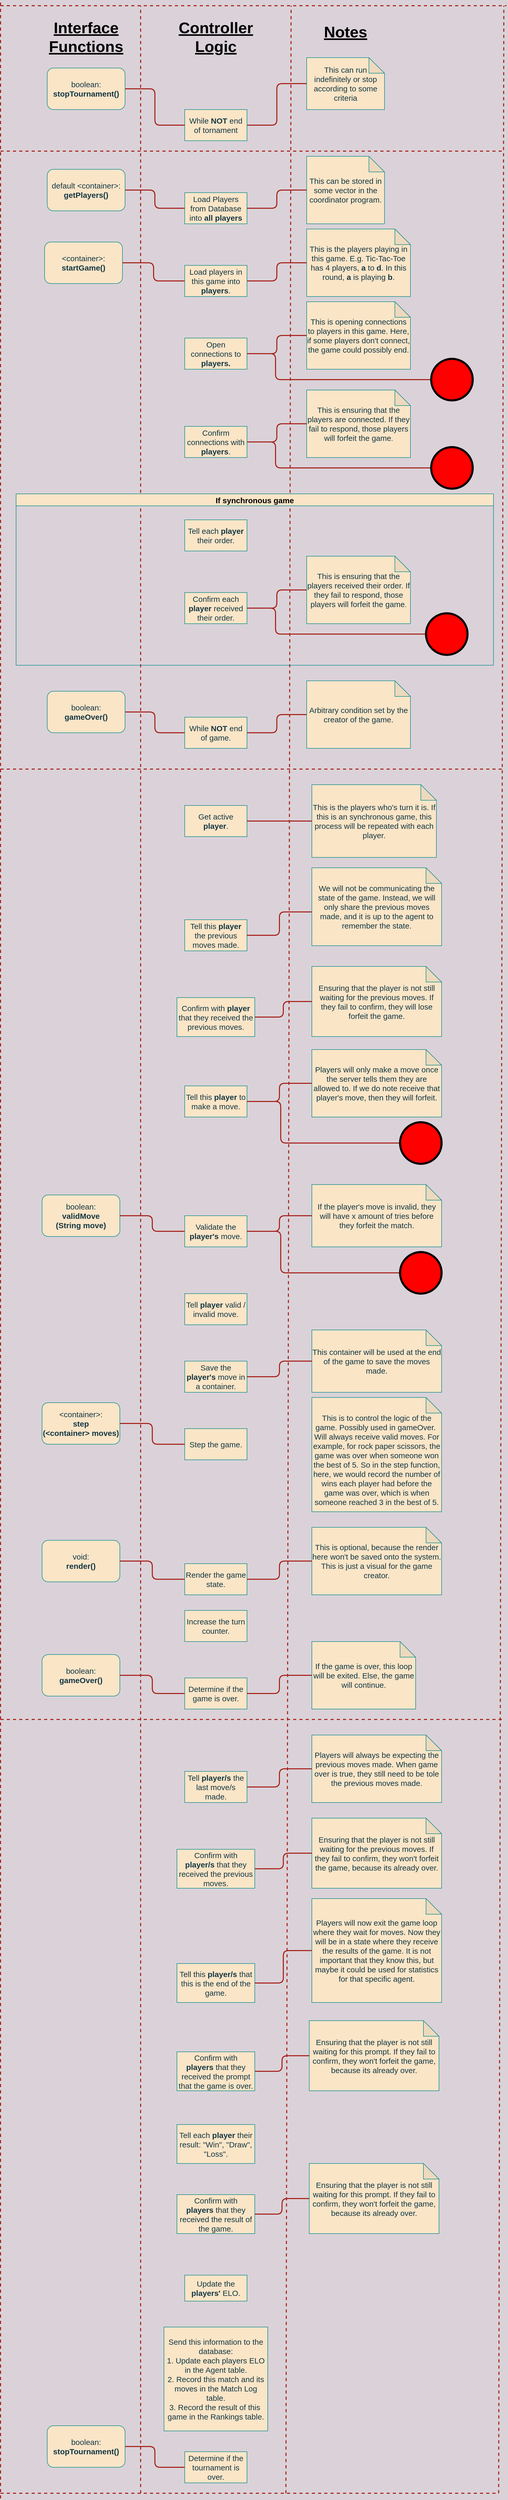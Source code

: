 <mxfile version="17.5.0" type="device" pages="3"><diagram id="F1CbL8jy79KlZRAA9iRE" name="Coordinating Games"><mxGraphModel dx="1483" dy="1981" grid="1" gridSize="10" guides="1" tooltips="1" connect="1" arrows="1" fold="1" page="1" pageScale="1" pageWidth="850" pageHeight="1100" background="#DAD2D8" math="0" shadow="0"><root><mxCell id="0"/><mxCell id="1" parent="0"/><mxCell id="RrBulC4AMI2gYa3w5vn0-6" style="edgeStyle=elbowEdgeStyle;rounded=1;sketch=0;orthogonalLoop=1;jettySize=auto;html=1;exitX=1;exitY=0.5;exitDx=0;exitDy=0;entryX=0;entryY=0.5;entryDx=0;entryDy=0;entryPerimeter=0;fontSize=15;fontColor=#143642;endArrow=none;endFill=0;strokeColor=#A8201A;strokeWidth=2;fillColor=#FAE5C7;" parent="1" source="RrBulC4AMI2gYa3w5vn0-1" target="RrBulC4AMI2gYa3w5vn0-5" edge="1"><mxGeometry relative="1" as="geometry"/></mxCell><mxCell id="RrBulC4AMI2gYa3w5vn0-15" style="edgeStyle=elbowEdgeStyle;rounded=1;sketch=0;orthogonalLoop=1;jettySize=auto;html=1;exitX=0;exitY=0.5;exitDx=0;exitDy=0;entryX=1;entryY=0.5;entryDx=0;entryDy=0;fontSize=15;fontColor=#143642;endArrow=none;endFill=0;strokeColor=#A8201A;strokeWidth=2;fillColor=#FAE5C7;" parent="1" source="RrBulC4AMI2gYa3w5vn0-1" target="RrBulC4AMI2gYa3w5vn0-14" edge="1"><mxGeometry relative="1" as="geometry"/></mxCell><mxCell id="RrBulC4AMI2gYa3w5vn0-1" value="Load Players from Database into &lt;b&gt;all players&lt;/b&gt;" style="rounded=0;whiteSpace=wrap;html=1;fillColor=#FAE5C7;strokeColor=#0F8B8D;fontColor=#143642;fontSize=15;" parent="1" vertex="1"><mxGeometry x="365" y="180" width="120" height="60" as="geometry"/></mxCell><mxCell id="RrBulC4AMI2gYa3w5vn0-4" style="rounded=1;sketch=0;orthogonalLoop=1;jettySize=auto;html=1;exitX=1;exitY=0.5;exitDx=0;exitDy=0;fontSize=15;fontColor=#143642;strokeColor=#A8201A;fillColor=#FAE5C7;strokeWidth=2;endArrow=none;endFill=0;entryX=0;entryY=0.5;entryDx=0;entryDy=0;entryPerimeter=0;edgeStyle=elbowEdgeStyle;" parent="1" source="RrBulC4AMI2gYa3w5vn0-2" target="RrBulC4AMI2gYa3w5vn0-3" edge="1"><mxGeometry relative="1" as="geometry"/></mxCell><mxCell id="RrBulC4AMI2gYa3w5vn0-2" value="While &lt;b style=&quot;font-size: 15px;&quot;&gt;NOT &lt;/b&gt;end of tornament" style="rounded=0;whiteSpace=wrap;html=1;sketch=0;fontSize=15;fontColor=#143642;strokeColor=#0F8B8D;fillColor=#FAE5C7;" parent="1" vertex="1"><mxGeometry x="365" y="20" width="120" height="60" as="geometry"/></mxCell><mxCell id="RrBulC4AMI2gYa3w5vn0-3" value="This can run indefinitely or stop according to some criteria" style="shape=note;whiteSpace=wrap;html=1;backgroundOutline=1;darkOpacity=0.05;rounded=0;sketch=0;fontSize=15;fontColor=#143642;strokeColor=#0F8B8D;fillColor=#FAE5C7;" parent="1" vertex="1"><mxGeometry x="600" y="-80" width="150" height="100" as="geometry"/></mxCell><mxCell id="RrBulC4AMI2gYa3w5vn0-5" value="This can be stored in some vector in the coordinator program." style="shape=note;whiteSpace=wrap;html=1;backgroundOutline=1;darkOpacity=0.05;rounded=0;sketch=0;fontSize=15;fontColor=#143642;strokeColor=#0F8B8D;fillColor=#FAE5C7;" parent="1" vertex="1"><mxGeometry x="600" y="110" width="150" height="130" as="geometry"/></mxCell><mxCell id="RrBulC4AMI2gYa3w5vn0-7" value="" style="endArrow=none;dashed=1;html=1;rounded=1;sketch=0;fontSize=15;fontColor=#143642;strokeColor=#A8201A;strokeWidth=2;fillColor=#FAE5C7;" parent="1" edge="1"><mxGeometry width="50" height="50" relative="1" as="geometry"><mxPoint x="10" y="100" as="sourcePoint"/><mxPoint x="980" y="100" as="targetPoint"/></mxGeometry></mxCell><mxCell id="RrBulC4AMI2gYa3w5vn0-10" style="edgeStyle=elbowEdgeStyle;rounded=1;sketch=0;orthogonalLoop=1;jettySize=auto;html=1;exitX=1;exitY=0.5;exitDx=0;exitDy=0;entryX=0;entryY=0.5;entryDx=0;entryDy=0;entryPerimeter=0;fontSize=15;fontColor=#143642;endArrow=none;endFill=0;strokeColor=#A8201A;strokeWidth=2;fillColor=#FAE5C7;" parent="1" source="RrBulC4AMI2gYa3w5vn0-8" target="RrBulC4AMI2gYa3w5vn0-9" edge="1"><mxGeometry relative="1" as="geometry"/></mxCell><mxCell id="uO1y5dnn3GToouhvcqHk-8" style="edgeStyle=elbowEdgeStyle;rounded=1;orthogonalLoop=1;jettySize=auto;html=1;exitX=0;exitY=0.5;exitDx=0;exitDy=0;entryX=1;entryY=0.5;entryDx=0;entryDy=0;fontSize=30;endArrow=none;endFill=0;strokeWidth=2;strokeColor=#A8201A;" parent="1" source="RrBulC4AMI2gYa3w5vn0-8" target="uO1y5dnn3GToouhvcqHk-7" edge="1"><mxGeometry relative="1" as="geometry"/></mxCell><mxCell id="RrBulC4AMI2gYa3w5vn0-8" value="Load players in this game into &lt;b&gt;players&lt;/b&gt;." style="rounded=0;whiteSpace=wrap;html=1;sketch=0;fontSize=15;fontColor=#143642;strokeColor=#0F8B8D;fillColor=#FAE5C7;" parent="1" vertex="1"><mxGeometry x="365" y="320" width="120" height="60" as="geometry"/></mxCell><mxCell id="RrBulC4AMI2gYa3w5vn0-9" value="This is the players playing in this game. E.g. Tic-Tac-Toe has 4 players, &lt;b&gt;a&lt;/b&gt; to &lt;b&gt;d&lt;/b&gt;. In this round, &lt;b&gt;a&lt;/b&gt; is playing &lt;b&gt;b&lt;/b&gt;." style="shape=note;whiteSpace=wrap;html=1;backgroundOutline=1;darkOpacity=0.05;rounded=0;sketch=0;fontSize=15;fontColor=#143642;strokeColor=#0F8B8D;fillColor=#FAE5C7;" parent="1" vertex="1"><mxGeometry x="600" y="250" width="200" height="130" as="geometry"/></mxCell><mxCell id="RrBulC4AMI2gYa3w5vn0-13" style="edgeStyle=elbowEdgeStyle;rounded=1;sketch=0;orthogonalLoop=1;jettySize=auto;html=1;exitX=1;exitY=0.5;exitDx=0;exitDy=0;entryX=0;entryY=0.5;entryDx=0;entryDy=0;fontSize=15;fontColor=#143642;endArrow=none;endFill=0;strokeColor=#A8201A;strokeWidth=2;fillColor=#FAE5C7;" parent="1" source="RrBulC4AMI2gYa3w5vn0-12" target="RrBulC4AMI2gYa3w5vn0-2" edge="1"><mxGeometry relative="1" as="geometry"/></mxCell><mxCell id="RrBulC4AMI2gYa3w5vn0-12" value="boolean: &lt;b&gt;stopTournament()&lt;/b&gt;" style="rounded=1;whiteSpace=wrap;html=1;sketch=0;fontSize=15;fontColor=#143642;strokeColor=#0F8B8D;fillColor=#FAE5C7;" parent="1" vertex="1"><mxGeometry x="100" y="-60" width="150" height="80" as="geometry"/></mxCell><mxCell id="RrBulC4AMI2gYa3w5vn0-14" value="default &amp;lt;container&amp;gt;:&lt;br&gt;&lt;b&gt;getPlayers()&lt;/b&gt;" style="rounded=1;whiteSpace=wrap;html=1;sketch=0;fontSize=15;fontColor=#143642;strokeColor=#0F8B8D;fillColor=#FAE5C7;" parent="1" vertex="1"><mxGeometry x="100" y="135" width="150" height="80" as="geometry"/></mxCell><mxCell id="uO1y5dnn3GToouhvcqHk-1" value="" style="endArrow=none;dashed=1;html=1;rounded=1;sketch=0;fontSize=15;fontColor=#143642;strokeColor=#A8201A;strokeWidth=2;fillColor=#FAE5C7;" parent="1" edge="1"><mxGeometry width="50" height="50" relative="1" as="geometry"><mxPoint x="280" y="4610" as="sourcePoint"/><mxPoint x="280" y="-180" as="targetPoint"/></mxGeometry></mxCell><mxCell id="uO1y5dnn3GToouhvcqHk-3" value="Interface Functions" style="text;html=1;strokeColor=none;fillColor=none;align=center;verticalAlign=middle;whiteSpace=wrap;rounded=0;fontSize=30;fontStyle=5" parent="1" vertex="1"><mxGeometry x="95" y="-160" width="160" height="80" as="geometry"/></mxCell><mxCell id="uO1y5dnn3GToouhvcqHk-4" value="" style="endArrow=none;dashed=1;html=1;rounded=1;sketch=0;fontSize=15;fontColor=#143642;strokeColor=#A8201A;strokeWidth=2;fillColor=#FAE5C7;" parent="1" edge="1"><mxGeometry width="50" height="50" relative="1" as="geometry"><mxPoint x="560" y="4610" as="sourcePoint"/><mxPoint x="570" y="-180" as="targetPoint"/></mxGeometry></mxCell><mxCell id="uO1y5dnn3GToouhvcqHk-5" value="Controller Logic" style="text;html=1;strokeColor=none;fillColor=none;align=center;verticalAlign=middle;whiteSpace=wrap;rounded=0;fontSize=30;fontStyle=5" parent="1" vertex="1"><mxGeometry x="345" y="-160" width="160" height="80" as="geometry"/></mxCell><mxCell id="uO1y5dnn3GToouhvcqHk-6" value="Notes" style="text;html=1;strokeColor=none;fillColor=none;align=center;verticalAlign=middle;whiteSpace=wrap;rounded=0;fontSize=30;fontStyle=5" parent="1" vertex="1"><mxGeometry x="595" y="-170" width="160" height="80" as="geometry"/></mxCell><mxCell id="uO1y5dnn3GToouhvcqHk-7" value="&amp;lt;container&amp;gt;:&lt;br&gt;&lt;b&gt;startGame()&lt;/b&gt;" style="rounded=1;whiteSpace=wrap;html=1;sketch=0;fontSize=15;fontColor=#143642;strokeColor=#0F8B8D;fillColor=#FAE5C7;" parent="1" vertex="1"><mxGeometry x="95" y="275" width="150" height="80" as="geometry"/></mxCell><mxCell id="uO1y5dnn3GToouhvcqHk-12" style="edgeStyle=elbowEdgeStyle;rounded=1;orthogonalLoop=1;jettySize=auto;html=1;exitX=1;exitY=0.5;exitDx=0;exitDy=0;entryX=0;entryY=0.5;entryDx=0;entryDy=0;entryPerimeter=0;fontSize=30;endArrow=none;endFill=0;strokeColor=#A8201A;strokeWidth=2;" parent="1" source="uO1y5dnn3GToouhvcqHk-9" target="uO1y5dnn3GToouhvcqHk-11" edge="1"><mxGeometry relative="1" as="geometry"/></mxCell><mxCell id="uO1y5dnn3GToouhvcqHk-16" style="edgeStyle=elbowEdgeStyle;rounded=1;orthogonalLoop=1;jettySize=auto;html=1;exitX=1;exitY=0.5;exitDx=0;exitDy=0;entryX=0;entryY=0.5;entryDx=0;entryDy=0;fontSize=30;endArrow=none;endFill=0;strokeColor=#A8201A;strokeWidth=2;" parent="1" source="uO1y5dnn3GToouhvcqHk-9" target="uO1y5dnn3GToouhvcqHk-15" edge="1"><mxGeometry relative="1" as="geometry"><Array as="points"><mxPoint x="540" y="520"/></Array></mxGeometry></mxCell><mxCell id="uO1y5dnn3GToouhvcqHk-9" value="Open connections to &lt;b&gt;players.&lt;/b&gt;" style="rounded=0;whiteSpace=wrap;html=1;sketch=0;fontSize=15;fontColor=#143642;strokeColor=#0F8B8D;fillColor=#FAE5C7;" parent="1" vertex="1"><mxGeometry x="365" y="460" width="120" height="60" as="geometry"/></mxCell><mxCell id="uO1y5dnn3GToouhvcqHk-11" value="This is opening connections to players in this game. Here, if some players don't connect, the game could possibly end." style="shape=note;whiteSpace=wrap;html=1;backgroundOutline=1;darkOpacity=0.05;rounded=0;sketch=0;fontSize=15;fontColor=#143642;strokeColor=#0F8B8D;fillColor=#FAE5C7;" parent="1" vertex="1"><mxGeometry x="600" y="390" width="200" height="130" as="geometry"/></mxCell><mxCell id="uO1y5dnn3GToouhvcqHk-15" value="" style="ellipse;whiteSpace=wrap;html=1;aspect=fixed;fontSize=30;fillColor=#FF0000;strokeColor=#000000;strokeWidth=4;" parent="1" vertex="1"><mxGeometry x="840" y="500" width="80" height="80" as="geometry"/></mxCell><mxCell id="uO1y5dnn3GToouhvcqHk-21" style="edgeStyle=elbowEdgeStyle;rounded=1;orthogonalLoop=1;jettySize=auto;html=1;exitX=1;exitY=0.5;exitDx=0;exitDy=0;entryX=0;entryY=0.5;entryDx=0;entryDy=0;entryPerimeter=0;fontSize=30;endArrow=none;endFill=0;strokeColor=#A8201A;strokeWidth=2;" parent="1" source="uO1y5dnn3GToouhvcqHk-18" target="uO1y5dnn3GToouhvcqHk-19" edge="1"><mxGeometry relative="1" as="geometry"/></mxCell><mxCell id="uO1y5dnn3GToouhvcqHk-22" style="edgeStyle=elbowEdgeStyle;rounded=1;orthogonalLoop=1;jettySize=auto;html=1;exitX=1;exitY=0.5;exitDx=0;exitDy=0;entryX=0;entryY=0.5;entryDx=0;entryDy=0;fontSize=30;endArrow=none;endFill=0;strokeColor=#A8201A;strokeWidth=2;" parent="1" source="uO1y5dnn3GToouhvcqHk-18" target="uO1y5dnn3GToouhvcqHk-20" edge="1"><mxGeometry relative="1" as="geometry"><Array as="points"><mxPoint x="540" y="690"/></Array></mxGeometry></mxCell><mxCell id="uO1y5dnn3GToouhvcqHk-18" value="Confirm connections with &lt;b&gt;players&lt;/b&gt;." style="rounded=0;whiteSpace=wrap;html=1;sketch=0;fontSize=15;fontColor=#143642;strokeColor=#0F8B8D;fillColor=#FAE5C7;" parent="1" vertex="1"><mxGeometry x="365" y="630" width="120" height="60" as="geometry"/></mxCell><mxCell id="uO1y5dnn3GToouhvcqHk-19" value="This is ensuring that the players are connected. If they fail to respond, those players will forfeit the game&lt;span style=&quot;font-size: 12.5px&quot;&gt;.&lt;/span&gt;" style="shape=note;whiteSpace=wrap;html=1;backgroundOutline=1;darkOpacity=0.05;rounded=0;sketch=0;fontSize=15;fontColor=#143642;strokeColor=#0F8B8D;fillColor=#FAE5C7;" parent="1" vertex="1"><mxGeometry x="600" y="560" width="200" height="130" as="geometry"/></mxCell><mxCell id="uO1y5dnn3GToouhvcqHk-20" value="" style="ellipse;whiteSpace=wrap;html=1;aspect=fixed;fontSize=30;fillColor=#FF0000;strokeColor=#000000;strokeWidth=4;" parent="1" vertex="1"><mxGeometry x="840" y="670" width="80" height="80" as="geometry"/></mxCell><mxCell id="uO1y5dnn3GToouhvcqHk-23" value="If synchronous game" style="swimlane;fontSize=15;strokeColor=#0F8B8D;strokeWidth=1;fillColor=#FAE5C7;" parent="1" vertex="1"><mxGeometry x="40" y="760" width="920" height="330" as="geometry"/></mxCell><mxCell id="uO1y5dnn3GToouhvcqHk-24" value="Tell each &lt;b&gt;player &lt;/b&gt;their order." style="rounded=0;whiteSpace=wrap;html=1;sketch=0;fontSize=15;fontColor=#143642;strokeColor=#0F8B8D;fillColor=#FAE5C7;" parent="uO1y5dnn3GToouhvcqHk-23" vertex="1"><mxGeometry x="325" y="50" width="120" height="60" as="geometry"/></mxCell><mxCell id="uO1y5dnn3GToouhvcqHk-28" style="edgeStyle=elbowEdgeStyle;rounded=1;orthogonalLoop=1;jettySize=auto;html=1;exitX=1;exitY=0.5;exitDx=0;exitDy=0;entryX=0;entryY=0.5;entryDx=0;entryDy=0;entryPerimeter=0;fontSize=15;endArrow=none;endFill=0;strokeColor=#A8201A;strokeWidth=2;" parent="uO1y5dnn3GToouhvcqHk-23" source="uO1y5dnn3GToouhvcqHk-25" target="uO1y5dnn3GToouhvcqHk-26" edge="1"><mxGeometry relative="1" as="geometry"/></mxCell><mxCell id="uO1y5dnn3GToouhvcqHk-29" style="edgeStyle=elbowEdgeStyle;rounded=1;orthogonalLoop=1;jettySize=auto;html=1;exitX=1;exitY=0.5;exitDx=0;exitDy=0;entryX=0;entryY=0.5;entryDx=0;entryDy=0;fontSize=15;endArrow=none;endFill=0;strokeColor=#A8201A;strokeWidth=2;" parent="uO1y5dnn3GToouhvcqHk-23" source="uO1y5dnn3GToouhvcqHk-25" target="uO1y5dnn3GToouhvcqHk-27" edge="1"><mxGeometry relative="1" as="geometry"><Array as="points"><mxPoint x="500" y="240"/></Array></mxGeometry></mxCell><mxCell id="uO1y5dnn3GToouhvcqHk-25" value="Confirm each &lt;b&gt;player&lt;/b&gt;&amp;nbsp;received their order." style="rounded=0;whiteSpace=wrap;html=1;sketch=0;fontSize=15;fontColor=#143642;strokeColor=#0F8B8D;fillColor=#FAE5C7;" parent="uO1y5dnn3GToouhvcqHk-23" vertex="1"><mxGeometry x="325" y="190" width="120" height="60" as="geometry"/></mxCell><mxCell id="uO1y5dnn3GToouhvcqHk-26" value="This is ensuring that the players received their order. If they fail to respond, those players will forfeit the game&lt;span style=&quot;font-size: 12.5px&quot;&gt;.&lt;/span&gt;" style="shape=note;whiteSpace=wrap;html=1;backgroundOutline=1;darkOpacity=0.05;rounded=0;sketch=0;fontSize=15;fontColor=#143642;strokeColor=#0F8B8D;fillColor=#FAE5C7;" parent="uO1y5dnn3GToouhvcqHk-23" vertex="1"><mxGeometry x="560" y="120" width="200" height="130" as="geometry"/></mxCell><mxCell id="uO1y5dnn3GToouhvcqHk-27" value="" style="ellipse;whiteSpace=wrap;html=1;aspect=fixed;fontSize=30;fillColor=#FF0000;strokeColor=#000000;strokeWidth=4;" parent="uO1y5dnn3GToouhvcqHk-23" vertex="1"><mxGeometry x="790" y="230" width="80" height="80" as="geometry"/></mxCell><mxCell id="uO1y5dnn3GToouhvcqHk-33" style="edgeStyle=elbowEdgeStyle;rounded=1;orthogonalLoop=1;jettySize=auto;html=1;exitX=1;exitY=0.5;exitDx=0;exitDy=0;entryX=0;entryY=0.5;entryDx=0;entryDy=0;entryPerimeter=0;fontSize=15;endArrow=none;endFill=0;strokeColor=#A8201A;strokeWidth=2;" parent="1" source="uO1y5dnn3GToouhvcqHk-30" target="uO1y5dnn3GToouhvcqHk-32" edge="1"><mxGeometry relative="1" as="geometry"/></mxCell><mxCell id="uO1y5dnn3GToouhvcqHk-34" style="edgeStyle=elbowEdgeStyle;rounded=1;orthogonalLoop=1;jettySize=auto;html=1;exitX=0;exitY=0.5;exitDx=0;exitDy=0;entryX=1;entryY=0.5;entryDx=0;entryDy=0;fontSize=15;endArrow=none;endFill=0;strokeColor=#A8201A;strokeWidth=2;" parent="1" source="uO1y5dnn3GToouhvcqHk-30" target="uO1y5dnn3GToouhvcqHk-31" edge="1"><mxGeometry relative="1" as="geometry"/></mxCell><mxCell id="uO1y5dnn3GToouhvcqHk-30" value="While &lt;b style=&quot;font-size: 15px&quot;&gt;NOT &lt;/b&gt;end of game." style="rounded=0;whiteSpace=wrap;html=1;sketch=0;fontSize=15;fontColor=#143642;strokeColor=#0F8B8D;fillColor=#FAE5C7;" parent="1" vertex="1"><mxGeometry x="365" y="1190" width="120" height="60" as="geometry"/></mxCell><mxCell id="uO1y5dnn3GToouhvcqHk-31" value="boolean: &lt;br&gt;&lt;b&gt;gameOver()&lt;/b&gt;" style="rounded=1;whiteSpace=wrap;html=1;sketch=0;fontSize=15;fontColor=#143642;strokeColor=#0F8B8D;fillColor=#FAE5C7;" parent="1" vertex="1"><mxGeometry x="100" y="1140" width="150" height="80" as="geometry"/></mxCell><mxCell id="uO1y5dnn3GToouhvcqHk-32" value="Arbitrary condition set by the creator of the game." style="shape=note;whiteSpace=wrap;html=1;backgroundOutline=1;darkOpacity=0.05;rounded=0;sketch=0;fontSize=15;fontColor=#143642;strokeColor=#0F8B8D;fillColor=#FAE5C7;" parent="1" vertex="1"><mxGeometry x="600" y="1120" width="200" height="130" as="geometry"/></mxCell><mxCell id="uO1y5dnn3GToouhvcqHk-35" value="" style="endArrow=none;dashed=1;html=1;rounded=1;sketch=0;fontSize=15;fontColor=#143642;strokeColor=#A8201A;strokeWidth=2;fillColor=#FAE5C7;" parent="1" edge="1"><mxGeometry width="50" height="50" relative="1" as="geometry"><mxPoint x="10" y="1290" as="sourcePoint"/><mxPoint x="980" y="1290" as="targetPoint"/></mxGeometry></mxCell><mxCell id="uO1y5dnn3GToouhvcqHk-123" value="Get active &lt;b&gt;player&lt;/b&gt;." style="rounded=0;whiteSpace=wrap;html=1;sketch=0;fontSize=15;fontColor=#143642;strokeColor=#0F8B8D;fillColor=#FAE5C7;" parent="1" vertex="1"><mxGeometry x="365" y="1360" width="120" height="60" as="geometry"/></mxCell><mxCell id="uO1y5dnn3GToouhvcqHk-124" value="This is the players who's turn it is. If this is an synchronous game, this process will be repeated with each player." style="shape=note;whiteSpace=wrap;html=1;backgroundOutline=1;darkOpacity=0.05;rounded=0;sketch=0;fontSize=15;fontColor=#143642;strokeColor=#0F8B8D;fillColor=#FAE5C7;" parent="1" vertex="1"><mxGeometry x="610" y="1320" width="240" height="140" as="geometry"/></mxCell><mxCell id="uO1y5dnn3GToouhvcqHk-125" style="edgeStyle=elbowEdgeStyle;rounded=1;orthogonalLoop=1;jettySize=auto;html=1;exitX=1;exitY=0.5;exitDx=0;exitDy=0;entryX=0;entryY=0.5;entryDx=0;entryDy=0;entryPerimeter=0;fontSize=15;endArrow=none;endFill=0;strokeColor=#A8201A;strokeWidth=2;" parent="1" source="uO1y5dnn3GToouhvcqHk-123" target="uO1y5dnn3GToouhvcqHk-124" edge="1"><mxGeometry relative="1" as="geometry"/></mxCell><mxCell id="uO1y5dnn3GToouhvcqHk-126" value="Tell this &lt;b&gt;player&lt;/b&gt; the previous moves made." style="rounded=0;whiteSpace=wrap;html=1;sketch=0;fontSize=15;fontColor=#143642;strokeColor=#0F8B8D;fillColor=#FAE5C7;" parent="1" vertex="1"><mxGeometry x="365" y="1580" width="120" height="60" as="geometry"/></mxCell><mxCell id="uO1y5dnn3GToouhvcqHk-127" style="edgeStyle=elbowEdgeStyle;rounded=1;orthogonalLoop=1;jettySize=auto;html=1;exitX=1;exitY=0.5;exitDx=0;exitDy=0;entryX=0;entryY=0.5;entryDx=0;entryDy=0;entryPerimeter=0;fontSize=15;endArrow=none;endFill=0;strokeColor=#A8201A;strokeWidth=2;" parent="1" source="uO1y5dnn3GToouhvcqHk-126" edge="1"><mxGeometry relative="1" as="geometry"><mxPoint x="610" y="1565" as="targetPoint"/></mxGeometry></mxCell><mxCell id="uO1y5dnn3GToouhvcqHk-128" value="We will not be communicating the state of the game. Instead, we will only share the previous moves made, and it is up to the agent to remember the state." style="shape=note;whiteSpace=wrap;html=1;backgroundOutline=1;darkOpacity=0.05;rounded=0;sketch=0;fontSize=15;fontColor=#143642;strokeColor=#0F8B8D;fillColor=#FAE5C7;" parent="1" vertex="1"><mxGeometry x="610" y="1480" width="250" height="150" as="geometry"/></mxCell><mxCell id="uO1y5dnn3GToouhvcqHk-129" value="Ensuring that the player is not still waiting for the previous moves. If they fail to confirm, they will lose forfeit the game." style="shape=note;whiteSpace=wrap;html=1;backgroundOutline=1;darkOpacity=0.05;rounded=0;sketch=0;fontSize=15;fontColor=#143642;strokeColor=#0F8B8D;fillColor=#FAE5C7;" parent="1" vertex="1"><mxGeometry x="610" y="1670" width="250" height="135" as="geometry"/></mxCell><mxCell id="uO1y5dnn3GToouhvcqHk-130" style="edgeStyle=elbowEdgeStyle;rounded=1;orthogonalLoop=1;jettySize=auto;html=1;exitX=1;exitY=0.5;exitDx=0;exitDy=0;entryX=0;entryY=0.5;entryDx=0;entryDy=0;entryPerimeter=0;fontSize=15;endArrow=none;endFill=0;strokeColor=#A8201A;strokeWidth=2;" parent="1" source="uO1y5dnn3GToouhvcqHk-131" target="uO1y5dnn3GToouhvcqHk-129" edge="1"><mxGeometry relative="1" as="geometry"/></mxCell><mxCell id="uO1y5dnn3GToouhvcqHk-131" value="Confirm with &lt;b&gt;player &lt;/b&gt;that they received the previous moves.&lt;span style=&quot;color: rgba(0 , 0 , 0 , 0) ; font-family: monospace ; font-size: 0px&quot;&gt;%3CmxGraphModel%3E%3Croot%3E%3CmxCell%20id%3D%220%22%2F%3E%3CmxCell%20id%3D%221%22%20parent%3D%220%22%2F%3E%3CmxCell%20id%3D%222%22%20value%3D%22Tell%20this%20%26lt%3Bb%26gt%3Bplayer%26lt%3B%2Fb%26gt%3B%20the%20previous%20moves%20made.%22%20style%3D%22rounded%3D0%3BwhiteSpace%3Dwrap%3Bhtml%3D1%3Bsketch%3D0%3BfontSize%3D15%3BfontColor%3D%23143642%3BstrokeColor%3D%230F8B8D%3BfillColor%3D%23FAE5C7%3B%22%20vertex%3D%221%22%20parent%3D%221%22%3E%3CmxGeometry%20x%3D%22365%22%20y%3D%221610%22%20width%3D%22120%22%20height%3D%2260%22%20as%3D%22geometry%22%2F%3E%3C%2FmxCell%3E%3C%2Froot%3E%3C%2FmxGraphModel%3E&amp;nbsp;&lt;/span&gt;" style="rounded=0;whiteSpace=wrap;html=1;sketch=0;fontSize=15;fontColor=#143642;strokeColor=#0F8B8D;fillColor=#FAE5C7;" parent="1" vertex="1"><mxGeometry x="350" y="1730" width="150" height="75" as="geometry"/></mxCell><mxCell id="uO1y5dnn3GToouhvcqHk-132" value="Tell this &lt;b&gt;player&lt;/b&gt;&amp;nbsp;to make a move." style="rounded=0;whiteSpace=wrap;html=1;sketch=0;fontSize=15;fontColor=#143642;strokeColor=#0F8B8D;fillColor=#FAE5C7;" parent="1" vertex="1"><mxGeometry x="365" y="1900" width="120" height="60" as="geometry"/></mxCell><mxCell id="uO1y5dnn3GToouhvcqHk-133" style="edgeStyle=elbowEdgeStyle;rounded=1;orthogonalLoop=1;jettySize=auto;html=1;exitX=1;exitY=0.5;exitDx=0;exitDy=0;entryX=0;entryY=0.5;entryDx=0;entryDy=0;entryPerimeter=0;fontSize=15;endArrow=none;endFill=0;strokeColor=#A8201A;strokeWidth=2;" parent="1" source="uO1y5dnn3GToouhvcqHk-132" target="uO1y5dnn3GToouhvcqHk-135" edge="1"><mxGeometry relative="1" as="geometry"/></mxCell><mxCell id="uO1y5dnn3GToouhvcqHk-134" style="edgeStyle=elbowEdgeStyle;rounded=1;orthogonalLoop=1;jettySize=auto;html=1;exitX=1;exitY=0.5;exitDx=0;exitDy=0;entryX=0;entryY=0.5;entryDx=0;entryDy=0;fontSize=15;endArrow=none;endFill=0;strokeColor=#A8201A;strokeWidth=2;" parent="1" source="uO1y5dnn3GToouhvcqHk-132" target="uO1y5dnn3GToouhvcqHk-143" edge="1"><mxGeometry relative="1" as="geometry"><Array as="points"><mxPoint x="550" y="1970"/></Array></mxGeometry></mxCell><mxCell id="uO1y5dnn3GToouhvcqHk-135" value="Players will only make a move once the server tells them they are allowed to. If we do note receive that player's move, then they will forfeit." style="shape=note;whiteSpace=wrap;html=1;backgroundOutline=1;darkOpacity=0.05;rounded=0;sketch=0;fontSize=15;fontColor=#143642;strokeColor=#0F8B8D;fillColor=#FAE5C7;" parent="1" vertex="1"><mxGeometry x="610" y="1830" width="250" height="130" as="geometry"/></mxCell><mxCell id="uO1y5dnn3GToouhvcqHk-136" value="boolean: &lt;br&gt;&lt;b&gt;validMove&lt;br&gt;(String move)&lt;/b&gt;" style="rounded=1;whiteSpace=wrap;html=1;sketch=0;fontSize=15;fontColor=#143642;strokeColor=#0F8B8D;fillColor=#FAE5C7;" parent="1" vertex="1"><mxGeometry x="90" y="2110" width="150" height="80" as="geometry"/></mxCell><mxCell id="uO1y5dnn3GToouhvcqHk-137" style="edgeStyle=elbowEdgeStyle;rounded=1;orthogonalLoop=1;jettySize=auto;html=1;exitX=0;exitY=0.5;exitDx=0;exitDy=0;entryX=1;entryY=0.5;entryDx=0;entryDy=0;fontSize=15;endArrow=none;endFill=0;strokeColor=#A8201A;strokeWidth=2;" parent="1" source="uO1y5dnn3GToouhvcqHk-138" target="uO1y5dnn3GToouhvcqHk-136" edge="1"><mxGeometry relative="1" as="geometry"/></mxCell><mxCell id="uO1y5dnn3GToouhvcqHk-138" value="Validate the &lt;b&gt;player's &lt;/b&gt;move." style="rounded=0;whiteSpace=wrap;html=1;sketch=0;fontSize=15;fontColor=#143642;strokeColor=#0F8B8D;fillColor=#FAE5C7;" parent="1" vertex="1"><mxGeometry x="365" y="2150" width="120" height="60" as="geometry"/></mxCell><mxCell id="uO1y5dnn3GToouhvcqHk-139" style="edgeStyle=elbowEdgeStyle;rounded=1;orthogonalLoop=1;jettySize=auto;html=1;exitX=1;exitY=0.5;exitDx=0;exitDy=0;entryX=0;entryY=0.5;entryDx=0;entryDy=0;entryPerimeter=0;fontSize=15;endArrow=none;endFill=0;strokeColor=#A8201A;strokeWidth=2;" parent="1" source="uO1y5dnn3GToouhvcqHk-138" target="uO1y5dnn3GToouhvcqHk-141" edge="1"><mxGeometry relative="1" as="geometry"/></mxCell><mxCell id="uO1y5dnn3GToouhvcqHk-140" style="edgeStyle=elbowEdgeStyle;rounded=1;orthogonalLoop=1;jettySize=auto;html=1;exitX=1;exitY=0.5;exitDx=0;exitDy=0;entryX=0;entryY=0.5;entryDx=0;entryDy=0;fontSize=15;endArrow=none;endFill=0;strokeColor=#A8201A;strokeWidth=2;" parent="1" source="uO1y5dnn3GToouhvcqHk-138" target="uO1y5dnn3GToouhvcqHk-142" edge="1"><mxGeometry relative="1" as="geometry"><Array as="points"><mxPoint x="550" y="2210"/></Array></mxGeometry></mxCell><mxCell id="uO1y5dnn3GToouhvcqHk-141" value="If the player's move is invalid, they will have x amount of tries before they forfeit the match." style="shape=note;whiteSpace=wrap;html=1;backgroundOutline=1;darkOpacity=0.05;rounded=0;sketch=0;fontSize=15;fontColor=#143642;strokeColor=#0F8B8D;fillColor=#FAE5C7;" parent="1" vertex="1"><mxGeometry x="610" y="2090" width="250" height="120" as="geometry"/></mxCell><mxCell id="uO1y5dnn3GToouhvcqHk-142" value="" style="ellipse;whiteSpace=wrap;html=1;aspect=fixed;fontSize=30;fillColor=#FF0000;strokeColor=#000000;strokeWidth=4;" parent="1" vertex="1"><mxGeometry x="780" y="2220" width="80" height="80" as="geometry"/></mxCell><mxCell id="uO1y5dnn3GToouhvcqHk-143" value="" style="ellipse;whiteSpace=wrap;html=1;aspect=fixed;fontSize=30;fillColor=#FF0000;strokeColor=#000000;strokeWidth=4;" parent="1" vertex="1"><mxGeometry x="780" y="1970" width="80" height="80" as="geometry"/></mxCell><mxCell id="uO1y5dnn3GToouhvcqHk-62" value="Tell &lt;b&gt;player &lt;/b&gt;valid / invalid move." style="rounded=0;whiteSpace=wrap;html=1;sketch=0;fontSize=15;fontColor=#143642;strokeColor=#0F8B8D;fillColor=#FAE5C7;" parent="1" vertex="1"><mxGeometry x="365" y="2300" width="120" height="60" as="geometry"/></mxCell><mxCell id="uO1y5dnn3GToouhvcqHk-64" value="This container will be used at the end of the game to save the moves made." style="shape=note;whiteSpace=wrap;html=1;backgroundOutline=1;darkOpacity=0.05;rounded=0;sketch=0;fontSize=15;fontColor=#143642;strokeColor=#0F8B8D;fillColor=#FAE5C7;" parent="1" vertex="1"><mxGeometry x="610" y="2370" width="250" height="120" as="geometry"/></mxCell><mxCell id="uO1y5dnn3GToouhvcqHk-63" value="Save the &lt;b&gt;player's &lt;/b&gt;move in a container." style="rounded=0;whiteSpace=wrap;html=1;sketch=0;fontSize=15;fontColor=#143642;strokeColor=#0F8B8D;fillColor=#FAE5C7;" parent="1" vertex="1"><mxGeometry x="365" y="2430" width="120" height="60" as="geometry"/></mxCell><mxCell id="uO1y5dnn3GToouhvcqHk-65" style="edgeStyle=elbowEdgeStyle;rounded=1;orthogonalLoop=1;jettySize=auto;html=1;exitX=1;exitY=0.5;exitDx=0;exitDy=0;entryX=0;entryY=0.5;entryDx=0;entryDy=0;entryPerimeter=0;fontSize=15;endArrow=none;endFill=0;strokeColor=#A8201A;strokeWidth=2;" parent="1" source="uO1y5dnn3GToouhvcqHk-63" target="uO1y5dnn3GToouhvcqHk-64" edge="1"><mxGeometry relative="1" as="geometry"/></mxCell><mxCell id="uO1y5dnn3GToouhvcqHk-73" value="This is optional, because the render here won't be saved onto the system. This is just a visual for the game creator." style="shape=note;whiteSpace=wrap;html=1;backgroundOutline=1;darkOpacity=0.05;rounded=0;sketch=0;fontSize=15;fontColor=#143642;strokeColor=#0F8B8D;fillColor=#FAE5C7;" parent="1" vertex="1"><mxGeometry x="610" y="2750" width="250" height="130" as="geometry"/></mxCell><mxCell id="uO1y5dnn3GToouhvcqHk-75" value="void: &lt;br&gt;&lt;b&gt;render()&lt;br&gt;&lt;/b&gt;" style="rounded=1;whiteSpace=wrap;html=1;sketch=0;fontSize=15;fontColor=#143642;strokeColor=#0F8B8D;fillColor=#FAE5C7;" parent="1" vertex="1"><mxGeometry x="90" y="2775" width="150" height="80" as="geometry"/></mxCell><mxCell id="uO1y5dnn3GToouhvcqHk-80" value="boolean: &lt;br&gt;&lt;b&gt;gameOver()&lt;/b&gt;" style="rounded=1;whiteSpace=wrap;html=1;sketch=0;fontSize=15;fontColor=#143642;strokeColor=#0F8B8D;fillColor=#FAE5C7;" parent="1" vertex="1"><mxGeometry x="90" y="2995" width="150" height="80" as="geometry"/></mxCell><mxCell id="uO1y5dnn3GToouhvcqHk-82" style="edgeStyle=elbowEdgeStyle;rounded=1;orthogonalLoop=1;jettySize=auto;html=1;exitX=0;exitY=0.5;exitDx=0;exitDy=0;entryX=1;entryY=0.5;entryDx=0;entryDy=0;fontSize=15;endArrow=none;endFill=0;strokeColor=#A8201A;strokeWidth=2;" parent="1" source="uO1y5dnn3GToouhvcqHk-78" target="uO1y5dnn3GToouhvcqHk-80" edge="1"><mxGeometry relative="1" as="geometry"/></mxCell><mxCell id="uO1y5dnn3GToouhvcqHk-76" style="edgeStyle=elbowEdgeStyle;rounded=1;orthogonalLoop=1;jettySize=auto;html=1;exitX=0;exitY=0.5;exitDx=0;exitDy=0;entryX=1;entryY=0.5;entryDx=0;entryDy=0;fontSize=15;endArrow=none;endFill=0;strokeColor=#A8201A;strokeWidth=2;" parent="1" source="uO1y5dnn3GToouhvcqHk-72" target="uO1y5dnn3GToouhvcqHk-75" edge="1"><mxGeometry relative="1" as="geometry"/></mxCell><mxCell id="uO1y5dnn3GToouhvcqHk-72" value="Render the game state." style="rounded=0;whiteSpace=wrap;html=1;sketch=0;fontSize=15;fontColor=#143642;strokeColor=#0F8B8D;fillColor=#FAE5C7;" parent="1" vertex="1"><mxGeometry x="365" y="2820" width="120" height="60" as="geometry"/></mxCell><mxCell id="uO1y5dnn3GToouhvcqHk-77" value="Increase the turn counter." style="rounded=0;whiteSpace=wrap;html=1;sketch=0;fontSize=15;fontColor=#143642;strokeColor=#0F8B8D;fillColor=#FAE5C7;" parent="1" vertex="1"><mxGeometry x="365" y="2910" width="120" height="60" as="geometry"/></mxCell><mxCell id="uO1y5dnn3GToouhvcqHk-78" value="Determine if the game is over." style="rounded=0;whiteSpace=wrap;html=1;sketch=0;fontSize=15;fontColor=#143642;strokeColor=#0F8B8D;fillColor=#FAE5C7;" parent="1" vertex="1"><mxGeometry x="365" y="3040" width="120" height="60" as="geometry"/></mxCell><mxCell id="uO1y5dnn3GToouhvcqHk-74" style="edgeStyle=elbowEdgeStyle;rounded=1;orthogonalLoop=1;jettySize=auto;html=1;exitX=1;exitY=0.5;exitDx=0;exitDy=0;entryX=0;entryY=0.5;entryDx=0;entryDy=0;entryPerimeter=0;fontSize=15;endArrow=none;endFill=0;strokeColor=#A8201A;strokeWidth=2;" parent="1" source="uO1y5dnn3GToouhvcqHk-72" target="uO1y5dnn3GToouhvcqHk-73" edge="1"><mxGeometry relative="1" as="geometry"/></mxCell><mxCell id="uO1y5dnn3GToouhvcqHk-84" style="edgeStyle=elbowEdgeStyle;rounded=1;orthogonalLoop=1;jettySize=auto;html=1;exitX=1;exitY=0.5;exitDx=0;exitDy=0;entryX=0;entryY=0.5;entryDx=0;entryDy=0;entryPerimeter=0;fontSize=15;endArrow=none;endFill=0;strokeColor=#A8201A;strokeWidth=2;" parent="1" source="uO1y5dnn3GToouhvcqHk-78" target="uO1y5dnn3GToouhvcqHk-83" edge="1"><mxGeometry relative="1" as="geometry"/></mxCell><mxCell id="uO1y5dnn3GToouhvcqHk-83" value="If the game is over, this loop will be exited. Else, the game will continue." style="shape=note;whiteSpace=wrap;html=1;backgroundOutline=1;darkOpacity=0.05;rounded=0;sketch=0;fontSize=15;fontColor=#143642;strokeColor=#0F8B8D;fillColor=#FAE5C7;" parent="1" vertex="1"><mxGeometry x="610" y="2970" width="200" height="130" as="geometry"/></mxCell><mxCell id="uO1y5dnn3GToouhvcqHk-206" value="" style="endArrow=none;dashed=1;html=1;rounded=1;sketch=0;fontSize=15;fontColor=#143642;strokeColor=#A8201A;strokeWidth=2;fillColor=#FAE5C7;" parent="1" edge="1"><mxGeometry width="50" height="50" relative="1" as="geometry"><mxPoint x="10" y="3120" as="sourcePoint"/><mxPoint x="980" y="3120" as="targetPoint"/></mxGeometry></mxCell><mxCell id="uO1y5dnn3GToouhvcqHk-209" style="edgeStyle=elbowEdgeStyle;rounded=1;orthogonalLoop=1;jettySize=auto;html=1;exitX=1;exitY=0.5;exitDx=0;exitDy=0;entryX=0;entryY=0.5;entryDx=0;entryDy=0;entryPerimeter=0;fontSize=15;endArrow=none;endFill=0;strokeColor=#A8201A;strokeWidth=2;" parent="1" source="uO1y5dnn3GToouhvcqHk-207" target="uO1y5dnn3GToouhvcqHk-208" edge="1"><mxGeometry relative="1" as="geometry"/></mxCell><mxCell id="uO1y5dnn3GToouhvcqHk-207" value="Tell &lt;b&gt;player/s &lt;/b&gt;the last move/s made." style="rounded=0;whiteSpace=wrap;html=1;sketch=0;fontSize=15;fontColor=#143642;strokeColor=#0F8B8D;fillColor=#FAE5C7;" parent="1" vertex="1"><mxGeometry x="365" y="3220" width="120" height="60" as="geometry"/></mxCell><mxCell id="uO1y5dnn3GToouhvcqHk-208" value="Players will always be expecting the previous moves made. When game over is true, they still need to be tole the previous moves made." style="shape=note;whiteSpace=wrap;html=1;backgroundOutline=1;darkOpacity=0.05;rounded=0;sketch=0;fontSize=15;fontColor=#143642;strokeColor=#0F8B8D;fillColor=#FAE5C7;" parent="1" vertex="1"><mxGeometry x="610" y="3150" width="250" height="130" as="geometry"/></mxCell><mxCell id="uO1y5dnn3GToouhvcqHk-212" value="Ensuring that the player is not still waiting for the previous moves. If they fail to confirm, they won't forfeit the game, because its already over." style="shape=note;whiteSpace=wrap;html=1;backgroundOutline=1;darkOpacity=0.05;rounded=0;sketch=0;fontSize=15;fontColor=#143642;strokeColor=#0F8B8D;fillColor=#FAE5C7;" parent="1" vertex="1"><mxGeometry x="610" y="3310" width="250" height="135" as="geometry"/></mxCell><mxCell id="uO1y5dnn3GToouhvcqHk-213" style="edgeStyle=elbowEdgeStyle;rounded=1;orthogonalLoop=1;jettySize=auto;html=1;exitX=1;exitY=0.5;exitDx=0;exitDy=0;entryX=0;entryY=0.5;entryDx=0;entryDy=0;entryPerimeter=0;fontSize=15;endArrow=none;endFill=0;strokeColor=#A8201A;strokeWidth=2;" parent="1" source="uO1y5dnn3GToouhvcqHk-214" target="uO1y5dnn3GToouhvcqHk-212" edge="1"><mxGeometry relative="1" as="geometry"/></mxCell><mxCell id="uO1y5dnn3GToouhvcqHk-214" value="Confirm with &lt;b&gt;player/s&amp;nbsp;&lt;/b&gt;that they received the previous moves.&lt;span style=&quot;color: rgba(0 , 0 , 0 , 0) ; font-family: monospace ; font-size: 0px&quot;&gt;%3CmxGraphModel%3E%3Croot%3E%3CmxCell%20id%3D%220%22%2F%3E%3CmxCell%20id%3D%221%22%20parent%3D%220%22%2F%3E%3CmxCell%20id%3D%222%22%20value%3D%22Tell%20this%20%26lt%3Bb%26gt%3Bplayer%26lt%3B%2Fb%26gt%3B%20the%20previous%20moves%20made.%22%20style%3D%22rounded%3D0%3BwhiteSpace%3Dwrap%3Bhtml%3D1%3Bsketch%3D0%3BfontSize%3D15%3BfontColor%3D%23143642%3BstrokeColor%3D%230F8B8D%3BfillColor%3D%23FAE5C7%3B%22%20vertex%3D%221%22%20parent%3D%221%22%3E%3CmxGeometry%20x%3D%22365%22%20y%3D%221610%22%20width%3D%22120%22%20height%3D%2260%22%20as%3D%22geometry%22%2F%3E%3C%2FmxCell%3E%3C%2Froot%3E%3C%2FmxGraphModel%3E&amp;nbsp;&lt;/span&gt;" style="rounded=0;whiteSpace=wrap;html=1;sketch=0;fontSize=15;fontColor=#143642;strokeColor=#0F8B8D;fillColor=#FAE5C7;" parent="1" vertex="1"><mxGeometry x="350" y="3370" width="150" height="75" as="geometry"/></mxCell><mxCell id="uO1y5dnn3GToouhvcqHk-215" value="Tell this &lt;b&gt;player/s&lt;/b&gt;&amp;nbsp;that this is the end of the game." style="rounded=0;whiteSpace=wrap;html=1;sketch=0;fontSize=15;fontColor=#143642;strokeColor=#0F8B8D;fillColor=#FAE5C7;" parent="1" vertex="1"><mxGeometry x="350" y="3590" width="150" height="75" as="geometry"/></mxCell><mxCell id="uO1y5dnn3GToouhvcqHk-216" style="edgeStyle=elbowEdgeStyle;rounded=1;orthogonalLoop=1;jettySize=auto;html=1;exitX=1;exitY=0.5;exitDx=0;exitDy=0;entryX=0;entryY=0.5;entryDx=0;entryDy=0;entryPerimeter=0;fontSize=15;endArrow=none;endFill=0;strokeColor=#A8201A;strokeWidth=2;" parent="1" source="uO1y5dnn3GToouhvcqHk-215" target="uO1y5dnn3GToouhvcqHk-217" edge="1"><mxGeometry relative="1" as="geometry"/></mxCell><mxCell id="uO1y5dnn3GToouhvcqHk-217" value="Players will now exit the game loop where they wait for moves. Now they will be in a state where they receive the results of the game. It is not important that they know this, but maybe it could be used for statistics for that specific agent." style="shape=note;whiteSpace=wrap;html=1;backgroundOutline=1;darkOpacity=0.05;rounded=0;sketch=0;fontSize=15;fontColor=#143642;strokeColor=#0F8B8D;fillColor=#FAE5C7;" parent="1" vertex="1"><mxGeometry x="610" y="3465" width="250" height="200" as="geometry"/></mxCell><mxCell id="uO1y5dnn3GToouhvcqHk-218" value="Ensuring that the player is not still waiting for this prompt. If they fail to confirm, they won't forfeit the game, because its already over." style="shape=note;whiteSpace=wrap;html=1;backgroundOutline=1;darkOpacity=0.05;rounded=0;sketch=0;fontSize=15;fontColor=#143642;strokeColor=#0F8B8D;fillColor=#FAE5C7;" parent="1" vertex="1"><mxGeometry x="605" y="3700" width="250" height="135" as="geometry"/></mxCell><mxCell id="uO1y5dnn3GToouhvcqHk-219" style="edgeStyle=elbowEdgeStyle;rounded=1;orthogonalLoop=1;jettySize=auto;html=1;exitX=1;exitY=0.5;exitDx=0;exitDy=0;entryX=0;entryY=0.5;entryDx=0;entryDy=0;entryPerimeter=0;fontSize=15;endArrow=none;endFill=0;strokeColor=#A8201A;strokeWidth=2;" parent="1" source="uO1y5dnn3GToouhvcqHk-220" target="uO1y5dnn3GToouhvcqHk-218" edge="1"><mxGeometry relative="1" as="geometry"/></mxCell><mxCell id="uO1y5dnn3GToouhvcqHk-220" value="Confirm with &lt;b&gt;players&amp;nbsp;&lt;/b&gt;that they received the prompt that the game is over.&lt;span style=&quot;color: rgba(0 , 0 , 0 , 0) ; font-family: monospace ; font-size: 0px&quot;&gt;%3CmxGraphModel%3E%3Croot%3E%3CmxCell%20id%3D%220%22%2F%3E%3CmxCell%20id%3D%221%22%20parent%3D%220%22%2F%3E%3CmxCell%20id%3D%222%22%20value%3D%22Tell%20this%20%26lt%3Bb%26gt%3Bplayer%26lt%3B%2Fb%26gt%3B%20the%20previous%20moves%20made.%22%20style%3D%22rounded%3D0%3BwhiteSpace%3Dwrap%3Bhtml%3D1%3Bsketch%3D0%3BfontSize%3D15%3BfontColor%3D%23143642%3BstrokeColor%3D%230F8B8D%3BfillColor%3D%23FAE5C7%3B%22%20vertex%3D%221%22%20parent%3D%221%22%3E%3CmxGeometry%20x%3D%22365%22%20y%3D%221610%22%20width%3D%22120%22%20height%3D%2260%22%20as%3D%22geometry%22%2F%3E%3C%2FmxCell%3E%3C%2Froot%3E%3C%2FmxGraphModel%3E&amp;nbsp;&lt;/span&gt;" style="rounded=0;whiteSpace=wrap;html=1;sketch=0;fontSize=15;fontColor=#143642;strokeColor=#0F8B8D;fillColor=#FAE5C7;" parent="1" vertex="1"><mxGeometry x="350" y="3760" width="150" height="75" as="geometry"/></mxCell><mxCell id="uO1y5dnn3GToouhvcqHk-221" value="Tell each &lt;b&gt;player &lt;/b&gt;their result: &quot;Win&quot;, &quot;Draw&quot;, &quot;Loss&quot;." style="rounded=0;whiteSpace=wrap;html=1;sketch=0;fontSize=15;fontColor=#143642;strokeColor=#0F8B8D;fillColor=#FAE5C7;" parent="1" vertex="1"><mxGeometry x="350" y="3900" width="150" height="75" as="geometry"/></mxCell><mxCell id="uO1y5dnn3GToouhvcqHk-222" value="Ensuring that the player is not still waiting for this prompt. If they fail to confirm, they won't forfeit the game, because its already over." style="shape=note;whiteSpace=wrap;html=1;backgroundOutline=1;darkOpacity=0.05;rounded=0;sketch=0;fontSize=15;fontColor=#143642;strokeColor=#0F8B8D;fillColor=#FAE5C7;" parent="1" vertex="1"><mxGeometry x="605" y="3975" width="250" height="135" as="geometry"/></mxCell><mxCell id="uO1y5dnn3GToouhvcqHk-223" style="edgeStyle=elbowEdgeStyle;rounded=1;orthogonalLoop=1;jettySize=auto;html=1;exitX=1;exitY=0.5;exitDx=0;exitDy=0;entryX=0;entryY=0.5;entryDx=0;entryDy=0;entryPerimeter=0;fontSize=15;endArrow=none;endFill=0;strokeColor=#A8201A;strokeWidth=2;" parent="1" source="uO1y5dnn3GToouhvcqHk-224" target="uO1y5dnn3GToouhvcqHk-222" edge="1"><mxGeometry relative="1" as="geometry"/></mxCell><mxCell id="uO1y5dnn3GToouhvcqHk-224" value="Confirm with &lt;b&gt;players&amp;nbsp;&lt;/b&gt;that they received the result of the game.&lt;span style=&quot;color: rgba(0 , 0 , 0 , 0) ; font-family: monospace ; font-size: 0px&quot;&gt;%3CmxGraphModel%3E%3Croot%3E%3CmxCell%20id%3D%220%22%2F%3E%3CmxCell%20id%3D%221%22%20parent%3D%220%22%2F%3E%3CmxCell%20id%3D%222%22%20value%3D%22Tell%20this%20%26lt%3Bb%26gt%3Bplayer%26lt%3B%2Fb%26gt%3B%20the%20previous%20moves%20made.%22%20style%3D%22rounded%3D0%3BwhiteSpace%3Dwrap%3Bhtml%3D1%3Bsketch%3D0%3BfontSize%3D15%3BfontColor%3D%23143642%3BstrokeColor%3D%230F8B8D%3BfillColor%3D%23FAE5C7%3B%22%20vertex%3D%221%22%20parent%3D%221%22%3E%3CmxGeometry%20x%3D%22365%22%20y%3D%221610%22%20width%3D%22120%22%20height%3D%2260%22%20as%3D%22geometry%22%2F%3E%3C%2FmxCell%3E%3C%2Froot%3E%3C%2FmxGraphModel%3E&amp;nbsp;&lt;/span&gt;" style="rounded=0;whiteSpace=wrap;html=1;sketch=0;fontSize=15;fontColor=#143642;strokeColor=#0F8B8D;fillColor=#FAE5C7;" parent="1" vertex="1"><mxGeometry x="350" y="4035" width="150" height="75" as="geometry"/></mxCell><mxCell id="uO1y5dnn3GToouhvcqHk-225" value="Update the &lt;b&gt;players' &lt;/b&gt;ELO." style="rounded=0;whiteSpace=wrap;html=1;sketch=0;fontSize=15;fontColor=#143642;strokeColor=#0F8B8D;fillColor=#FAE5C7;" parent="1" vertex="1"><mxGeometry x="365" y="4190" width="120" height="50" as="geometry"/></mxCell><mxCell id="uO1y5dnn3GToouhvcqHk-226" value="Send this information to the database:&lt;br&gt;&lt;span&gt;1. Update each players ELO in the Agent table.&lt;br&gt;&lt;/span&gt;&lt;span&gt;2. Record this match and its moves in the Match Log table.&lt;br&gt;&lt;/span&gt;&lt;span&gt;3. Record the result of this&amp;nbsp; game in the Rankings table.&lt;/span&gt;&lt;span&gt;&lt;br&gt;&lt;/span&gt;" style="rounded=0;whiteSpace=wrap;html=1;sketch=0;fontSize=15;fontColor=#143642;strokeColor=#0F8B8D;fillColor=#FAE5C7;" parent="1" vertex="1"><mxGeometry x="325" y="4290" width="200" height="200" as="geometry"/></mxCell><mxCell id="uO1y5dnn3GToouhvcqHk-229" style="edgeStyle=elbowEdgeStyle;rounded=1;orthogonalLoop=1;jettySize=auto;html=1;exitX=0;exitY=0.5;exitDx=0;exitDy=0;entryX=1;entryY=0.5;entryDx=0;entryDy=0;fontSize=15;endArrow=none;endFill=0;strokeColor=#A8201A;strokeWidth=2;" parent="1" source="uO1y5dnn3GToouhvcqHk-227" target="uO1y5dnn3GToouhvcqHk-228" edge="1"><mxGeometry relative="1" as="geometry"/></mxCell><mxCell id="uO1y5dnn3GToouhvcqHk-227" value="Determine if the tournament is over." style="rounded=0;whiteSpace=wrap;html=1;sketch=0;fontSize=15;fontColor=#143642;strokeColor=#0F8B8D;fillColor=#FAE5C7;" parent="1" vertex="1"><mxGeometry x="365" y="4530" width="120" height="60" as="geometry"/></mxCell><mxCell id="uO1y5dnn3GToouhvcqHk-228" value="boolean: &lt;b&gt;stopTournament()&lt;/b&gt;" style="rounded=1;whiteSpace=wrap;html=1;sketch=0;fontSize=15;fontColor=#143642;strokeColor=#0F8B8D;fillColor=#FAE5C7;" parent="1" vertex="1"><mxGeometry x="100" y="4480" width="150" height="80" as="geometry"/></mxCell><mxCell id="tE_J4r8SY2PSf_Vyhd33-1" value="" style="endArrow=none;dashed=1;html=1;rounded=1;sketch=0;fontSize=15;fontColor=#143642;strokeColor=#A8201A;strokeWidth=2;fillColor=#FAE5C7;" parent="1" edge="1"><mxGeometry width="50" height="50" relative="1" as="geometry"><mxPoint x="10" y="4610" as="sourcePoint"/><mxPoint x="970" y="4610" as="targetPoint"/></mxGeometry></mxCell><mxCell id="kG_0sIb74Ytgmw9nfStz-1" value="Step the game." style="rounded=0;whiteSpace=wrap;html=1;sketch=0;fontSize=15;fontColor=#143642;strokeColor=#0F8B8D;fillColor=#FAE5C7;" parent="1" vertex="1"><mxGeometry x="365" y="2560" width="120" height="60" as="geometry"/></mxCell><mxCell id="kG_0sIb74Ytgmw9nfStz-3" style="edgeStyle=elbowEdgeStyle;rounded=1;orthogonalLoop=1;jettySize=auto;html=1;exitX=1;exitY=0.5;exitDx=0;exitDy=0;entryX=0;entryY=0.5;entryDx=0;entryDy=0;fontSize=15;endArrow=none;endFill=0;strokeColor=#A8201A;strokeWidth=2;" parent="1" source="kG_0sIb74Ytgmw9nfStz-2" target="kG_0sIb74Ytgmw9nfStz-1" edge="1"><mxGeometry relative="1" as="geometry"/></mxCell><mxCell id="kG_0sIb74Ytgmw9nfStz-2" value="&amp;lt;container&amp;gt;: &lt;br&gt;&lt;b&gt;step&lt;br&gt;(&amp;lt;container&amp;gt; moves)&lt;br&gt;&lt;/b&gt;" style="rounded=1;whiteSpace=wrap;html=1;sketch=0;fontSize=15;fontColor=#143642;strokeColor=#0F8B8D;fillColor=#FAE5C7;" parent="1" vertex="1"><mxGeometry x="90" y="2510" width="150" height="80" as="geometry"/></mxCell><mxCell id="kG_0sIb74Ytgmw9nfStz-4" value="This is to control the logic of the game. Possibly used in gameOver.&amp;nbsp; Will always receive valid moves. For example, for rock paper scissors, the game was over when someone won the best of 5. So in the step function, here, we would record the number of wins each player had before the game was over, which is when someone reached 3 in the best of 5." style="shape=note;whiteSpace=wrap;html=1;backgroundOutline=1;darkOpacity=0.05;rounded=0;sketch=0;fontSize=15;fontColor=#143642;strokeColor=#0F8B8D;fillColor=#FAE5C7;spacingBottom=-19;" parent="1" vertex="1"><mxGeometry x="610" y="2500" width="250" height="220" as="geometry"/></mxCell><mxCell id="kG_0sIb74Ytgmw9nfStz-5" value="" style="endArrow=none;dashed=1;html=1;rounded=1;sketch=0;fontSize=15;fontColor=#143642;strokeColor=#A8201A;strokeWidth=2;fillColor=#FAE5C7;" parent="1" edge="1"><mxGeometry width="50" height="50" relative="1" as="geometry"><mxPoint x="10" y="4620" as="sourcePoint"/><mxPoint x="10" y="-190" as="targetPoint"/></mxGeometry></mxCell><mxCell id="kG_0sIb74Ytgmw9nfStz-6" value="" style="endArrow=none;dashed=1;html=1;rounded=1;sketch=0;fontSize=15;fontColor=#143642;strokeColor=#A8201A;strokeWidth=2;fillColor=#FAE5C7;" parent="1" edge="1"><mxGeometry width="50" height="50" relative="1" as="geometry"><mxPoint x="970" y="4610" as="sourcePoint"/><mxPoint x="980" y="-180" as="targetPoint"/></mxGeometry></mxCell><mxCell id="kG_0sIb74Ytgmw9nfStz-7" value="" style="endArrow=none;dashed=1;html=1;rounded=1;sketch=0;fontSize=15;fontColor=#143642;strokeColor=#A8201A;strokeWidth=2;fillColor=#FAE5C7;" parent="1" edge="1"><mxGeometry width="50" height="50" relative="1" as="geometry"><mxPoint x="10" y="-180" as="sourcePoint"/><mxPoint x="985" y="-180" as="targetPoint"/></mxGeometry></mxCell></root></mxGraphModel></diagram><diagram id="GCMGNPbSJ0CTmaAdiuPT" name="Full Flowchart, Asynchronous Game"><mxGraphModel dx="1943" dy="649" grid="1" gridSize="10" guides="1" tooltips="1" connect="1" arrows="1" fold="1" page="1" pageScale="1" pageWidth="850" pageHeight="1100" background="#DAD2D8" math="0" shadow="0"><root><mxCell id="0"/><mxCell id="1" parent="0"/><mxCell id="oNlglBYnz56CELFqwN9a-3" style="edgeStyle=elbowEdgeStyle;rounded=1;sketch=0;orthogonalLoop=1;jettySize=auto;html=1;exitX=0.5;exitY=1;exitDx=0;exitDy=0;fontSize=15;fontColor=#143642;strokeColor=#A8201A;fillColor=#FAE5C7;strokeWidth=3;endArrow=classic;endFill=1;" parent="1" source="hoZEu-chZgieYeR1AMBm-1" target="oNlglBYnz56CELFqwN9a-1" edge="1"><mxGeometry relative="1" as="geometry"/></mxCell><mxCell id="hoZEu-chZgieYeR1AMBm-1" value="Start" style="rounded=1;whiteSpace=wrap;html=1;sketch=0;fontColor=#143642;strokeColor=#0F8B8D;fillColor=#FAE5C7;fontSize=15;strokeWidth=3;" parent="1" vertex="1"><mxGeometry x="365" y="30" width="120" height="60" as="geometry"/></mxCell><mxCell id="hoZEu-chZgieYeR1AMBm-2" value="End" style="rounded=1;whiteSpace=wrap;html=1;sketch=0;fontColor=#143642;strokeColor=#0F8B8D;fillColor=#FAE5C7;fontSize=15;strokeWidth=3;" parent="1" vertex="1"><mxGeometry x="100" y="290" width="120" height="60" as="geometry"/></mxCell><mxCell id="oNlglBYnz56CELFqwN9a-4" style="edgeStyle=elbowEdgeStyle;rounded=1;sketch=0;orthogonalLoop=1;jettySize=auto;html=1;exitX=1;exitY=0.5;exitDx=0;exitDy=0;entryX=0;entryY=0.5;entryDx=0;entryDy=0;entryPerimeter=0;fontSize=15;fontColor=#143642;endArrow=none;endFill=0;strokeColor=#A8201A;strokeWidth=3;fillColor=#FAE5C7;" parent="1" source="oNlglBYnz56CELFqwN9a-1" target="oNlglBYnz56CELFqwN9a-2" edge="1"><mxGeometry relative="1" as="geometry"/></mxCell><mxCell id="oNlglBYnz56CELFqwN9a-6" style="edgeStyle=elbowEdgeStyle;rounded=1;sketch=0;orthogonalLoop=1;jettySize=auto;html=1;exitX=0.5;exitY=1;exitDx=0;exitDy=0;entryX=0.5;entryY=0;entryDx=0;entryDy=0;fontSize=15;fontColor=#143642;endArrow=classic;endFill=1;strokeColor=#A8201A;strokeWidth=3;fillColor=#FAE5C7;" parent="1" source="oNlglBYnz56CELFqwN9a-1" target="oNlglBYnz56CELFqwN9a-5" edge="1"><mxGeometry relative="1" as="geometry"/></mxCell><mxCell id="oNlglBYnz56CELFqwN9a-1" value="Get Game" style="shape=parallelogram;perimeter=parallelogramPerimeter;whiteSpace=wrap;html=1;fixedSize=1;rounded=0;sketch=0;fontSize=15;fontColor=#143642;strokeColor=#0F8B8D;strokeWidth=3;fillColor=#FAE5C7;" parent="1" vertex="1"><mxGeometry x="365" y="140" width="120" height="60" as="geometry"/></mxCell><mxCell id="oNlglBYnz56CELFqwN9a-2" value="Whatever game is being played. Defined by Steve. E.g. Chess" style="shape=note;whiteSpace=wrap;html=1;backgroundOutline=1;darkOpacity=0.05;rounded=0;sketch=0;fontSize=15;fontColor=#143642;strokeColor=#0F8B8D;strokeWidth=3;fillColor=#FAE5C7;" parent="1" vertex="1"><mxGeometry x="560" y="80" width="200" height="120" as="geometry"/></mxCell><mxCell id="oNlglBYnz56CELFqwN9a-7" style="edgeStyle=elbowEdgeStyle;rounded=1;sketch=0;orthogonalLoop=1;jettySize=auto;html=1;exitX=0;exitY=0.5;exitDx=0;exitDy=0;entryX=1;entryY=0.5;entryDx=0;entryDy=0;fontSize=15;fontColor=#143642;endArrow=classic;endFill=1;strokeColor=#A8201A;strokeWidth=3;fillColor=#FAE5C7;startArrow=none;" parent="1" source="DAFqyShVzsU_pmSj8pQ8-6" target="hoZEu-chZgieYeR1AMBm-2" edge="1"><mxGeometry relative="1" as="geometry"/></mxCell><mxCell id="DAFqyShVzsU_pmSj8pQ8-8" style="edgeStyle=elbowEdgeStyle;rounded=1;sketch=0;orthogonalLoop=1;jettySize=auto;html=1;exitX=1;exitY=0.5;exitDx=0;exitDy=0;entryX=0;entryY=0.5;entryDx=0;entryDy=0;entryPerimeter=0;fontSize=15;fontColor=#143642;endArrow=none;endFill=0;strokeColor=#A8201A;strokeWidth=3;fillColor=#FAE5C7;" parent="1" source="oNlglBYnz56CELFqwN9a-5" target="DAFqyShVzsU_pmSj8pQ8-4" edge="1"><mxGeometry relative="1" as="geometry"/></mxCell><mxCell id="DAFqyShVzsU_pmSj8pQ8-10" style="edgeStyle=elbowEdgeStyle;rounded=1;sketch=0;orthogonalLoop=1;jettySize=auto;html=1;exitX=0.5;exitY=1;exitDx=0;exitDy=0;fontSize=15;fontColor=#143642;endArrow=classic;endFill=1;strokeColor=#A8201A;strokeWidth=3;fillColor=#FAE5C7;entryX=0.5;entryY=0;entryDx=0;entryDy=0;startArrow=none;" parent="1" source="DAFqyShVzsU_pmSj8pQ8-37" target="DAFqyShVzsU_pmSj8pQ8-9" edge="1"><mxGeometry relative="1" as="geometry"><mxPoint x="470" y="410" as="targetPoint"/></mxGeometry></mxCell><mxCell id="oNlglBYnz56CELFqwN9a-5" value="Is the tournament over?" style="rhombus;whiteSpace=wrap;html=1;rounded=0;sketch=0;fontSize=15;fontColor=#143642;strokeColor=#0F8B8D;strokeWidth=3;fillColor=#FAE5C7;spacingLeft=15;spacingRight=15;" parent="1" vertex="1"><mxGeometry x="365" y="260" width="120" height="120" as="geometry"/></mxCell><mxCell id="DAFqyShVzsU_pmSj8pQ8-4" value="boolean:&amp;nbsp;&lt;br&gt;&lt;b&gt;stopTournament()&lt;/b&gt;" style="shape=note;whiteSpace=wrap;html=1;backgroundOutline=1;darkOpacity=0.05;rounded=0;sketch=0;fontSize=15;fontColor=#143642;strokeColor=#0F8B8D;strokeWidth=3;fillColor=#FAE5C7;" parent="1" vertex="1"><mxGeometry x="560" y="220" width="150" height="100" as="geometry"/></mxCell><mxCell id="DAFqyShVzsU_pmSj8pQ8-6" value="&lt;b&gt;Yes&lt;/b&gt;" style="text;html=1;strokeColor=none;fillColor=none;align=center;verticalAlign=middle;whiteSpace=wrap;rounded=0;sketch=0;fontSize=15;fontColor=#143642;" parent="1" vertex="1"><mxGeometry x="270" y="305" width="60" height="30" as="geometry"/></mxCell><mxCell id="DAFqyShVzsU_pmSj8pQ8-7" value="" style="edgeStyle=elbowEdgeStyle;rounded=1;sketch=0;orthogonalLoop=1;jettySize=auto;html=1;exitX=0;exitY=0.5;exitDx=0;exitDy=0;entryX=1;entryY=0.5;entryDx=0;entryDy=0;fontSize=15;fontColor=#143642;endArrow=none;endFill=1;strokeColor=#A8201A;strokeWidth=3;fillColor=#FAE5C7;" parent="1" source="oNlglBYnz56CELFqwN9a-5" target="DAFqyShVzsU_pmSj8pQ8-6" edge="1"><mxGeometry relative="1" as="geometry"><mxPoint x="365" y="320.0" as="sourcePoint"/><mxPoint x="230.0" y="320" as="targetPoint"/></mxGeometry></mxCell><mxCell id="DAFqyShVzsU_pmSj8pQ8-12" style="edgeStyle=elbowEdgeStyle;rounded=1;sketch=0;orthogonalLoop=1;jettySize=auto;html=1;exitX=1;exitY=0.5;exitDx=0;exitDy=0;entryX=0;entryY=0.5;entryDx=0;entryDy=0;entryPerimeter=0;fontSize=15;fontColor=#143642;endArrow=none;endFill=0;strokeColor=#A8201A;strokeWidth=3;fillColor=#FAE5C7;" parent="1" source="DAFqyShVzsU_pmSj8pQ8-9" target="DAFqyShVzsU_pmSj8pQ8-11" edge="1"><mxGeometry relative="1" as="geometry"/></mxCell><mxCell id="DAFqyShVzsU_pmSj8pQ8-14" style="edgeStyle=elbowEdgeStyle;rounded=1;sketch=0;orthogonalLoop=1;jettySize=auto;html=1;exitX=1;exitY=0.5;exitDx=0;exitDy=0;entryX=0;entryY=0.5;entryDx=0;entryDy=0;entryPerimeter=0;fontSize=15;fontColor=#143642;endArrow=none;endFill=0;strokeColor=#A8201A;strokeWidth=3;fillColor=#FAE5C7;" parent="1" source="DAFqyShVzsU_pmSj8pQ8-9" target="DAFqyShVzsU_pmSj8pQ8-13" edge="1"><mxGeometry relative="1" as="geometry"><mxPoint x="560" y="560" as="targetPoint"/></mxGeometry></mxCell><mxCell id="DAFqyShVzsU_pmSj8pQ8-17" style="edgeStyle=elbowEdgeStyle;rounded=1;sketch=0;orthogonalLoop=1;jettySize=auto;html=1;exitX=0.5;exitY=1;exitDx=0;exitDy=0;entryX=0.5;entryY=0;entryDx=0;entryDy=0;fontSize=15;fontColor=#143642;endArrow=classic;endFill=1;strokeColor=#A8201A;strokeWidth=3;fillColor=#FAE5C7;" parent="1" source="DAFqyShVzsU_pmSj8pQ8-9" target="DAFqyShVzsU_pmSj8pQ8-16" edge="1"><mxGeometry relative="1" as="geometry"/></mxCell><mxCell id="DAFqyShVzsU_pmSj8pQ8-9" value="Load players into &lt;b&gt;allPlayers&lt;/b&gt;" style="shape=parallelogram;perimeter=parallelogramPerimeter;whiteSpace=wrap;html=1;fixedSize=1;rounded=0;sketch=0;fontSize=15;fontColor=#143642;strokeColor=#0F8B8D;strokeWidth=3;fillColor=#FAE5C7;" parent="1" vertex="1"><mxGeometry x="350" y="460" width="150" height="75" as="geometry"/></mxCell><mxCell id="DAFqyShVzsU_pmSj8pQ8-11" value="default &amp;lt;container&amp;gt;:&lt;br&gt;&lt;b&gt;getPlayers()&lt;/b&gt;" style="shape=note;whiteSpace=wrap;html=1;backgroundOutline=1;darkOpacity=0.05;rounded=0;sketch=0;fontSize=15;fontColor=#143642;strokeColor=#0F8B8D;strokeWidth=3;fillColor=#FAE5C7;" parent="1" vertex="1"><mxGeometry x="560" y="365" width="150" height="100" as="geometry"/></mxCell><mxCell id="DAFqyShVzsU_pmSj8pQ8-13" value="This is to handle new players as they enter the tournament. Who play's who, is logic that will be defined by Steve. Additionally, player information." style="shape=note;whiteSpace=wrap;html=1;backgroundOutline=1;darkOpacity=0.05;rounded=0;sketch=0;fontSize=15;fontColor=#143642;strokeColor=#0F8B8D;strokeWidth=3;fillColor=#FAE5C7;spacingBottom=-24;spacingRight=5;" parent="1" vertex="1"><mxGeometry x="560" y="480" width="250" height="140" as="geometry"/></mxCell><mxCell id="DAFqyShVzsU_pmSj8pQ8-29" style="edgeStyle=elbowEdgeStyle;rounded=1;sketch=0;orthogonalLoop=1;jettySize=auto;html=1;exitX=0.5;exitY=1;exitDx=0;exitDy=0;entryX=0.5;entryY=0;entryDx=0;entryDy=0;fontSize=15;fontColor=#143642;endArrow=classic;endFill=1;strokeColor=#A8201A;strokeWidth=3;fillColor=#FAE5C7;" parent="1" source="DAFqyShVzsU_pmSj8pQ8-16" target="DAFqyShVzsU_pmSj8pQ8-28" edge="1"><mxGeometry relative="1" as="geometry"/></mxCell><mxCell id="DAFqyShVzsU_pmSj8pQ8-16" value="Start the game, by loading the correct players into &lt;b&gt;players.&lt;/b&gt;" style="rounded=0;whiteSpace=wrap;html=1;sketch=0;fontSize=15;fontColor=#143642;strokeColor=#0F8B8D;strokeWidth=3;fillColor=#FAE5C7;" parent="1" vertex="1"><mxGeometry x="350" y="720" width="150" height="75" as="geometry"/></mxCell><mxCell id="DAFqyShVzsU_pmSj8pQ8-18" value="&amp;lt;container&amp;gt;:&lt;br&gt;&lt;b&gt;startGame()&lt;/b&gt;" style="shape=note;whiteSpace=wrap;html=1;backgroundOutline=1;darkOpacity=0.05;rounded=0;sketch=0;fontSize=15;fontColor=#143642;strokeColor=#0F8B8D;strokeWidth=3;fillColor=#FAE5C7;" parent="1" vertex="1"><mxGeometry x="560" y="640" width="150" height="100" as="geometry"/></mxCell><mxCell id="DAFqyShVzsU_pmSj8pQ8-19" style="edgeStyle=elbowEdgeStyle;rounded=1;sketch=0;orthogonalLoop=1;jettySize=auto;html=1;exitX=1;exitY=0.5;exitDx=0;exitDy=0;entryX=0;entryY=0.5;entryDx=0;entryDy=0;entryPerimeter=0;fontSize=15;fontColor=#143642;endArrow=none;endFill=0;strokeColor=#A8201A;strokeWidth=3;fillColor=#FAE5C7;" parent="1" source="DAFqyShVzsU_pmSj8pQ8-16" target="DAFqyShVzsU_pmSj8pQ8-18" edge="1"><mxGeometry relative="1" as="geometry"><mxPoint x="500" y="507.5" as="sourcePoint"/><mxPoint x="570" y="550" as="targetPoint"/></mxGeometry></mxCell><mxCell id="DAFqyShVzsU_pmSj8pQ8-20" value="Start game will return a container indicating which players are playing each other." style="shape=note;whiteSpace=wrap;html=1;backgroundOutline=1;darkOpacity=0.05;rounded=0;sketch=0;fontSize=15;fontColor=#143642;strokeColor=#0F8B8D;strokeWidth=3;fillColor=#FAE5C7;spacingBottom=-15;" parent="1" vertex="1"><mxGeometry x="560" y="765" width="200" height="120" as="geometry"/></mxCell><mxCell id="DAFqyShVzsU_pmSj8pQ8-24" style="edgeStyle=elbowEdgeStyle;rounded=1;sketch=0;orthogonalLoop=1;jettySize=auto;html=1;exitX=1;exitY=0.5;exitDx=0;exitDy=0;entryX=0;entryY=0.5;entryDx=0;entryDy=0;entryPerimeter=0;fontSize=15;fontColor=#143642;endArrow=none;endFill=0;strokeColor=#A8201A;strokeWidth=3;fillColor=#FAE5C7;" parent="1" source="DAFqyShVzsU_pmSj8pQ8-16" target="DAFqyShVzsU_pmSj8pQ8-18" edge="1"><mxGeometry relative="1" as="geometry"><mxPoint x="500" y="727.5" as="sourcePoint"/><mxPoint x="560" y="690" as="targetPoint"/><Array as="points"><mxPoint x="530" y="710"/></Array></mxGeometry></mxCell><mxCell id="DAFqyShVzsU_pmSj8pQ8-25" style="edgeStyle=elbowEdgeStyle;rounded=1;sketch=0;orthogonalLoop=1;jettySize=auto;html=1;exitX=1;exitY=0.5;exitDx=0;exitDy=0;entryX=0;entryY=0.5;entryDx=0;entryDy=0;entryPerimeter=0;fontSize=15;fontColor=#143642;endArrow=none;endFill=0;strokeColor=#A8201A;strokeWidth=3;fillColor=#FAE5C7;" parent="1" source="DAFqyShVzsU_pmSj8pQ8-16" target="DAFqyShVzsU_pmSj8pQ8-20" edge="1"><mxGeometry relative="1" as="geometry"><mxPoint x="510" y="737.5" as="sourcePoint"/><mxPoint x="570" y="700" as="targetPoint"/><Array as="points"><mxPoint x="530" y="790"/></Array></mxGeometry></mxCell><mxCell id="DAFqyShVzsU_pmSj8pQ8-35" style="edgeStyle=elbowEdgeStyle;rounded=1;sketch=0;orthogonalLoop=1;jettySize=auto;html=1;exitX=0.5;exitY=1;exitDx=0;exitDy=0;entryX=0.5;entryY=0;entryDx=0;entryDy=0;fontSize=15;fontColor=#143642;endArrow=classic;endFill=1;strokeColor=#A8201A;strokeWidth=3;fillColor=#FAE5C7;" parent="1" source="DAFqyShVzsU_pmSj8pQ8-28" target="DAFqyShVzsU_pmSj8pQ8-39" edge="1"><mxGeometry relative="1" as="geometry"><mxPoint x="425" y="1130" as="targetPoint"/></mxGeometry></mxCell><mxCell id="DAFqyShVzsU_pmSj8pQ8-28" value="Establish connection with all players in &lt;b&gt;players.&lt;/b&gt;" style="rounded=0;whiteSpace=wrap;html=1;sketch=0;fontSize=15;fontColor=#143642;strokeColor=#0F8B8D;strokeWidth=3;fillColor=#FAE5C7;" parent="1" vertex="1"><mxGeometry x="350" y="930" width="150" height="75" as="geometry"/></mxCell><mxCell id="DAFqyShVzsU_pmSj8pQ8-31" value="Agents that fail to connect, will forfeit the game. We will try x amount of times to establish the connection with this agent. If they still fail to connect, we will assume that their agent is offline, and they will forfeit the match." style="shape=note;whiteSpace=wrap;html=1;backgroundOutline=1;darkOpacity=0.05;rounded=0;sketch=0;fontSize=15;fontColor=#143642;strokeColor=#0F8B8D;strokeWidth=3;fillColor=#FAE5C7;spacingBottom=-15;" parent="1" vertex="1"><mxGeometry x="560" y="907.5" width="250" height="175" as="geometry"/></mxCell><mxCell id="DAFqyShVzsU_pmSj8pQ8-33" style="edgeStyle=elbowEdgeStyle;rounded=1;sketch=0;orthogonalLoop=1;jettySize=auto;html=1;exitX=1;exitY=0.5;exitDx=0;exitDy=0;entryX=0;entryY=0.5;entryDx=0;entryDy=0;entryPerimeter=0;fontSize=15;fontColor=#143642;endArrow=none;endFill=0;strokeColor=#A8201A;strokeWidth=3;fillColor=#FAE5C7;" parent="1" source="DAFqyShVzsU_pmSj8pQ8-28" edge="1"><mxGeometry relative="1" as="geometry"><mxPoint x="510" y="767.5" as="sourcePoint"/><mxPoint x="560" y="1005" as="targetPoint"/></mxGeometry></mxCell><mxCell id="DAFqyShVzsU_pmSj8pQ8-37" value="No" style="text;html=1;strokeColor=none;fillColor=none;align=center;verticalAlign=middle;whiteSpace=wrap;rounded=0;sketch=0;fontSize=15;fontColor=#143642;fontStyle=1" parent="1" vertex="1"><mxGeometry x="395" y="400" width="60" height="30" as="geometry"/></mxCell><mxCell id="DAFqyShVzsU_pmSj8pQ8-38" value="" style="edgeStyle=elbowEdgeStyle;rounded=1;sketch=0;orthogonalLoop=1;jettySize=auto;html=1;exitX=0.5;exitY=1;exitDx=0;exitDy=0;fontSize=15;fontColor=#143642;endArrow=none;endFill=1;strokeColor=#A8201A;strokeWidth=3;fillColor=#FAE5C7;entryX=0.5;entryY=0;entryDx=0;entryDy=0;" parent="1" source="oNlglBYnz56CELFqwN9a-5" target="DAFqyShVzsU_pmSj8pQ8-37" edge="1"><mxGeometry relative="1" as="geometry"><mxPoint x="425" y="460" as="targetPoint"/><mxPoint x="425" y="390" as="sourcePoint"/></mxGeometry></mxCell><mxCell id="DAFqyShVzsU_pmSj8pQ8-63" style="edgeStyle=orthogonalEdgeStyle;rounded=1;sketch=0;orthogonalLoop=1;jettySize=auto;html=1;exitX=0.5;exitY=1;exitDx=0;exitDy=0;entryX=0.5;entryY=0;entryDx=0;entryDy=0;fontSize=15;fontColor=#143642;endArrow=classic;endFill=1;strokeColor=#A8201A;strokeWidth=3;fillColor=#FAE5C7;" parent="1" source="DAFqyShVzsU_pmSj8pQ8-39" target="DAFqyShVzsU_pmSj8pQ8-43" edge="1"><mxGeometry relative="1" as="geometry"/></mxCell><mxCell id="DAFqyShVzsU_pmSj8pQ8-39" value="Tell each player their order." style="rounded=0;whiteSpace=wrap;html=1;sketch=0;fontSize=15;fontColor=#143642;strokeColor=#0F8B8D;strokeWidth=3;fillColor=#FAE5C7;" parent="1" vertex="1"><mxGeometry x="365" y="1150" width="120" height="60" as="geometry"/></mxCell><mxCell id="DAFqyShVzsU_pmSj8pQ8-56" style="edgeStyle=orthogonalEdgeStyle;rounded=1;sketch=0;orthogonalLoop=1;jettySize=auto;html=1;exitX=0.5;exitY=1;exitDx=0;exitDy=0;entryX=0.5;entryY=0;entryDx=0;entryDy=0;fontSize=15;fontColor=#143642;endArrow=classic;endFill=1;strokeColor=#A8201A;strokeWidth=3;fillColor=#FAE5C7;startArrow=none;" parent="1" source="DAFqyShVzsU_pmSj8pQ8-57" target="DAFqyShVzsU_pmSj8pQ8-68" edge="1"><mxGeometry relative="1" as="geometry"><mxPoint x="425" y="1530" as="targetPoint"/></mxGeometry></mxCell><mxCell id="Ye4MGIozUpNdeA8XSq4V-9" style="edgeStyle=orthogonalEdgeStyle;rounded=1;sketch=0;orthogonalLoop=1;jettySize=auto;html=1;exitX=0;exitY=0.5;exitDx=0;exitDy=0;entryX=0;entryY=0.5;entryDx=0;entryDy=0;fontSize=15;fontColor=#143642;endArrow=classic;endFill=1;strokeColor=#A8201A;strokeWidth=3;fillColor=#FAE5C7;startArrow=none;" parent="1" source="Ye4MGIozUpNdeA8XSq4V-10" target="Ye4MGIozUpNdeA8XSq4V-7" edge="1"><mxGeometry relative="1" as="geometry"><Array as="points"><mxPoint x="-50" y="1275"/><mxPoint x="-50" y="4000"/></Array></mxGeometry></mxCell><mxCell id="DAFqyShVzsU_pmSj8pQ8-43" value="Is the &lt;br&gt;game &lt;br&gt;over?" style="rhombus;whiteSpace=wrap;html=1;rounded=0;sketch=0;fontSize=15;fontColor=#143642;strokeColor=#0F8B8D;strokeWidth=3;fillColor=#FAE5C7;spacingLeft=15;spacingRight=15;" parent="1" vertex="1"><mxGeometry x="365" y="1290" width="120" height="120" as="geometry"/></mxCell><mxCell id="DAFqyShVzsU_pmSj8pQ8-50" value="&amp;lt;container&amp;gt;:&lt;br&gt;&lt;b&gt;gameOver()&lt;/b&gt;" style="shape=note;whiteSpace=wrap;html=1;backgroundOutline=1;darkOpacity=0.05;rounded=0;sketch=0;fontSize=15;fontColor=#143642;strokeColor=#0F8B8D;strokeWidth=3;fillColor=#FAE5C7;" parent="1" vertex="1"><mxGeometry x="560" y="1230" width="150" height="75" as="geometry"/></mxCell><mxCell id="DAFqyShVzsU_pmSj8pQ8-51" value="If the container is empty, the game is not over. If the container has contents, then the game is over. The contents could, for example, be the winner of the match." style="shape=note;whiteSpace=wrap;html=1;backgroundOutline=1;darkOpacity=0.05;rounded=0;sketch=0;fontSize=15;fontColor=#143642;strokeColor=#0F8B8D;strokeWidth=3;fillColor=#FAE5C7;" parent="1" vertex="1"><mxGeometry x="560" y="1340" width="200" height="175" as="geometry"/></mxCell><mxCell id="DAFqyShVzsU_pmSj8pQ8-53" style="edgeStyle=elbowEdgeStyle;rounded=1;sketch=0;orthogonalLoop=1;jettySize=auto;html=1;exitX=1;exitY=0.5;exitDx=0;exitDy=0;entryX=0;entryY=0.5;entryDx=0;entryDy=0;entryPerimeter=0;fontSize=15;fontColor=#143642;endArrow=none;endFill=0;strokeColor=#A8201A;strokeWidth=3;fillColor=#FAE5C7;" parent="1" source="DAFqyShVzsU_pmSj8pQ8-43" target="DAFqyShVzsU_pmSj8pQ8-50" edge="1"><mxGeometry relative="1" as="geometry"><mxPoint x="510" y="1125" as="sourcePoint"/><mxPoint x="570" y="1125" as="targetPoint"/></mxGeometry></mxCell><mxCell id="DAFqyShVzsU_pmSj8pQ8-54" style="edgeStyle=elbowEdgeStyle;rounded=1;sketch=0;orthogonalLoop=1;jettySize=auto;html=1;exitX=1;exitY=0.5;exitDx=0;exitDy=0;entryX=0;entryY=0.5;entryDx=0;entryDy=0;entryPerimeter=0;fontSize=15;fontColor=#143642;endArrow=none;endFill=0;strokeColor=#A8201A;strokeWidth=3;fillColor=#FAE5C7;" parent="1" source="DAFqyShVzsU_pmSj8pQ8-43" target="DAFqyShVzsU_pmSj8pQ8-51" edge="1"><mxGeometry relative="1" as="geometry"><mxPoint x="495" y="1360" as="sourcePoint"/><mxPoint x="570" y="1237.5" as="targetPoint"/></mxGeometry></mxCell><mxCell id="DAFqyShVzsU_pmSj8pQ8-57" value="&lt;b&gt;No&lt;/b&gt;" style="text;html=1;strokeColor=none;fillColor=none;align=center;verticalAlign=middle;whiteSpace=wrap;rounded=0;sketch=0;fontSize=15;fontColor=#143642;" parent="1" vertex="1"><mxGeometry x="395" y="1450" width="60" height="30" as="geometry"/></mxCell><mxCell id="DAFqyShVzsU_pmSj8pQ8-58" value="" style="edgeStyle=orthogonalEdgeStyle;rounded=1;sketch=0;orthogonalLoop=1;jettySize=auto;html=1;exitX=0.5;exitY=1;exitDx=0;exitDy=0;entryX=0.5;entryY=0;entryDx=0;entryDy=0;fontSize=15;fontColor=#143642;endArrow=none;endFill=1;strokeColor=#A8201A;strokeWidth=3;fillColor=#FAE5C7;" parent="1" source="DAFqyShVzsU_pmSj8pQ8-43" target="DAFqyShVzsU_pmSj8pQ8-57" edge="1"><mxGeometry relative="1" as="geometry"><mxPoint x="425" y="1410" as="sourcePoint"/><mxPoint x="425" y="1515" as="targetPoint"/></mxGeometry></mxCell><mxCell id="DAFqyShVzsU_pmSj8pQ8-74" style="edgeStyle=orthogonalEdgeStyle;rounded=1;sketch=0;orthogonalLoop=1;jettySize=auto;html=1;exitX=0.5;exitY=1;exitDx=0;exitDy=0;entryX=0.5;entryY=0;entryDx=0;entryDy=0;fontSize=15;fontColor=#143642;endArrow=classic;endFill=1;strokeColor=#A8201A;strokeWidth=3;fillColor=#FAE5C7;" parent="1" source="DAFqyShVzsU_pmSj8pQ8-68" target="DAFqyShVzsU_pmSj8pQ8-73" edge="1"><mxGeometry relative="1" as="geometry"><Array as="points"><mxPoint x="425" y="1700"/><mxPoint x="425" y="1700"/></Array></mxGeometry></mxCell><mxCell id="DAFqyShVzsU_pmSj8pQ8-68" value="&lt;b&gt;activePlayer&lt;/b&gt;&amp;nbsp;is determined by the &lt;b&gt;turn &lt;/b&gt;counter." style="rounded=0;whiteSpace=wrap;html=1;sketch=0;fontSize=15;fontColor=#143642;strokeColor=#0F8B8D;strokeWidth=3;fillColor=#FAE5C7;" parent="1" vertex="1"><mxGeometry x="350" y="1550" width="150" height="75" as="geometry"/></mxCell><mxCell id="DAFqyShVzsU_pmSj8pQ8-80" style="edgeStyle=orthogonalEdgeStyle;rounded=1;sketch=0;orthogonalLoop=1;jettySize=auto;html=1;exitX=0.5;exitY=1;exitDx=0;exitDy=0;entryX=0.5;entryY=0;entryDx=0;entryDy=0;fontSize=15;fontColor=#143642;endArrow=classic;endFill=1;strokeColor=#A8201A;strokeWidth=3;fillColor=#FAE5C7;" parent="1" source="DAFqyShVzsU_pmSj8pQ8-73" target="DAFqyShVzsU_pmSj8pQ8-79" edge="1"><mxGeometry relative="1" as="geometry"/></mxCell><mxCell id="DAFqyShVzsU_pmSj8pQ8-73" value="Tell &lt;b&gt;activePlayer &lt;/b&gt;the previous moves made." style="rounded=0;whiteSpace=wrap;html=1;sketch=0;fontSize=15;fontColor=#143642;strokeColor=#0F8B8D;strokeWidth=3;fillColor=#FAE5C7;" parent="1" vertex="1"><mxGeometry x="350" y="1700" width="150" height="75" as="geometry"/></mxCell><mxCell id="DAFqyShVzsU_pmSj8pQ8-76" value="This will include their move. The agent will have to keep track of who's move is who's from the order we told them earlier down the line." style="shape=note;whiteSpace=wrap;html=1;backgroundOutline=1;darkOpacity=0.05;rounded=0;sketch=0;fontSize=15;fontColor=#143642;strokeColor=#0F8B8D;strokeWidth=3;fillColor=#FAE5C7;" parent="1" vertex="1"><mxGeometry x="560" y="1625" width="200" height="150" as="geometry"/></mxCell><mxCell id="DAFqyShVzsU_pmSj8pQ8-78" style="edgeStyle=elbowEdgeStyle;rounded=1;sketch=0;orthogonalLoop=1;jettySize=auto;html=1;exitX=1;exitY=0.5;exitDx=0;exitDy=0;entryX=0;entryY=0.5;entryDx=0;entryDy=0;entryPerimeter=0;fontSize=15;fontColor=#143642;endArrow=none;endFill=0;strokeColor=#A8201A;strokeWidth=3;fillColor=#FAE5C7;" parent="1" source="DAFqyShVzsU_pmSj8pQ8-73" target="DAFqyShVzsU_pmSj8pQ8-76" edge="1"><mxGeometry relative="1" as="geometry"><mxPoint x="570" y="1392.5" as="sourcePoint"/><mxPoint x="645" y="1470" as="targetPoint"/></mxGeometry></mxCell><mxCell id="DAFqyShVzsU_pmSj8pQ8-82" style="edgeStyle=orthogonalEdgeStyle;rounded=1;sketch=0;orthogonalLoop=1;jettySize=auto;html=1;exitX=0.5;exitY=1;exitDx=0;exitDy=0;entryX=0.5;entryY=0;entryDx=0;entryDy=0;fontSize=15;fontColor=#143642;endArrow=classic;endFill=1;strokeColor=#A8201A;strokeWidth=3;fillColor=#FAE5C7;" parent="1" source="DAFqyShVzsU_pmSj8pQ8-79" target="DAFqyShVzsU_pmSj8pQ8-81" edge="1"><mxGeometry relative="1" as="geometry"/></mxCell><mxCell id="DAFqyShVzsU_pmSj8pQ8-79" value="Send move prompt to &lt;b&gt;activePlayer&lt;/b&gt;" style="rounded=0;whiteSpace=wrap;html=1;sketch=0;fontSize=15;fontColor=#143642;strokeColor=#0F8B8D;strokeWidth=3;fillColor=#FAE5C7;" parent="1" vertex="1"><mxGeometry x="350" y="1850" width="150" height="75" as="geometry"/></mxCell><mxCell id="DAFqyShVzsU_pmSj8pQ8-84" style="edgeStyle=orthogonalEdgeStyle;rounded=1;sketch=0;orthogonalLoop=1;jettySize=auto;html=1;exitX=0.5;exitY=1;exitDx=0;exitDy=0;entryX=0.5;entryY=0;entryDx=0;entryDy=0;fontSize=15;fontColor=#143642;endArrow=classic;endFill=1;strokeColor=#A8201A;strokeWidth=3;fillColor=#FAE5C7;" parent="1" source="DAFqyShVzsU_pmSj8pQ8-81" target="DAFqyShVzsU_pmSj8pQ8-83" edge="1"><mxGeometry relative="1" as="geometry"/></mxCell><mxCell id="DAFqyShVzsU_pmSj8pQ8-81" value="Wait for response from &lt;b&gt;activePlayer &lt;/b&gt;for &lt;b&gt;x&lt;/b&gt; amount of seconds." style="rounded=0;whiteSpace=wrap;html=1;sketch=0;fontSize=15;fontColor=#143642;strokeColor=#0F8B8D;strokeWidth=3;fillColor=#FAE5C7;" parent="1" vertex="1"><mxGeometry x="350" y="2000" width="150" height="75" as="geometry"/></mxCell><mxCell id="DAFqyShVzsU_pmSj8pQ8-86" style="edgeStyle=orthogonalEdgeStyle;rounded=1;sketch=0;orthogonalLoop=1;jettySize=auto;html=1;exitX=0;exitY=0.5;exitDx=0;exitDy=0;entryX=1;entryY=0.5;entryDx=0;entryDy=0;fontSize=15;fontColor=#143642;endArrow=classic;endFill=1;strokeColor=#A8201A;strokeWidth=3;fillColor=#FAE5C7;startArrow=none;" parent="1" source="DAFqyShVzsU_pmSj8pQ8-87" target="DAFqyShVzsU_pmSj8pQ8-85" edge="1"><mxGeometry relative="1" as="geometry"/></mxCell><mxCell id="DAFqyShVzsU_pmSj8pQ8-94" style="edgeStyle=orthogonalEdgeStyle;rounded=1;sketch=0;orthogonalLoop=1;jettySize=auto;html=1;exitX=0.5;exitY=1;exitDx=0;exitDy=0;entryX=0.5;entryY=0;entryDx=0;entryDy=0;fontSize=15;fontColor=#143642;endArrow=classic;endFill=1;strokeColor=#A8201A;strokeWidth=3;fillColor=#FAE5C7;startArrow=none;" parent="1" source="DAFqyShVzsU_pmSj8pQ8-108" target="DAFqyShVzsU_pmSj8pQ8-93" edge="1"><mxGeometry relative="1" as="geometry"/></mxCell><mxCell id="DAFqyShVzsU_pmSj8pQ8-83" value="Did &lt;b&gt;&lt;br&gt;activePlayer&lt;br&gt;&lt;/b&gt;&amp;nbsp;time out?" style="rhombus;whiteSpace=wrap;html=1;rounded=0;sketch=0;fontSize=15;fontColor=#143642;strokeColor=#0F8B8D;strokeWidth=3;fillColor=#FAE5C7;spacingLeft=15;spacingRight=15;" parent="1" vertex="1"><mxGeometry x="363" y="2150" width="125" height="125" as="geometry"/></mxCell><mxCell id="TApMCn70oFhb8N--U6js-4" style="edgeStyle=orthogonalEdgeStyle;rounded=1;orthogonalLoop=1;jettySize=auto;html=1;exitX=0;exitY=0.5;exitDx=0;exitDy=0;entryX=0;entryY=0.5;entryDx=0;entryDy=0;endArrow=classic;endFill=1;strokeColor=#A8201A;strokeWidth=3;" edge="1" parent="1" source="DAFqyShVzsU_pmSj8pQ8-85" target="TApMCn70oFhb8N--U6js-1"><mxGeometry relative="1" as="geometry"/></mxCell><mxCell id="DAFqyShVzsU_pmSj8pQ8-85" value="Set &lt;b&gt;recievedMove&lt;/b&gt;&amp;nbsp;to false" style="rounded=0;whiteSpace=wrap;html=1;sketch=0;fontSize=15;fontColor=#143642;strokeColor=#0F8B8D;strokeWidth=3;fillColor=#FAE5C7;" parent="1" vertex="1"><mxGeometry x="70" y="2175" width="150" height="75" as="geometry"/></mxCell><mxCell id="DAFqyShVzsU_pmSj8pQ8-87" value="&lt;b&gt;Yes&lt;/b&gt;" style="text;html=1;strokeColor=none;fillColor=none;align=center;verticalAlign=middle;whiteSpace=wrap;rounded=0;sketch=0;fontSize=15;fontColor=#143642;" parent="1" vertex="1"><mxGeometry x="270" y="2197.5" width="60" height="30" as="geometry"/></mxCell><mxCell id="DAFqyShVzsU_pmSj8pQ8-88" value="" style="edgeStyle=orthogonalEdgeStyle;rounded=1;sketch=0;orthogonalLoop=1;jettySize=auto;html=1;exitX=0;exitY=0.5;exitDx=0;exitDy=0;entryX=1;entryY=0.5;entryDx=0;entryDy=0;fontSize=15;fontColor=#143642;endArrow=none;endFill=1;strokeColor=#A8201A;strokeWidth=3;fillColor=#FAE5C7;" parent="1" source="DAFqyShVzsU_pmSj8pQ8-83" target="DAFqyShVzsU_pmSj8pQ8-87" edge="1"><mxGeometry relative="1" as="geometry"><mxPoint x="363.0" y="2212.5" as="sourcePoint"/><mxPoint x="235" y="2212.5" as="targetPoint"/></mxGeometry></mxCell><mxCell id="DAFqyShVzsU_pmSj8pQ8-101" style="edgeStyle=orthogonalEdgeStyle;rounded=1;sketch=0;orthogonalLoop=1;jettySize=auto;html=1;exitX=0;exitY=0.5;exitDx=0;exitDy=0;entryX=1;entryY=0.5;entryDx=0;entryDy=0;fontSize=15;fontColor=#143642;endArrow=classic;endFill=1;strokeColor=#A8201A;strokeWidth=3;fillColor=#FAE5C7;startArrow=none;" parent="1" source="DAFqyShVzsU_pmSj8pQ8-102" target="DAFqyShVzsU_pmSj8pQ8-100" edge="1"><mxGeometry relative="1" as="geometry"/></mxCell><mxCell id="DAFqyShVzsU_pmSj8pQ8-111" style="edgeStyle=orthogonalEdgeStyle;rounded=1;sketch=0;orthogonalLoop=1;jettySize=auto;html=1;exitX=0.5;exitY=1;exitDx=0;exitDy=0;fontSize=15;fontColor=#143642;endArrow=classic;endFill=1;strokeColor=#A8201A;strokeWidth=3;fillColor=#FAE5C7;startArrow=none;" parent="1" source="DAFqyShVzsU_pmSj8pQ8-112" target="DAFqyShVzsU_pmSj8pQ8-110" edge="1"><mxGeometry relative="1" as="geometry"/></mxCell><mxCell id="DAFqyShVzsU_pmSj8pQ8-93" value="Is the move valid?" style="rhombus;whiteSpace=wrap;html=1;rounded=0;sketch=0;fontSize=15;fontColor=#143642;strokeColor=#0F8B8D;strokeWidth=3;fillColor=#FAE5C7;spacingLeft=15;spacingRight=15;" parent="1" vertex="1"><mxGeometry x="363" y="2540" width="125" height="125" as="geometry"/></mxCell><mxCell id="DAFqyShVzsU_pmSj8pQ8-95" value="&lt;b&gt;No&lt;/b&gt;" style="text;html=1;strokeColor=none;fillColor=none;align=center;verticalAlign=middle;whiteSpace=wrap;rounded=0;sketch=0;fontSize=15;fontColor=#143642;" parent="1" vertex="1"><mxGeometry x="395.5" y="2310" width="60" height="30" as="geometry"/></mxCell><mxCell id="DAFqyShVzsU_pmSj8pQ8-96" value="" style="edgeStyle=orthogonalEdgeStyle;rounded=1;sketch=0;orthogonalLoop=1;jettySize=auto;html=1;exitX=0.5;exitY=1;exitDx=0;exitDy=0;entryX=0.5;entryY=0;entryDx=0;entryDy=0;fontSize=15;fontColor=#143642;endArrow=none;endFill=1;strokeColor=#A8201A;strokeWidth=3;fillColor=#FAE5C7;" parent="1" source="DAFqyShVzsU_pmSj8pQ8-83" target="DAFqyShVzsU_pmSj8pQ8-95" edge="1"><mxGeometry relative="1" as="geometry"><mxPoint x="425.5" y="2275" as="sourcePoint"/><mxPoint x="425.5" y="2400" as="targetPoint"/></mxGeometry></mxCell><mxCell id="DAFqyShVzsU_pmSj8pQ8-97" value="boolean:&lt;br&gt;&lt;b&gt;validMove&lt;br&gt;(String move)&lt;/b&gt;" style="shape=note;whiteSpace=wrap;html=1;backgroundOutline=1;darkOpacity=0.05;rounded=0;sketch=0;fontSize=15;fontColor=#143642;strokeColor=#0F8B8D;strokeWidth=3;fillColor=#FAE5C7;" parent="1" vertex="1"><mxGeometry x="560" y="2565" width="150" height="75" as="geometry"/></mxCell><mxCell id="DAFqyShVzsU_pmSj8pQ8-99" style="edgeStyle=elbowEdgeStyle;rounded=1;sketch=0;orthogonalLoop=1;jettySize=auto;html=1;entryX=0;entryY=0.5;entryDx=0;entryDy=0;entryPerimeter=0;fontSize=15;fontColor=#143642;endArrow=none;endFill=0;strokeColor=#A8201A;strokeWidth=3;fillColor=#FAE5C7;exitX=1;exitY=0.5;exitDx=0;exitDy=0;" parent="1" source="DAFqyShVzsU_pmSj8pQ8-93" target="DAFqyShVzsU_pmSj8pQ8-97" edge="1"><mxGeometry relative="1" as="geometry"><mxPoint x="510" y="2650" as="sourcePoint"/><mxPoint x="548" y="2565" as="targetPoint"/></mxGeometry></mxCell><mxCell id="DAFqyShVzsU_pmSj8pQ8-107" style="edgeStyle=orthogonalEdgeStyle;rounded=1;sketch=0;orthogonalLoop=1;jettySize=auto;html=1;exitX=0.5;exitY=1;exitDx=0;exitDy=0;entryX=0.5;entryY=0;entryDx=0;entryDy=0;fontSize=15;fontColor=#143642;endArrow=classic;endFill=1;strokeColor=#A8201A;strokeWidth=3;fillColor=#FAE5C7;" parent="1" source="DAFqyShVzsU_pmSj8pQ8-100" target="DAFqyShVzsU_pmSj8pQ8-105" edge="1"><mxGeometry relative="1" as="geometry"/></mxCell><mxCell id="DAFqyShVzsU_pmSj8pQ8-100" value="Set &lt;b&gt;validMove&lt;/b&gt;&amp;nbsp;to false" style="rounded=0;whiteSpace=wrap;html=1;sketch=0;fontSize=15;fontColor=#143642;strokeColor=#0F8B8D;strokeWidth=3;fillColor=#FAE5C7;" parent="1" vertex="1"><mxGeometry x="70" y="2565" width="150" height="75" as="geometry"/></mxCell><mxCell id="DAFqyShVzsU_pmSj8pQ8-102" value="No" style="text;html=1;strokeColor=none;fillColor=none;align=center;verticalAlign=middle;whiteSpace=wrap;rounded=0;sketch=0;fontSize=15;fontColor=#143642;fontStyle=1" parent="1" vertex="1"><mxGeometry x="270" y="2587.5" width="60" height="30" as="geometry"/></mxCell><mxCell id="DAFqyShVzsU_pmSj8pQ8-103" value="" style="edgeStyle=orthogonalEdgeStyle;rounded=1;sketch=0;orthogonalLoop=1;jettySize=auto;html=1;exitX=0;exitY=0.5;exitDx=0;exitDy=0;entryX=1;entryY=0.5;entryDx=0;entryDy=0;fontSize=15;fontColor=#143642;endArrow=none;endFill=1;strokeColor=#A8201A;strokeWidth=3;fillColor=#FAE5C7;" parent="1" source="DAFqyShVzsU_pmSj8pQ8-93" target="DAFqyShVzsU_pmSj8pQ8-102" edge="1"><mxGeometry relative="1" as="geometry"><mxPoint x="363.0" y="2602.5" as="sourcePoint"/><mxPoint x="220" y="2602.5" as="targetPoint"/></mxGeometry></mxCell><mxCell id="TApMCn70oFhb8N--U6js-3" style="edgeStyle=orthogonalEdgeStyle;rounded=1;orthogonalLoop=1;jettySize=auto;html=1;exitX=0.5;exitY=1;exitDx=0;exitDy=0;entryX=0;entryY=0.5;entryDx=0;entryDy=0;endArrow=classic;endFill=1;strokeColor=#A8201A;strokeWidth=3;" edge="1" parent="1" source="DAFqyShVzsU_pmSj8pQ8-105" target="TApMCn70oFhb8N--U6js-1"><mxGeometry relative="1" as="geometry"/></mxCell><mxCell id="DAFqyShVzsU_pmSj8pQ8-105" value="Send prompt to&amp;nbsp;&lt;b&gt;activePlayer &lt;/b&gt;indicating that their move was invalid." style="rounded=0;whiteSpace=wrap;html=1;sketch=0;fontSize=15;fontColor=#143642;strokeColor=#0F8B8D;strokeWidth=3;fillColor=#FAE5C7;" parent="1" vertex="1"><mxGeometry x="70" y="2755" width="150" height="100" as="geometry"/></mxCell><mxCell id="DAFqyShVzsU_pmSj8pQ8-108" value="Set &lt;b&gt;recievedMove&lt;/b&gt;&amp;nbsp;to true" style="rounded=0;whiteSpace=wrap;html=1;sketch=0;fontSize=15;fontColor=#143642;strokeColor=#0F8B8D;strokeWidth=3;fillColor=#FAE5C7;" parent="1" vertex="1"><mxGeometry x="350.5" y="2383" width="150" height="75" as="geometry"/></mxCell><mxCell id="DAFqyShVzsU_pmSj8pQ8-109" value="" style="edgeStyle=orthogonalEdgeStyle;rounded=1;sketch=0;orthogonalLoop=1;jettySize=auto;html=1;exitX=0.5;exitY=1;exitDx=0;exitDy=0;entryX=0.5;entryY=0;entryDx=0;entryDy=0;fontSize=15;fontColor=#143642;endArrow=classic;endFill=1;strokeColor=#A8201A;strokeWidth=3;fillColor=#FAE5C7;startArrow=none;" parent="1" source="DAFqyShVzsU_pmSj8pQ8-95" target="DAFqyShVzsU_pmSj8pQ8-108" edge="1"><mxGeometry relative="1" as="geometry"><mxPoint x="425.5" y="2350" as="sourcePoint"/><mxPoint x="425.5" y="2650" as="targetPoint"/></mxGeometry></mxCell><mxCell id="DAFqyShVzsU_pmSj8pQ8-115" style="edgeStyle=orthogonalEdgeStyle;rounded=1;sketch=0;orthogonalLoop=1;jettySize=auto;html=1;exitX=0.5;exitY=1;exitDx=0;exitDy=0;entryX=0.5;entryY=0;entryDx=0;entryDy=0;fontSize=15;fontColor=#143642;endArrow=classic;endFill=1;strokeColor=#A8201A;strokeWidth=3;fillColor=#FAE5C7;" parent="1" source="DAFqyShVzsU_pmSj8pQ8-110" target="TApMCn70oFhb8N--U6js-1" edge="1"><mxGeometry relative="1" as="geometry"/></mxCell><mxCell id="DAFqyShVzsU_pmSj8pQ8-110" value="Set &lt;b&gt;validMove&amp;nbsp;&lt;/b&gt;to true" style="rounded=0;whiteSpace=wrap;html=1;sketch=0;fontSize=15;fontColor=#143642;strokeColor=#0F8B8D;strokeWidth=3;fillColor=#FAE5C7;" parent="1" vertex="1"><mxGeometry x="350" y="2780" width="150" height="75" as="geometry"/></mxCell><mxCell id="DAFqyShVzsU_pmSj8pQ8-112" value="&lt;b&gt;Yes&lt;/b&gt;" style="text;html=1;strokeColor=none;fillColor=none;align=center;verticalAlign=middle;whiteSpace=wrap;rounded=0;sketch=0;fontSize=15;fontColor=#143642;" parent="1" vertex="1"><mxGeometry x="395.5" y="2700" width="60" height="30" as="geometry"/></mxCell><mxCell id="DAFqyShVzsU_pmSj8pQ8-113" value="" style="edgeStyle=orthogonalEdgeStyle;rounded=1;sketch=0;orthogonalLoop=1;jettySize=auto;html=1;exitX=0.5;exitY=1;exitDx=0;exitDy=0;fontSize=15;fontColor=#143642;endArrow=none;endFill=1;strokeColor=#A8201A;strokeWidth=3;fillColor=#FAE5C7;" parent="1" source="DAFqyShVzsU_pmSj8pQ8-93" target="DAFqyShVzsU_pmSj8pQ8-112" edge="1"><mxGeometry relative="1" as="geometry"><mxPoint x="425.5" y="2665" as="sourcePoint"/><mxPoint x="425" y="2760" as="targetPoint"/></mxGeometry></mxCell><mxCell id="DAFqyShVzsU_pmSj8pQ8-117" style="edgeStyle=orthogonalEdgeStyle;rounded=1;sketch=0;orthogonalLoop=1;jettySize=auto;html=1;exitX=0.5;exitY=1;exitDx=0;exitDy=0;fontSize=15;fontColor=#143642;endArrow=classic;endFill=1;strokeColor=#A8201A;strokeWidth=3;fillColor=#FAE5C7;startArrow=none;" parent="1" source="DAFqyShVzsU_pmSj8pQ8-118" target="DAFqyShVzsU_pmSj8pQ8-116" edge="1"><mxGeometry relative="1" as="geometry"/></mxCell><mxCell id="_PLgLAKOQtuPEgtsGxMx-4" style="edgeStyle=orthogonalEdgeStyle;rounded=1;sketch=0;orthogonalLoop=1;jettySize=auto;html=1;exitX=0;exitY=0.5;exitDx=0;exitDy=0;entryX=1;entryY=0.5;entryDx=0;entryDy=0;fontSize=15;fontColor=#143642;endArrow=classic;endFill=1;strokeColor=#A8201A;strokeWidth=3;fillColor=#FAE5C7;startArrow=none;" parent="1" source="_PLgLAKOQtuPEgtsGxMx-5" target="_PLgLAKOQtuPEgtsGxMx-3" edge="1"><mxGeometry relative="1" as="geometry"/></mxCell><mxCell id="DAFqyShVzsU_pmSj8pQ8-114" value="Is&amp;nbsp;&lt;br&gt;&lt;b&gt;recievedMove &lt;/b&gt;or &lt;b&gt;validMove&lt;br&gt;&lt;/b&gt;&amp;nbsp;false" style="rhombus;whiteSpace=wrap;html=1;rounded=0;sketch=0;fontSize=15;fontColor=#143642;strokeColor=#0F8B8D;strokeWidth=3;fillColor=#FAE5C7;spacingLeft=15;spacingRight=15;" parent="1" vertex="1"><mxGeometry x="350" y="3060" width="150" height="150" as="geometry"/></mxCell><mxCell id="DAFqyShVzsU_pmSj8pQ8-121" style="edgeStyle=orthogonalEdgeStyle;rounded=1;sketch=0;orthogonalLoop=1;jettySize=auto;html=1;exitX=0.5;exitY=1;exitDx=0;exitDy=0;fontSize=15;fontColor=#143642;endArrow=classic;endFill=1;strokeColor=#A8201A;strokeWidth=3;fillColor=#FAE5C7;" parent="1" source="DAFqyShVzsU_pmSj8pQ8-116" target="DAFqyShVzsU_pmSj8pQ8-120" edge="1"><mxGeometry relative="1" as="geometry"/></mxCell><mxCell id="DAFqyShVzsU_pmSj8pQ8-116" value="Increase &lt;b&gt;invalidCounter&lt;/b&gt;" style="rounded=0;whiteSpace=wrap;html=1;sketch=0;fontSize=15;fontColor=#143642;strokeColor=#0F8B8D;strokeWidth=3;fillColor=#FAE5C7;" parent="1" vertex="1"><mxGeometry x="365.5" y="3310" width="120" height="60" as="geometry"/></mxCell><mxCell id="DAFqyShVzsU_pmSj8pQ8-118" value="Yes" style="text;html=1;strokeColor=none;fillColor=none;align=center;verticalAlign=middle;whiteSpace=wrap;rounded=0;sketch=0;fontSize=15;fontColor=#143642;fontStyle=1" parent="1" vertex="1"><mxGeometry x="395.5" y="3240" width="60" height="30" as="geometry"/></mxCell><mxCell id="DAFqyShVzsU_pmSj8pQ8-119" value="" style="edgeStyle=orthogonalEdgeStyle;rounded=1;sketch=0;orthogonalLoop=1;jettySize=auto;html=1;exitX=0.5;exitY=1;exitDx=0;exitDy=0;fontSize=15;fontColor=#143642;endArrow=none;endFill=1;strokeColor=#A8201A;strokeWidth=3;fillColor=#FAE5C7;" parent="1" source="DAFqyShVzsU_pmSj8pQ8-114" target="DAFqyShVzsU_pmSj8pQ8-118" edge="1"><mxGeometry relative="1" as="geometry"><mxPoint x="350" y="3135.0" as="sourcePoint"/><mxPoint x="220" y="3135.0" as="targetPoint"/></mxGeometry></mxCell><mxCell id="DAFqyShVzsU_pmSj8pQ8-124" style="edgeStyle=orthogonalEdgeStyle;rounded=1;sketch=0;orthogonalLoop=1;jettySize=auto;html=1;exitX=0.5;exitY=1;exitDx=0;exitDy=0;entryX=0.5;entryY=0;entryDx=0;entryDy=0;fontSize=15;fontColor=#143642;endArrow=classic;endFill=1;strokeColor=#A8201A;strokeWidth=3;fillColor=#FAE5C7;startArrow=none;" parent="1" source="DAFqyShVzsU_pmSj8pQ8-125" target="DAFqyShVzsU_pmSj8pQ8-123" edge="1"><mxGeometry relative="1" as="geometry"/></mxCell><mxCell id="DAFqyShVzsU_pmSj8pQ8-127" style="edgeStyle=orthogonalEdgeStyle;rounded=1;sketch=0;orthogonalLoop=1;jettySize=auto;html=1;exitX=1;exitY=0.5;exitDx=0;exitDy=0;fontSize=15;fontColor=#143642;endArrow=classic;endFill=1;strokeColor=#A8201A;strokeWidth=3;fillColor=#FAE5C7;startArrow=none;entryX=1;entryY=0.5;entryDx=0;entryDy=0;" parent="1" source="DAFqyShVzsU_pmSj8pQ8-131" target="DAFqyShVzsU_pmSj8pQ8-79" edge="1"><mxGeometry relative="1" as="geometry"><mxPoint x="540" y="1910" as="targetPoint"/><Array as="points"><mxPoint x="740" y="3515"/><mxPoint x="740" y="1888"/></Array></mxGeometry></mxCell><mxCell id="DAFqyShVzsU_pmSj8pQ8-120" value="Is &lt;b&gt;invalidCounter&lt;/b&gt;&lt;br&gt;equal &lt;b&gt;maxRetries&lt;/b&gt;" style="rhombus;whiteSpace=wrap;html=1;rounded=0;sketch=0;fontSize=15;fontColor=#143642;strokeColor=#0F8B8D;strokeWidth=3;fillColor=#FAE5C7;spacingLeft=15;spacingRight=15;" parent="1" vertex="1"><mxGeometry x="350" y="3440" width="150" height="150" as="geometry"/></mxCell><mxCell id="_PLgLAKOQtuPEgtsGxMx-12" style="edgeStyle=orthogonalEdgeStyle;rounded=1;sketch=0;orthogonalLoop=1;jettySize=auto;html=1;exitX=0.5;exitY=1;exitDx=0;exitDy=0;entryX=0.5;entryY=0;entryDx=0;entryDy=0;fontSize=15;fontColor=#143642;endArrow=classic;endFill=1;strokeColor=#A8201A;strokeWidth=3;fillColor=#FAE5C7;" parent="1" source="DAFqyShVzsU_pmSj8pQ8-123" target="_PLgLAKOQtuPEgtsGxMx-11" edge="1"><mxGeometry relative="1" as="geometry"/></mxCell><mxCell id="DAFqyShVzsU_pmSj8pQ8-123" value="&lt;b&gt;activePlayer&lt;/b&gt;&amp;nbsp;will forfeit the game" style="rounded=0;whiteSpace=wrap;html=1;sketch=0;fontSize=15;fontColor=#143642;strokeColor=#0F8B8D;strokeWidth=3;fillColor=#FAE5C7;" parent="1" vertex="1"><mxGeometry x="365" y="3690" width="120" height="60" as="geometry"/></mxCell><mxCell id="DAFqyShVzsU_pmSj8pQ8-125" value="Yes" style="text;html=1;strokeColor=none;fillColor=none;align=center;verticalAlign=middle;whiteSpace=wrap;rounded=0;sketch=0;fontSize=15;fontColor=#143642;fontStyle=1" parent="1" vertex="1"><mxGeometry x="395" y="3620" width="60" height="30" as="geometry"/></mxCell><mxCell id="DAFqyShVzsU_pmSj8pQ8-126" value="" style="edgeStyle=orthogonalEdgeStyle;rounded=1;sketch=0;orthogonalLoop=1;jettySize=auto;html=1;exitX=0.5;exitY=1;exitDx=0;exitDy=0;entryX=0.5;entryY=0;entryDx=0;entryDy=0;fontSize=15;fontColor=#143642;endArrow=none;endFill=1;strokeColor=#A8201A;strokeWidth=3;fillColor=#FAE5C7;" parent="1" source="DAFqyShVzsU_pmSj8pQ8-120" target="DAFqyShVzsU_pmSj8pQ8-125" edge="1"><mxGeometry relative="1" as="geometry"><mxPoint x="425" y="3590" as="sourcePoint"/><mxPoint x="425" y="3690" as="targetPoint"/></mxGeometry></mxCell><mxCell id="DAFqyShVzsU_pmSj8pQ8-131" value="No" style="text;html=1;strokeColor=none;fillColor=none;align=center;verticalAlign=middle;whiteSpace=wrap;rounded=0;sketch=0;fontSize=15;fontColor=#143642;fontStyle=1" parent="1" vertex="1"><mxGeometry x="580" y="3500" width="60" height="30" as="geometry"/></mxCell><mxCell id="DAFqyShVzsU_pmSj8pQ8-132" value="" style="edgeStyle=orthogonalEdgeStyle;rounded=1;sketch=0;orthogonalLoop=1;jettySize=auto;html=1;exitX=1;exitY=0.5;exitDx=0;exitDy=0;entryX=0;entryY=0.5;entryDx=0;entryDy=0;fontSize=15;fontColor=#143642;endArrow=none;endFill=1;strokeColor=#A8201A;strokeWidth=3;fillColor=#FAE5C7;" parent="1" source="DAFqyShVzsU_pmSj8pQ8-120" target="DAFqyShVzsU_pmSj8pQ8-131" edge="1"><mxGeometry relative="1" as="geometry"><mxPoint x="500" y="3515" as="sourcePoint"/><mxPoint x="500" y="1987.5" as="targetPoint"/><Array as="points"><mxPoint x="590" y="3515"/><mxPoint x="590" y="3515"/></Array></mxGeometry></mxCell><mxCell id="_PLgLAKOQtuPEgtsGxMx-9" style="edgeStyle=orthogonalEdgeStyle;rounded=1;sketch=0;orthogonalLoop=1;jettySize=auto;html=1;exitX=0.5;exitY=1;exitDx=0;exitDy=0;entryX=0.5;entryY=0;entryDx=0;entryDy=0;fontSize=15;fontColor=#143642;endArrow=classic;endFill=1;strokeColor=#A8201A;strokeWidth=3;fillColor=#FAE5C7;" parent="1" source="_PLgLAKOQtuPEgtsGxMx-3" target="_PLgLAKOQtuPEgtsGxMx-7" edge="1"><mxGeometry relative="1" as="geometry"/></mxCell><mxCell id="_PLgLAKOQtuPEgtsGxMx-3" value="Log move." style="rounded=0;whiteSpace=wrap;html=1;sketch=0;fontSize=15;fontColor=#143642;strokeColor=#0F8B8D;strokeWidth=3;fillColor=#FAE5C7;" parent="1" vertex="1"><mxGeometry x="55" y="3110" width="100" height="50" as="geometry"/></mxCell><mxCell id="_PLgLAKOQtuPEgtsGxMx-5" value="No" style="text;html=1;strokeColor=none;fillColor=none;align=center;verticalAlign=middle;whiteSpace=wrap;rounded=0;sketch=0;fontSize=15;fontColor=#143642;fontStyle=1" parent="1" vertex="1"><mxGeometry x="240" y="3120" width="60" height="30" as="geometry"/></mxCell><mxCell id="_PLgLAKOQtuPEgtsGxMx-6" value="" style="edgeStyle=orthogonalEdgeStyle;rounded=1;sketch=0;orthogonalLoop=1;jettySize=auto;html=1;exitX=0;exitY=0.5;exitDx=0;exitDy=0;entryX=1;entryY=0.5;entryDx=0;entryDy=0;fontSize=15;fontColor=#143642;endArrow=none;endFill=1;strokeColor=#A8201A;strokeWidth=3;fillColor=#FAE5C7;" parent="1" source="DAFqyShVzsU_pmSj8pQ8-114" target="_PLgLAKOQtuPEgtsGxMx-5" edge="1"><mxGeometry relative="1" as="geometry"><mxPoint x="350" y="3135.0" as="sourcePoint"/><mxPoint x="185" y="3135.0" as="targetPoint"/></mxGeometry></mxCell><mxCell id="Ye4MGIozUpNdeA8XSq4V-5" style="edgeStyle=orthogonalEdgeStyle;rounded=1;sketch=0;orthogonalLoop=1;jettySize=auto;html=1;exitX=0.5;exitY=1;exitDx=0;exitDy=0;entryX=0.5;entryY=0;entryDx=0;entryDy=0;fontSize=15;fontColor=#143642;endArrow=classic;endFill=1;strokeColor=#A8201A;strokeWidth=3;fillColor=#FAE5C7;" parent="1" source="_PLgLAKOQtuPEgtsGxMx-7" target="Ye4MGIozUpNdeA8XSq4V-4" edge="1"><mxGeometry relative="1" as="geometry"/></mxCell><mxCell id="_PLgLAKOQtuPEgtsGxMx-7" value="Step game." style="rounded=0;whiteSpace=wrap;html=1;sketch=0;fontSize=15;fontColor=#143642;strokeColor=#0F8B8D;strokeWidth=3;fillColor=#FAE5C7;" parent="1" vertex="1"><mxGeometry x="55" y="3315" width="100" height="50" as="geometry"/></mxCell><mxCell id="_PLgLAKOQtuPEgtsGxMx-8" value="&amp;lt;container&amp;gt;:&lt;br&gt;&lt;b&gt;step&lt;br&gt;(&amp;lt;container&amp;gt; moves)&lt;/b&gt;" style="shape=note;whiteSpace=wrap;html=1;backgroundOutline=1;darkOpacity=0.05;rounded=0;sketch=0;fontSize=15;fontColor=#143642;strokeColor=#0F8B8D;strokeWidth=3;fillColor=#FAE5C7;" parent="1" vertex="1"><mxGeometry x="195" y="3220" width="150" height="75" as="geometry"/></mxCell><mxCell id="_PLgLAKOQtuPEgtsGxMx-10" style="edgeStyle=elbowEdgeStyle;rounded=1;sketch=0;orthogonalLoop=1;jettySize=auto;html=1;entryX=1;entryY=0.5;entryDx=0;entryDy=0;fontSize=15;fontColor=#143642;endArrow=none;endFill=0;strokeColor=#A8201A;strokeWidth=3;fillColor=#FAE5C7;exitX=0;exitY=0.5;exitDx=0;exitDy=0;exitPerimeter=0;" parent="1" source="_PLgLAKOQtuPEgtsGxMx-8" target="_PLgLAKOQtuPEgtsGxMx-7" edge="1"><mxGeometry relative="1" as="geometry"><mxPoint x="13" y="3377.5" as="sourcePoint"/><mxPoint x="85" y="3377.5" as="targetPoint"/></mxGeometry></mxCell><mxCell id="Ye4MGIozUpNdeA8XSq4V-8" style="edgeStyle=orthogonalEdgeStyle;rounded=1;sketch=0;orthogonalLoop=1;jettySize=auto;html=1;exitX=0.5;exitY=1;exitDx=0;exitDy=0;entryX=0.5;entryY=0;entryDx=0;entryDy=0;fontSize=15;fontColor=#143642;endArrow=classic;endFill=1;strokeColor=#A8201A;strokeWidth=3;fillColor=#FAE5C7;" parent="1" source="_PLgLAKOQtuPEgtsGxMx-11" target="Ye4MGIozUpNdeA8XSq4V-7" edge="1"><mxGeometry relative="1" as="geometry"/></mxCell><mxCell id="_PLgLAKOQtuPEgtsGxMx-11" value="&lt;span&gt;Break out of game loop.&lt;/span&gt;" style="rounded=0;whiteSpace=wrap;html=1;sketch=0;fontSize=15;fontColor=#143642;strokeColor=#0F8B8D;strokeWidth=3;fillColor=#FAE5C7;" parent="1" vertex="1"><mxGeometry x="365" y="3830" width="120" height="60" as="geometry"/></mxCell><mxCell id="Ye4MGIozUpNdeA8XSq4V-1" value="&lt;b&gt;step&lt;/b&gt;&amp;nbsp;will always receive valid moves." style="shape=note;whiteSpace=wrap;html=1;backgroundOutline=1;darkOpacity=0.05;rounded=0;sketch=0;fontSize=15;fontColor=#143642;strokeColor=#0F8B8D;strokeWidth=3;fillColor=#FAE5C7;spacingBottom=-20;" parent="1" vertex="1"><mxGeometry x="195" y="3380" width="150" height="75" as="geometry"/></mxCell><mxCell id="Ye4MGIozUpNdeA8XSq4V-3" style="edgeStyle=elbowEdgeStyle;rounded=1;sketch=0;orthogonalLoop=1;jettySize=auto;html=1;entryX=1;entryY=0.5;entryDx=0;entryDy=0;fontSize=15;fontColor=#143642;endArrow=none;endFill=0;strokeColor=#A8201A;strokeWidth=3;fillColor=#FAE5C7;exitX=0;exitY=0.5;exitDx=0;exitDy=0;exitPerimeter=0;" parent="1" source="Ye4MGIozUpNdeA8XSq4V-1" target="_PLgLAKOQtuPEgtsGxMx-7" edge="1"><mxGeometry relative="1" as="geometry"><mxPoint x="-20" y="3260.5" as="sourcePoint"/><mxPoint x="95" y="3350" as="targetPoint"/></mxGeometry></mxCell><mxCell id="Ye4MGIozUpNdeA8XSq4V-6" style="edgeStyle=orthogonalEdgeStyle;rounded=1;sketch=0;orthogonalLoop=1;jettySize=auto;html=1;exitX=0;exitY=0.5;exitDx=0;exitDy=0;entryX=0;entryY=0.5;entryDx=0;entryDy=0;fontSize=15;fontColor=#143642;endArrow=classic;endFill=1;strokeColor=#A8201A;strokeWidth=3;fillColor=#FAE5C7;" parent="1" source="Ye4MGIozUpNdeA8XSq4V-4" target="DAFqyShVzsU_pmSj8pQ8-43" edge="1"><mxGeometry relative="1" as="geometry"><Array as="points"><mxPoint y="3545"/><mxPoint y="1350"/></Array></mxGeometry></mxCell><mxCell id="Ye4MGIozUpNdeA8XSq4V-4" value="Increase &lt;b&gt;turn&lt;/b&gt;&amp;nbsp;counter" style="rounded=0;whiteSpace=wrap;html=1;sketch=0;fontSize=15;fontColor=#143642;strokeColor=#0F8B8D;strokeWidth=3;fillColor=#FAE5C7;" parent="1" vertex="1"><mxGeometry x="55" y="3520" width="100" height="50" as="geometry"/></mxCell><mxCell id="Ye4MGIozUpNdeA8XSq4V-13" style="edgeStyle=orthogonalEdgeStyle;rounded=1;sketch=0;orthogonalLoop=1;jettySize=auto;html=1;exitX=0.5;exitY=1;exitDx=0;exitDy=0;entryX=0.5;entryY=0;entryDx=0;entryDy=0;fontSize=15;fontColor=#143642;endArrow=classic;endFill=1;strokeColor=#A8201A;strokeWidth=3;fillColor=#FAE5C7;" parent="1" source="Ye4MGIozUpNdeA8XSq4V-7" target="Ye4MGIozUpNdeA8XSq4V-12" edge="1"><mxGeometry relative="1" as="geometry"/></mxCell><mxCell id="Ye4MGIozUpNdeA8XSq4V-7" value="Tell other &lt;b&gt;players &lt;/b&gt;the&lt;b&gt;&amp;nbsp;&lt;/b&gt;last moves made." style="rounded=0;whiteSpace=wrap;html=1;sketch=0;fontSize=15;fontColor=#143642;strokeColor=#0F8B8D;strokeWidth=3;fillColor=#FAE5C7;" parent="1" vertex="1"><mxGeometry x="365" y="3970" width="120" height="60" as="geometry"/></mxCell><mxCell id="Ye4MGIozUpNdeA8XSq4V-10" value="Yes" style="text;html=1;strokeColor=none;fillColor=none;align=center;verticalAlign=middle;whiteSpace=wrap;rounded=0;sketch=0;fontSize=15;fontColor=#143642;fontStyle=1" parent="1" vertex="1"><mxGeometry x="155" y="1260" width="60" height="30" as="geometry"/></mxCell><mxCell id="Ye4MGIozUpNdeA8XSq4V-11" value="" style="edgeStyle=orthogonalEdgeStyle;rounded=1;sketch=0;orthogonalLoop=1;jettySize=auto;html=1;exitX=0;exitY=0;exitDx=0;exitDy=0;fontSize=15;fontColor=#143642;endArrow=none;endFill=1;strokeColor=#A8201A;strokeWidth=3;fillColor=#FAE5C7;entryX=1;entryY=0.5;entryDx=0;entryDy=0;" parent="1" source="DAFqyShVzsU_pmSj8pQ8-43" target="Ye4MGIozUpNdeA8XSq4V-10" edge="1"><mxGeometry relative="1" as="geometry"><mxPoint x="395" y="1320" as="sourcePoint"/><mxPoint x="260" y="1210" as="targetPoint"/><Array as="points"><mxPoint x="395" y="1275"/></Array></mxGeometry></mxCell><mxCell id="0dFrxbNqyhSP_TlvlTOx-7" style="edgeStyle=orthogonalEdgeStyle;rounded=1;sketch=0;orthogonalLoop=1;jettySize=auto;html=1;exitX=0.5;exitY=1;exitDx=0;exitDy=0;entryX=0.5;entryY=0;entryDx=0;entryDy=0;fontSize=15;fontColor=#143642;endArrow=classic;endFill=1;strokeColor=#A8201A;strokeWidth=3;fillColor=#FAE5C7;" parent="1" source="Ye4MGIozUpNdeA8XSq4V-12" target="Ye4MGIozUpNdeA8XSq4V-14" edge="1"><mxGeometry relative="1" as="geometry"/></mxCell><mxCell id="Ye4MGIozUpNdeA8XSq4V-12" value="Tell &lt;b&gt;players&lt;/b&gt; their position" style="rounded=0;whiteSpace=wrap;html=1;sketch=0;fontSize=15;fontColor=#143642;strokeColor=#0F8B8D;strokeWidth=3;fillColor=#FAE5C7;" parent="1" vertex="1"><mxGeometry x="365" y="4130" width="120" height="60" as="geometry"/></mxCell><mxCell id="0dFrxbNqyhSP_TlvlTOx-6" style="edgeStyle=orthogonalEdgeStyle;rounded=1;sketch=0;orthogonalLoop=1;jettySize=auto;html=1;exitX=0.5;exitY=1;exitDx=0;exitDy=0;fontSize=15;fontColor=#143642;endArrow=classic;endFill=1;strokeColor=#A8201A;strokeWidth=3;fillColor=#FAE5C7;" parent="1" source="Ye4MGIozUpNdeA8XSq4V-14" target="0dFrxbNqyhSP_TlvlTOx-5" edge="1"><mxGeometry relative="1" as="geometry"/></mxCell><mxCell id="Ye4MGIozUpNdeA8XSq4V-14" value="End game" style="rounded=0;whiteSpace=wrap;html=1;sketch=0;fontSize=15;fontColor=#143642;strokeColor=#0F8B8D;strokeWidth=3;fillColor=#FAE5C7;" parent="1" vertex="1"><mxGeometry x="365" y="4260" width="120" height="60" as="geometry"/></mxCell><mxCell id="Ye4MGIozUpNdeA8XSq4V-15" value="void:&lt;br&gt;&lt;b&gt;endGame&lt;br&gt;(&amp;lt;container&amp;gt; results)&lt;/b&gt;" style="shape=note;whiteSpace=wrap;html=1;backgroundOutline=1;darkOpacity=0.05;rounded=0;sketch=0;fontSize=15;fontColor=#143642;strokeColor=#0F8B8D;strokeWidth=3;fillColor=#FAE5C7;" parent="1" vertex="1"><mxGeometry x="560" y="4185" width="150" height="75" as="geometry"/></mxCell><mxCell id="0dFrxbNqyhSP_TlvlTOx-1" value="Here, the admin will be get &lt;br&gt;the results of the game played and use this for game coordination logic." style="shape=note;whiteSpace=wrap;html=1;backgroundOutline=1;darkOpacity=0.05;rounded=0;sketch=0;fontSize=15;fontColor=#143642;strokeColor=#0F8B8D;strokeWidth=3;fillColor=#FAE5C7;" parent="1" vertex="1"><mxGeometry x="560" y="4310" width="250" height="100" as="geometry"/></mxCell><mxCell id="0dFrxbNqyhSP_TlvlTOx-2" style="edgeStyle=elbowEdgeStyle;rounded=1;sketch=0;orthogonalLoop=1;jettySize=auto;html=1;entryX=0;entryY=0.5;entryDx=0;entryDy=0;entryPerimeter=0;fontSize=15;fontColor=#143642;endArrow=none;endFill=0;strokeColor=#A8201A;strokeWidth=3;fillColor=#FAE5C7;exitX=1;exitY=0.5;exitDx=0;exitDy=0;" parent="1" source="Ye4MGIozUpNdeA8XSq4V-14" target="Ye4MGIozUpNdeA8XSq4V-15" edge="1"><mxGeometry relative="1" as="geometry"><mxPoint x="488" y="4300" as="sourcePoint"/><mxPoint x="560" y="4300" as="targetPoint"/></mxGeometry></mxCell><mxCell id="0dFrxbNqyhSP_TlvlTOx-3" style="edgeStyle=elbowEdgeStyle;rounded=1;sketch=0;orthogonalLoop=1;jettySize=auto;html=1;entryX=0;entryY=0.5;entryDx=0;entryDy=0;entryPerimeter=0;fontSize=15;fontColor=#143642;endArrow=none;endFill=0;strokeColor=#A8201A;strokeWidth=3;fillColor=#FAE5C7;exitX=1;exitY=0.5;exitDx=0;exitDy=0;" parent="1" edge="1"><mxGeometry relative="1" as="geometry"><mxPoint x="485" y="4290" as="sourcePoint"/><mxPoint x="560" y="4222.5" as="targetPoint"/></mxGeometry></mxCell><mxCell id="0dFrxbNqyhSP_TlvlTOx-4" style="edgeStyle=elbowEdgeStyle;rounded=1;sketch=0;orthogonalLoop=1;jettySize=auto;html=1;entryX=0;entryY=0.5;entryDx=0;entryDy=0;entryPerimeter=0;fontSize=15;fontColor=#143642;endArrow=none;endFill=0;strokeColor=#A8201A;strokeWidth=3;fillColor=#FAE5C7;exitX=1;exitY=0.5;exitDx=0;exitDy=0;" parent="1" source="Ye4MGIozUpNdeA8XSq4V-14" target="0dFrxbNqyhSP_TlvlTOx-1" edge="1"><mxGeometry relative="1" as="geometry"><mxPoint x="495" y="4300" as="sourcePoint"/><mxPoint x="570" y="4232.5" as="targetPoint"/></mxGeometry></mxCell><mxCell id="0dFrxbNqyhSP_TlvlTOx-9" style="edgeStyle=orthogonalEdgeStyle;rounded=1;sketch=0;orthogonalLoop=1;jettySize=auto;html=1;exitX=0.5;exitY=1;exitDx=0;exitDy=0;entryX=0.5;entryY=0;entryDx=0;entryDy=0;fontSize=15;fontColor=#143642;endArrow=classic;endFill=1;strokeColor=#A8201A;strokeWidth=3;fillColor=#FAE5C7;" parent="1" source="0dFrxbNqyhSP_TlvlTOx-5" target="0dFrxbNqyhSP_TlvlTOx-8" edge="1"><mxGeometry relative="1" as="geometry"/></mxCell><mxCell id="0dFrxbNqyhSP_TlvlTOx-5" value="Update &lt;b&gt;players &lt;/b&gt;ELO." style="rounded=0;whiteSpace=wrap;html=1;sketch=0;fontSize=15;fontColor=#143642;strokeColor=#0F8B8D;strokeWidth=3;fillColor=#FAE5C7;" parent="1" vertex="1"><mxGeometry x="365" y="4410" width="120" height="60" as="geometry"/></mxCell><mxCell id="0dFrxbNqyhSP_TlvlTOx-10" style="edgeStyle=orthogonalEdgeStyle;rounded=1;sketch=0;orthogonalLoop=1;jettySize=auto;html=1;exitX=0;exitY=0.5;exitDx=0;exitDy=0;entryX=0;entryY=0;entryDx=0;entryDy=0;fontSize=15;fontColor=#143642;endArrow=classic;endFill=1;strokeColor=#A8201A;strokeWidth=3;fillColor=#FAE5C7;" parent="1" source="0dFrxbNqyhSP_TlvlTOx-8" target="oNlglBYnz56CELFqwN9a-5" edge="1"><mxGeometry relative="1" as="geometry"><Array as="points"><mxPoint x="-100" y="4660"/><mxPoint x="-100" y="230"/><mxPoint x="395" y="230"/></Array></mxGeometry></mxCell><mxCell id="0dFrxbNqyhSP_TlvlTOx-8" value="Send this information to the database:&lt;br&gt;1. Update each players ELO in the Agent table.&lt;br&gt;2. Record this match and its moves in the Match Log table.&lt;br&gt;3. Record the result of this&amp;nbsp; game in the Rankings table." style="rounded=0;whiteSpace=wrap;html=1;sketch=0;fontSize=15;fontColor=#143642;strokeColor=#0F8B8D;strokeWidth=3;fillColor=#FAE5C7;" parent="1" vertex="1"><mxGeometry x="325.5" y="4560" width="200" height="200" as="geometry"/></mxCell><mxCell id="TApMCn70oFhb8N--U6js-2" style="edgeStyle=orthogonalEdgeStyle;rounded=1;orthogonalLoop=1;jettySize=auto;html=1;exitX=0.5;exitY=1;exitDx=0;exitDy=0;entryX=0.5;entryY=0;entryDx=0;entryDy=0;endArrow=classic;endFill=1;strokeColor=#A8201A;strokeWidth=3;" edge="1" parent="1" source="TApMCn70oFhb8N--U6js-1" target="DAFqyShVzsU_pmSj8pQ8-114"><mxGeometry relative="1" as="geometry"/></mxCell><mxCell id="TApMCn70oFhb8N--U6js-1" value="Continue." style="rounded=0;whiteSpace=wrap;html=1;sketch=0;fontSize=15;fontColor=#143642;strokeColor=#0F8B8D;strokeWidth=3;fillColor=#FAE5C7;" vertex="1" parent="1"><mxGeometry x="350" y="2920" width="150" height="75" as="geometry"/></mxCell></root></mxGraphModel></diagram><diagram name="Full Flowchart, Synchronous Game" id="Ka6ixbQ3lBxj-B9ycom4"><mxGraphModel dx="1943" dy="649" grid="1" gridSize="10" guides="1" tooltips="1" connect="1" arrows="1" fold="1" page="1" pageScale="1" pageWidth="850" pageHeight="1100" background="#DAD2D8" math="0" shadow="0"><root><mxCell id="5PLn1htgfnElseaXoBZl-0"/><mxCell id="5PLn1htgfnElseaXoBZl-1" parent="5PLn1htgfnElseaXoBZl-0"/><mxCell id="5PLn1htgfnElseaXoBZl-2" style="edgeStyle=elbowEdgeStyle;rounded=1;sketch=0;orthogonalLoop=1;jettySize=auto;html=1;exitX=0.5;exitY=1;exitDx=0;exitDy=0;fontSize=15;fontColor=#143642;strokeColor=#A8201A;fillColor=#FAE5C7;strokeWidth=3;endArrow=classic;endFill=1;" parent="5PLn1htgfnElseaXoBZl-1" source="5PLn1htgfnElseaXoBZl-3" target="5PLn1htgfnElseaXoBZl-7" edge="1"><mxGeometry relative="1" as="geometry"/></mxCell><mxCell id="5PLn1htgfnElseaXoBZl-3" value="Start" style="rounded=1;whiteSpace=wrap;html=1;sketch=0;fontColor=#143642;strokeColor=#0F8B8D;fillColor=#FAE5C7;fontSize=15;strokeWidth=3;" parent="5PLn1htgfnElseaXoBZl-1" vertex="1"><mxGeometry x="365" y="30" width="120" height="60" as="geometry"/></mxCell><mxCell id="5PLn1htgfnElseaXoBZl-4" value="End" style="rounded=1;whiteSpace=wrap;html=1;sketch=0;fontColor=#143642;strokeColor=#0F8B8D;fillColor=#FAE5C7;fontSize=15;strokeWidth=3;" parent="5PLn1htgfnElseaXoBZl-1" vertex="1"><mxGeometry x="100" y="290" width="120" height="60" as="geometry"/></mxCell><mxCell id="5PLn1htgfnElseaXoBZl-5" style="edgeStyle=elbowEdgeStyle;rounded=1;sketch=0;orthogonalLoop=1;jettySize=auto;html=1;exitX=1;exitY=0.5;exitDx=0;exitDy=0;entryX=0;entryY=0.5;entryDx=0;entryDy=0;entryPerimeter=0;fontSize=15;fontColor=#143642;endArrow=none;endFill=0;strokeColor=#A8201A;strokeWidth=3;fillColor=#FAE5C7;" parent="5PLn1htgfnElseaXoBZl-1" source="5PLn1htgfnElseaXoBZl-7" target="5PLn1htgfnElseaXoBZl-8" edge="1"><mxGeometry relative="1" as="geometry"/></mxCell><mxCell id="5PLn1htgfnElseaXoBZl-6" style="edgeStyle=elbowEdgeStyle;rounded=1;sketch=0;orthogonalLoop=1;jettySize=auto;html=1;exitX=0.5;exitY=1;exitDx=0;exitDy=0;entryX=0.5;entryY=0;entryDx=0;entryDy=0;fontSize=15;fontColor=#143642;endArrow=classic;endFill=1;strokeColor=#A8201A;strokeWidth=3;fillColor=#FAE5C7;" parent="5PLn1htgfnElseaXoBZl-1" source="5PLn1htgfnElseaXoBZl-7" target="5PLn1htgfnElseaXoBZl-12" edge="1"><mxGeometry relative="1" as="geometry"/></mxCell><mxCell id="5PLn1htgfnElseaXoBZl-7" value="Get Game" style="shape=parallelogram;perimeter=parallelogramPerimeter;whiteSpace=wrap;html=1;fixedSize=1;rounded=0;sketch=0;fontSize=15;fontColor=#143642;strokeColor=#0F8B8D;strokeWidth=3;fillColor=#FAE5C7;" parent="5PLn1htgfnElseaXoBZl-1" vertex="1"><mxGeometry x="365" y="140" width="120" height="60" as="geometry"/></mxCell><mxCell id="5PLn1htgfnElseaXoBZl-8" value="Whatever game is being played. Defined by Steve. E.g., Chess" style="shape=note;whiteSpace=wrap;html=1;backgroundOutline=1;darkOpacity=0.05;rounded=0;sketch=0;fontSize=15;fontColor=#143642;strokeColor=#0F8B8D;strokeWidth=3;fillColor=#FAE5C7;" parent="5PLn1htgfnElseaXoBZl-1" vertex="1"><mxGeometry x="560" y="80" width="200" height="120" as="geometry"/></mxCell><mxCell id="5PLn1htgfnElseaXoBZl-9" style="edgeStyle=elbowEdgeStyle;rounded=1;sketch=0;orthogonalLoop=1;jettySize=auto;html=1;exitX=0;exitY=0.5;exitDx=0;exitDy=0;entryX=1;entryY=0.5;entryDx=0;entryDy=0;fontSize=15;fontColor=#143642;endArrow=classic;endFill=1;strokeColor=#A8201A;strokeWidth=3;fillColor=#FAE5C7;startArrow=none;" parent="5PLn1htgfnElseaXoBZl-1" source="5PLn1htgfnElseaXoBZl-14" target="5PLn1htgfnElseaXoBZl-4" edge="1"><mxGeometry relative="1" as="geometry"/></mxCell><mxCell id="5PLn1htgfnElseaXoBZl-10" style="edgeStyle=elbowEdgeStyle;rounded=1;sketch=0;orthogonalLoop=1;jettySize=auto;html=1;exitX=1;exitY=0.5;exitDx=0;exitDy=0;entryX=0;entryY=0.5;entryDx=0;entryDy=0;entryPerimeter=0;fontSize=15;fontColor=#143642;endArrow=none;endFill=0;strokeColor=#A8201A;strokeWidth=3;fillColor=#FAE5C7;" parent="5PLn1htgfnElseaXoBZl-1" source="5PLn1htgfnElseaXoBZl-12" target="5PLn1htgfnElseaXoBZl-13" edge="1"><mxGeometry relative="1" as="geometry"/></mxCell><mxCell id="5PLn1htgfnElseaXoBZl-11" style="edgeStyle=elbowEdgeStyle;rounded=1;sketch=0;orthogonalLoop=1;jettySize=auto;html=1;exitX=0.5;exitY=1;exitDx=0;exitDy=0;fontSize=15;fontColor=#143642;endArrow=classic;endFill=1;strokeColor=#A8201A;strokeWidth=3;fillColor=#FAE5C7;entryX=0.5;entryY=0;entryDx=0;entryDy=0;startArrow=none;" parent="5PLn1htgfnElseaXoBZl-1" source="5PLn1htgfnElseaXoBZl-33" target="5PLn1htgfnElseaXoBZl-19" edge="1"><mxGeometry relative="1" as="geometry"><mxPoint x="470" y="410" as="targetPoint"/></mxGeometry></mxCell><mxCell id="5PLn1htgfnElseaXoBZl-12" value="Is the tournament over?" style="rhombus;whiteSpace=wrap;html=1;rounded=0;sketch=0;fontSize=15;fontColor=#143642;strokeColor=#0F8B8D;strokeWidth=3;fillColor=#FAE5C7;spacingLeft=15;spacingRight=15;" parent="5PLn1htgfnElseaXoBZl-1" vertex="1"><mxGeometry x="365" y="260" width="120" height="120" as="geometry"/></mxCell><mxCell id="5PLn1htgfnElseaXoBZl-13" value="boolean:&amp;nbsp;&lt;br&gt;&lt;b&gt;stopTournament()&lt;/b&gt;" style="shape=note;whiteSpace=wrap;html=1;backgroundOutline=1;darkOpacity=0.05;rounded=0;sketch=0;fontSize=15;fontColor=#143642;strokeColor=#0F8B8D;strokeWidth=3;fillColor=#FAE5C7;" parent="5PLn1htgfnElseaXoBZl-1" vertex="1"><mxGeometry x="560" y="220" width="150" height="100" as="geometry"/></mxCell><mxCell id="5PLn1htgfnElseaXoBZl-14" value="&lt;b&gt;Yes&lt;/b&gt;" style="text;html=1;strokeColor=none;fillColor=none;align=center;verticalAlign=middle;whiteSpace=wrap;rounded=0;sketch=0;fontSize=15;fontColor=#143642;" parent="5PLn1htgfnElseaXoBZl-1" vertex="1"><mxGeometry x="270" y="305" width="60" height="30" as="geometry"/></mxCell><mxCell id="5PLn1htgfnElseaXoBZl-15" value="" style="edgeStyle=elbowEdgeStyle;rounded=1;sketch=0;orthogonalLoop=1;jettySize=auto;html=1;exitX=0;exitY=0.5;exitDx=0;exitDy=0;entryX=1;entryY=0.5;entryDx=0;entryDy=0;fontSize=15;fontColor=#143642;endArrow=none;endFill=1;strokeColor=#A8201A;strokeWidth=3;fillColor=#FAE5C7;" parent="5PLn1htgfnElseaXoBZl-1" source="5PLn1htgfnElseaXoBZl-12" target="5PLn1htgfnElseaXoBZl-14" edge="1"><mxGeometry relative="1" as="geometry"><mxPoint x="365" y="320.0" as="sourcePoint"/><mxPoint x="230.0" y="320" as="targetPoint"/></mxGeometry></mxCell><mxCell id="5PLn1htgfnElseaXoBZl-16" style="edgeStyle=elbowEdgeStyle;rounded=1;sketch=0;orthogonalLoop=1;jettySize=auto;html=1;exitX=1;exitY=0.5;exitDx=0;exitDy=0;entryX=0;entryY=0.5;entryDx=0;entryDy=0;entryPerimeter=0;fontSize=15;fontColor=#143642;endArrow=none;endFill=0;strokeColor=#A8201A;strokeWidth=3;fillColor=#FAE5C7;" parent="5PLn1htgfnElseaXoBZl-1" source="5PLn1htgfnElseaXoBZl-19" target="5PLn1htgfnElseaXoBZl-20" edge="1"><mxGeometry relative="1" as="geometry"/></mxCell><mxCell id="5PLn1htgfnElseaXoBZl-17" style="edgeStyle=elbowEdgeStyle;rounded=1;sketch=0;orthogonalLoop=1;jettySize=auto;html=1;exitX=1;exitY=0.5;exitDx=0;exitDy=0;entryX=0;entryY=0.5;entryDx=0;entryDy=0;entryPerimeter=0;fontSize=15;fontColor=#143642;endArrow=none;endFill=0;strokeColor=#A8201A;strokeWidth=3;fillColor=#FAE5C7;" parent="5PLn1htgfnElseaXoBZl-1" source="5PLn1htgfnElseaXoBZl-19" target="5PLn1htgfnElseaXoBZl-21" edge="1"><mxGeometry relative="1" as="geometry"><mxPoint x="560" y="560" as="targetPoint"/></mxGeometry></mxCell><mxCell id="5PLn1htgfnElseaXoBZl-18" style="edgeStyle=elbowEdgeStyle;rounded=1;sketch=0;orthogonalLoop=1;jettySize=auto;html=1;exitX=0.5;exitY=1;exitDx=0;exitDy=0;entryX=0.5;entryY=0;entryDx=0;entryDy=0;fontSize=15;fontColor=#143642;endArrow=classic;endFill=1;strokeColor=#A8201A;strokeWidth=3;fillColor=#FAE5C7;" parent="5PLn1htgfnElseaXoBZl-1" source="5PLn1htgfnElseaXoBZl-19" target="5PLn1htgfnElseaXoBZl-23" edge="1"><mxGeometry relative="1" as="geometry"/></mxCell><mxCell id="5PLn1htgfnElseaXoBZl-19" value="Load players into &lt;b&gt;allPlayers&lt;/b&gt;" style="shape=parallelogram;perimeter=parallelogramPerimeter;whiteSpace=wrap;html=1;fixedSize=1;rounded=0;sketch=0;fontSize=15;fontColor=#143642;strokeColor=#0F8B8D;strokeWidth=3;fillColor=#FAE5C7;" parent="5PLn1htgfnElseaXoBZl-1" vertex="1"><mxGeometry x="350" y="460" width="150" height="75" as="geometry"/></mxCell><mxCell id="5PLn1htgfnElseaXoBZl-20" value="default &amp;lt;container&amp;gt;:&lt;br&gt;&lt;b&gt;getPlayers()&lt;/b&gt;" style="shape=note;whiteSpace=wrap;html=1;backgroundOutline=1;darkOpacity=0.05;rounded=0;sketch=0;fontSize=15;fontColor=#143642;strokeColor=#0F8B8D;strokeWidth=3;fillColor=#FAE5C7;" parent="5PLn1htgfnElseaXoBZl-1" vertex="1"><mxGeometry x="560" y="365" width="150" height="100" as="geometry"/></mxCell><mxCell id="5PLn1htgfnElseaXoBZl-21" value="This is to handle new players as they enter the tournament. Who play's who, is logic that will be defined by Steve. Additionally, player information." style="shape=note;whiteSpace=wrap;html=1;backgroundOutline=1;darkOpacity=0.05;rounded=0;sketch=0;fontSize=15;fontColor=#143642;strokeColor=#0F8B8D;strokeWidth=3;fillColor=#FAE5C7;spacingBottom=-24;" parent="5PLn1htgfnElseaXoBZl-1" vertex="1"><mxGeometry x="560" y="480" width="250" height="140" as="geometry"/></mxCell><mxCell id="5PLn1htgfnElseaXoBZl-22" style="edgeStyle=elbowEdgeStyle;rounded=1;sketch=0;orthogonalLoop=1;jettySize=auto;html=1;exitX=0.5;exitY=1;exitDx=0;exitDy=0;entryX=0.5;entryY=0;entryDx=0;entryDy=0;fontSize=15;fontColor=#143642;endArrow=classic;endFill=1;strokeColor=#A8201A;strokeWidth=3;fillColor=#FAE5C7;" parent="5PLn1htgfnElseaXoBZl-1" source="5PLn1htgfnElseaXoBZl-23" target="5PLn1htgfnElseaXoBZl-30" edge="1"><mxGeometry relative="1" as="geometry"/></mxCell><mxCell id="5PLn1htgfnElseaXoBZl-23" value="Start the game, by loading the correct players into &lt;b&gt;players.&lt;/b&gt;" style="rounded=0;whiteSpace=wrap;html=1;sketch=0;fontSize=15;fontColor=#143642;strokeColor=#0F8B8D;strokeWidth=3;fillColor=#FAE5C7;" parent="5PLn1htgfnElseaXoBZl-1" vertex="1"><mxGeometry x="350" y="720" width="150" height="75" as="geometry"/></mxCell><mxCell id="5PLn1htgfnElseaXoBZl-24" value="&amp;lt;container&amp;gt;:&lt;br&gt;&lt;b&gt;startGame()&lt;/b&gt;" style="shape=note;whiteSpace=wrap;html=1;backgroundOutline=1;darkOpacity=0.05;rounded=0;sketch=0;fontSize=15;fontColor=#143642;strokeColor=#0F8B8D;strokeWidth=3;fillColor=#FAE5C7;" parent="5PLn1htgfnElseaXoBZl-1" vertex="1"><mxGeometry x="560" y="640" width="150" height="100" as="geometry"/></mxCell><mxCell id="5PLn1htgfnElseaXoBZl-25" style="edgeStyle=elbowEdgeStyle;rounded=1;sketch=0;orthogonalLoop=1;jettySize=auto;html=1;exitX=1;exitY=0.5;exitDx=0;exitDy=0;entryX=0;entryY=0.5;entryDx=0;entryDy=0;entryPerimeter=0;fontSize=15;fontColor=#143642;endArrow=none;endFill=0;strokeColor=#A8201A;strokeWidth=3;fillColor=#FAE5C7;" parent="5PLn1htgfnElseaXoBZl-1" source="5PLn1htgfnElseaXoBZl-23" target="5PLn1htgfnElseaXoBZl-24" edge="1"><mxGeometry relative="1" as="geometry"><mxPoint x="500" y="507.5" as="sourcePoint"/><mxPoint x="570" y="550" as="targetPoint"/></mxGeometry></mxCell><mxCell id="5PLn1htgfnElseaXoBZl-26" value="Start game will return a container indicating which players are playing each other." style="shape=note;whiteSpace=wrap;html=1;backgroundOutline=1;darkOpacity=0.05;rounded=0;sketch=0;fontSize=15;fontColor=#143642;strokeColor=#0F8B8D;strokeWidth=3;fillColor=#FAE5C7;" parent="5PLn1htgfnElseaXoBZl-1" vertex="1"><mxGeometry x="560" y="765" width="200" height="120" as="geometry"/></mxCell><mxCell id="5PLn1htgfnElseaXoBZl-27" style="edgeStyle=elbowEdgeStyle;rounded=1;sketch=0;orthogonalLoop=1;jettySize=auto;html=1;exitX=1;exitY=0.5;exitDx=0;exitDy=0;entryX=0;entryY=0.5;entryDx=0;entryDy=0;entryPerimeter=0;fontSize=15;fontColor=#143642;endArrow=none;endFill=0;strokeColor=#A8201A;strokeWidth=3;fillColor=#FAE5C7;" parent="5PLn1htgfnElseaXoBZl-1" source="5PLn1htgfnElseaXoBZl-23" target="5PLn1htgfnElseaXoBZl-24" edge="1"><mxGeometry relative="1" as="geometry"><mxPoint x="500" y="727.5" as="sourcePoint"/><mxPoint x="560" y="690" as="targetPoint"/><Array as="points"><mxPoint x="530" y="710"/></Array></mxGeometry></mxCell><mxCell id="5PLn1htgfnElseaXoBZl-28" style="edgeStyle=elbowEdgeStyle;rounded=1;sketch=0;orthogonalLoop=1;jettySize=auto;html=1;exitX=1;exitY=0.5;exitDx=0;exitDy=0;entryX=0;entryY=0.5;entryDx=0;entryDy=0;entryPerimeter=0;fontSize=15;fontColor=#143642;endArrow=none;endFill=0;strokeColor=#A8201A;strokeWidth=3;fillColor=#FAE5C7;" parent="5PLn1htgfnElseaXoBZl-1" source="5PLn1htgfnElseaXoBZl-23" target="5PLn1htgfnElseaXoBZl-26" edge="1"><mxGeometry relative="1" as="geometry"><mxPoint x="510" y="737.5" as="sourcePoint"/><mxPoint x="570" y="700" as="targetPoint"/><Array as="points"><mxPoint x="530" y="790"/></Array></mxGeometry></mxCell><mxCell id="5PLn1htgfnElseaXoBZl-29" style="edgeStyle=elbowEdgeStyle;rounded=1;sketch=0;orthogonalLoop=1;jettySize=auto;html=1;exitX=0.5;exitY=1;exitDx=0;exitDy=0;entryX=0.5;entryY=0;entryDx=0;entryDy=0;fontSize=15;fontColor=#143642;endArrow=classic;endFill=1;strokeColor=#A8201A;strokeWidth=3;fillColor=#FAE5C7;" parent="5PLn1htgfnElseaXoBZl-1" source="5PLn1htgfnElseaXoBZl-30" target="5PLn1htgfnElseaXoBZl-36" edge="1"><mxGeometry relative="1" as="geometry"><mxPoint x="425" y="1130" as="targetPoint"/></mxGeometry></mxCell><mxCell id="5PLn1htgfnElseaXoBZl-30" value="Establish connection with all players in &lt;b&gt;players.&lt;/b&gt;" style="rounded=0;whiteSpace=wrap;html=1;sketch=0;fontSize=15;fontColor=#143642;strokeColor=#0F8B8D;strokeWidth=3;fillColor=#FAE5C7;" parent="5PLn1htgfnElseaXoBZl-1" vertex="1"><mxGeometry x="350" y="930" width="150" height="75" as="geometry"/></mxCell><mxCell id="5PLn1htgfnElseaXoBZl-31" value="Agents that fail to connect, will lose forfeit the game. We will try x amount of times to establish the connection with this agent. If they still fail to connect, we will assume that their agent is offline, and they will forfeit the match." style="shape=note;whiteSpace=wrap;html=1;backgroundOutline=1;darkOpacity=0.05;rounded=0;sketch=0;fontSize=15;fontColor=#143642;strokeColor=#0F8B8D;strokeWidth=3;fillColor=#FAE5C7;" parent="5PLn1htgfnElseaXoBZl-1" vertex="1"><mxGeometry x="560" y="907.5" width="250" height="175" as="geometry"/></mxCell><mxCell id="5PLn1htgfnElseaXoBZl-32" style="edgeStyle=elbowEdgeStyle;rounded=1;sketch=0;orthogonalLoop=1;jettySize=auto;html=1;exitX=1;exitY=0.5;exitDx=0;exitDy=0;entryX=0;entryY=0.5;entryDx=0;entryDy=0;entryPerimeter=0;fontSize=15;fontColor=#143642;endArrow=none;endFill=0;strokeColor=#A8201A;strokeWidth=3;fillColor=#FAE5C7;" parent="5PLn1htgfnElseaXoBZl-1" source="5PLn1htgfnElseaXoBZl-30" edge="1"><mxGeometry relative="1" as="geometry"><mxPoint x="510" y="767.5" as="sourcePoint"/><mxPoint x="560" y="1005" as="targetPoint"/></mxGeometry></mxCell><mxCell id="5PLn1htgfnElseaXoBZl-33" value="No" style="text;html=1;strokeColor=none;fillColor=none;align=center;verticalAlign=middle;whiteSpace=wrap;rounded=0;sketch=0;fontSize=15;fontColor=#143642;fontStyle=1" parent="5PLn1htgfnElseaXoBZl-1" vertex="1"><mxGeometry x="395" y="400" width="60" height="30" as="geometry"/></mxCell><mxCell id="5PLn1htgfnElseaXoBZl-34" value="" style="edgeStyle=elbowEdgeStyle;rounded=1;sketch=0;orthogonalLoop=1;jettySize=auto;html=1;exitX=0.5;exitY=1;exitDx=0;exitDy=0;fontSize=15;fontColor=#143642;endArrow=none;endFill=1;strokeColor=#A8201A;strokeWidth=3;fillColor=#FAE5C7;entryX=0.5;entryY=0;entryDx=0;entryDy=0;" parent="5PLn1htgfnElseaXoBZl-1" source="5PLn1htgfnElseaXoBZl-12" target="5PLn1htgfnElseaXoBZl-33" edge="1"><mxGeometry relative="1" as="geometry"><mxPoint x="425" y="460" as="targetPoint"/><mxPoint x="425" y="390" as="sourcePoint"/></mxGeometry></mxCell><mxCell id="5PLn1htgfnElseaXoBZl-35" style="edgeStyle=orthogonalEdgeStyle;rounded=1;sketch=0;orthogonalLoop=1;jettySize=auto;html=1;exitX=0.5;exitY=1;exitDx=0;exitDy=0;entryX=0.5;entryY=0;entryDx=0;entryDy=0;fontSize=15;fontColor=#143642;endArrow=classic;endFill=1;strokeColor=#A8201A;strokeWidth=3;fillColor=#FAE5C7;" parent="5PLn1htgfnElseaXoBZl-1" source="5PLn1htgfnElseaXoBZl-36" target="5PLn1htgfnElseaXoBZl-39" edge="1"><mxGeometry relative="1" as="geometry"/></mxCell><mxCell id="5PLn1htgfnElseaXoBZl-36" value="Tell each player their order." style="rounded=0;whiteSpace=wrap;html=1;sketch=0;fontSize=15;fontColor=#143642;strokeColor=#0F8B8D;strokeWidth=3;fillColor=#FAE5C7;" parent="5PLn1htgfnElseaXoBZl-1" vertex="1"><mxGeometry x="365" y="1150" width="120" height="60" as="geometry"/></mxCell><mxCell id="5PLn1htgfnElseaXoBZl-37" style="edgeStyle=orthogonalEdgeStyle;rounded=1;sketch=0;orthogonalLoop=1;jettySize=auto;html=1;exitX=0.5;exitY=1;exitDx=0;exitDy=0;entryX=0.5;entryY=0;entryDx=0;entryDy=0;fontSize=15;fontColor=#143642;endArrow=classic;endFill=1;strokeColor=#A8201A;strokeWidth=3;fillColor=#FAE5C7;startArrow=none;" parent="5PLn1htgfnElseaXoBZl-1" source="jbY4utfJTCL_uHVpyLE5-4" target="5PLn1htgfnElseaXoBZl-47" edge="1"><mxGeometry relative="1" as="geometry"><mxPoint x="425.5" y="1970" as="sourcePoint"/><mxPoint x="425" y="1740" as="targetPoint"/></mxGeometry></mxCell><mxCell id="5PLn1htgfnElseaXoBZl-38" style="edgeStyle=orthogonalEdgeStyle;rounded=1;sketch=0;orthogonalLoop=1;jettySize=auto;html=1;exitX=0;exitY=0.5;exitDx=0;exitDy=0;entryX=0;entryY=0.5;entryDx=0;entryDy=0;fontSize=15;fontColor=#143642;endArrow=classic;endFill=1;strokeColor=#A8201A;strokeWidth=3;fillColor=#FAE5C7;startArrow=none;" parent="5PLn1htgfnElseaXoBZl-1" source="5PLn1htgfnElseaXoBZl-112" target="5PLn1htgfnElseaXoBZl-111" edge="1"><mxGeometry relative="1" as="geometry"><Array as="points"><mxPoint x="-10" y="1275"/><mxPoint x="-10" y="4200"/></Array></mxGeometry></mxCell><mxCell id="5PLn1htgfnElseaXoBZl-39" value="Is the &lt;br&gt;game &lt;br&gt;over?" style="rhombus;whiteSpace=wrap;html=1;rounded=0;sketch=0;fontSize=15;fontColor=#143642;strokeColor=#0F8B8D;strokeWidth=3;fillColor=#FAE5C7;spacingLeft=15;spacingRight=15;" parent="5PLn1htgfnElseaXoBZl-1" vertex="1"><mxGeometry x="365" y="1290" width="120" height="120" as="geometry"/></mxCell><mxCell id="5PLn1htgfnElseaXoBZl-40" value="&amp;lt;container&amp;gt;:&lt;br&gt;&lt;b&gt;gameOver()&lt;/b&gt;" style="shape=note;whiteSpace=wrap;html=1;backgroundOutline=1;darkOpacity=0.05;rounded=0;sketch=0;fontSize=15;fontColor=#143642;strokeColor=#0F8B8D;strokeWidth=3;fillColor=#FAE5C7;" parent="5PLn1htgfnElseaXoBZl-1" vertex="1"><mxGeometry x="560" y="1230" width="150" height="75" as="geometry"/></mxCell><mxCell id="5PLn1htgfnElseaXoBZl-41" value="If the container is empty, the game is not over. If the container has contents, then the game is over. The contents could, for example, be the winner of the match." style="shape=note;whiteSpace=wrap;html=1;backgroundOutline=1;darkOpacity=0.05;rounded=0;sketch=0;fontSize=15;fontColor=#143642;strokeColor=#0F8B8D;strokeWidth=3;fillColor=#FAE5C7;" parent="5PLn1htgfnElseaXoBZl-1" vertex="1"><mxGeometry x="560" y="1340" width="200" height="175" as="geometry"/></mxCell><mxCell id="5PLn1htgfnElseaXoBZl-42" style="edgeStyle=elbowEdgeStyle;rounded=1;sketch=0;orthogonalLoop=1;jettySize=auto;html=1;exitX=1;exitY=0.5;exitDx=0;exitDy=0;entryX=0;entryY=0.5;entryDx=0;entryDy=0;entryPerimeter=0;fontSize=15;fontColor=#143642;endArrow=none;endFill=0;strokeColor=#A8201A;strokeWidth=3;fillColor=#FAE5C7;" parent="5PLn1htgfnElseaXoBZl-1" source="5PLn1htgfnElseaXoBZl-39" target="5PLn1htgfnElseaXoBZl-40" edge="1"><mxGeometry relative="1" as="geometry"><mxPoint x="510" y="1125" as="sourcePoint"/><mxPoint x="570" y="1125" as="targetPoint"/></mxGeometry></mxCell><mxCell id="5PLn1htgfnElseaXoBZl-43" style="edgeStyle=elbowEdgeStyle;rounded=1;sketch=0;orthogonalLoop=1;jettySize=auto;html=1;exitX=1;exitY=0.5;exitDx=0;exitDy=0;entryX=0;entryY=0.5;entryDx=0;entryDy=0;entryPerimeter=0;fontSize=15;fontColor=#143642;endArrow=none;endFill=0;strokeColor=#A8201A;strokeWidth=3;fillColor=#FAE5C7;" parent="5PLn1htgfnElseaXoBZl-1" source="5PLn1htgfnElseaXoBZl-39" target="5PLn1htgfnElseaXoBZl-41" edge="1"><mxGeometry relative="1" as="geometry"><mxPoint x="495" y="1360" as="sourcePoint"/><mxPoint x="570" y="1237.5" as="targetPoint"/></mxGeometry></mxCell><mxCell id="5PLn1htgfnElseaXoBZl-44" value="&lt;b&gt;No&lt;/b&gt;" style="text;html=1;strokeColor=none;fillColor=none;align=center;verticalAlign=middle;whiteSpace=wrap;rounded=0;sketch=0;fontSize=15;fontColor=#143642;" parent="5PLn1htgfnElseaXoBZl-1" vertex="1"><mxGeometry x="395" y="1440" width="60" height="30" as="geometry"/></mxCell><mxCell id="5PLn1htgfnElseaXoBZl-45" value="" style="edgeStyle=orthogonalEdgeStyle;rounded=1;sketch=0;orthogonalLoop=1;jettySize=auto;html=1;exitX=0.5;exitY=1;exitDx=0;exitDy=0;entryX=0.5;entryY=0;entryDx=0;entryDy=0;fontSize=15;fontColor=#143642;endArrow=none;endFill=1;strokeColor=#A8201A;strokeWidth=3;fillColor=#FAE5C7;" parent="5PLn1htgfnElseaXoBZl-1" source="5PLn1htgfnElseaXoBZl-39" target="5PLn1htgfnElseaXoBZl-44" edge="1"><mxGeometry relative="1" as="geometry"><mxPoint x="425" y="1410" as="sourcePoint"/><mxPoint x="425" y="1515" as="targetPoint"/></mxGeometry></mxCell><mxCell id="5PLn1htgfnElseaXoBZl-46" style="edgeStyle=orthogonalEdgeStyle;rounded=1;sketch=0;orthogonalLoop=1;jettySize=auto;html=1;exitX=0.5;exitY=1;exitDx=0;exitDy=0;entryX=0.5;entryY=0;entryDx=0;entryDy=0;fontSize=15;fontColor=#143642;endArrow=classic;endFill=1;strokeColor=#A8201A;strokeWidth=3;fillColor=#FAE5C7;" parent="5PLn1htgfnElseaXoBZl-1" source="5PLn1htgfnElseaXoBZl-47" edge="1"><mxGeometry relative="1" as="geometry"><mxPoint x="425" y="2170" as="targetPoint"/><Array as="points"><mxPoint x="425" y="2140"/><mxPoint x="425" y="2140"/></Array></mxGeometry></mxCell><mxCell id="5PLn1htgfnElseaXoBZl-47" value="&lt;b&gt;activePlayer&lt;/b&gt;&amp;nbsp;is determined by the &lt;b&gt;playerCounter&lt;/b&gt;." style="rounded=0;whiteSpace=wrap;html=1;sketch=0;fontSize=15;fontColor=#143642;strokeColor=#0F8B8D;strokeWidth=3;fillColor=#FAE5C7;" parent="5PLn1htgfnElseaXoBZl-1" vertex="1"><mxGeometry x="350" y="2020" width="150" height="75" as="geometry"/></mxCell><mxCell id="5PLn1htgfnElseaXoBZl-50" value="This will include their move. The agent will have to keep track of who's move is who's from the order we told them earlier down the line." style="shape=note;whiteSpace=wrap;html=1;backgroundOutline=1;darkOpacity=0.05;rounded=0;sketch=0;fontSize=15;fontColor=#143642;strokeColor=#0F8B8D;strokeWidth=3;fillColor=#FAE5C7;" parent="5PLn1htgfnElseaXoBZl-1" vertex="1"><mxGeometry x="560" y="1945" width="200" height="150" as="geometry"/></mxCell><mxCell id="5PLn1htgfnElseaXoBZl-51" style="edgeStyle=elbowEdgeStyle;rounded=1;sketch=0;orthogonalLoop=1;jettySize=auto;html=1;exitX=1;exitY=0.5;exitDx=0;exitDy=0;entryX=0;entryY=0.5;entryDx=0;entryDy=0;entryPerimeter=0;fontSize=15;fontColor=#143642;endArrow=none;endFill=0;strokeColor=#A8201A;strokeWidth=3;fillColor=#FAE5C7;" parent="5PLn1htgfnElseaXoBZl-1" target="5PLn1htgfnElseaXoBZl-50" edge="1"><mxGeometry relative="1" as="geometry"><mxPoint x="500" y="2057.5" as="sourcePoint"/><mxPoint x="645" y="1790" as="targetPoint"/></mxGeometry></mxCell><mxCell id="5PLn1htgfnElseaXoBZl-52" style="edgeStyle=orthogonalEdgeStyle;rounded=1;sketch=0;orthogonalLoop=1;jettySize=auto;html=1;exitX=0.5;exitY=1;exitDx=0;exitDy=0;entryX=0.5;entryY=0;entryDx=0;entryDy=0;fontSize=15;fontColor=#143642;endArrow=classic;endFill=1;strokeColor=#A8201A;strokeWidth=3;fillColor=#FAE5C7;" parent="5PLn1htgfnElseaXoBZl-1" source="5PLn1htgfnElseaXoBZl-53" target="5PLn1htgfnElseaXoBZl-55" edge="1"><mxGeometry relative="1" as="geometry"/></mxCell><mxCell id="5PLn1htgfnElseaXoBZl-53" value="Send move prompt to &lt;b&gt;activePlayer&lt;/b&gt;" style="rounded=0;whiteSpace=wrap;html=1;sketch=0;fontSize=15;fontColor=#143642;strokeColor=#0F8B8D;strokeWidth=3;fillColor=#FAE5C7;" parent="5PLn1htgfnElseaXoBZl-1" vertex="1"><mxGeometry x="350" y="2170" width="150" height="75" as="geometry"/></mxCell><mxCell id="5PLn1htgfnElseaXoBZl-54" style="edgeStyle=orthogonalEdgeStyle;rounded=1;sketch=0;orthogonalLoop=1;jettySize=auto;html=1;exitX=0.5;exitY=1;exitDx=0;exitDy=0;entryX=0.5;entryY=0;entryDx=0;entryDy=0;fontSize=15;fontColor=#143642;endArrow=classic;endFill=1;strokeColor=#A8201A;strokeWidth=3;fillColor=#FAE5C7;" parent="5PLn1htgfnElseaXoBZl-1" source="5PLn1htgfnElseaXoBZl-55" target="5PLn1htgfnElseaXoBZl-58" edge="1"><mxGeometry relative="1" as="geometry"/></mxCell><mxCell id="5PLn1htgfnElseaXoBZl-55" value="Wait for response from &lt;b&gt;activePlayer &lt;/b&gt;for &lt;b&gt;x&lt;/b&gt; amount of seconds." style="rounded=0;whiteSpace=wrap;html=1;sketch=0;fontSize=15;fontColor=#143642;strokeColor=#0F8B8D;strokeWidth=3;fillColor=#FAE5C7;" parent="5PLn1htgfnElseaXoBZl-1" vertex="1"><mxGeometry x="350" y="2320" width="150" height="75" as="geometry"/></mxCell><mxCell id="5PLn1htgfnElseaXoBZl-56" style="edgeStyle=orthogonalEdgeStyle;rounded=1;sketch=0;orthogonalLoop=1;jettySize=auto;html=1;exitX=0;exitY=0.5;exitDx=0;exitDy=0;entryX=1;entryY=0.5;entryDx=0;entryDy=0;fontSize=15;fontColor=#143642;endArrow=classic;endFill=1;strokeColor=#A8201A;strokeWidth=3;fillColor=#FAE5C7;startArrow=none;" parent="5PLn1htgfnElseaXoBZl-1" source="5PLn1htgfnElseaXoBZl-60" target="5PLn1htgfnElseaXoBZl-59" edge="1"><mxGeometry relative="1" as="geometry"/></mxCell><mxCell id="5PLn1htgfnElseaXoBZl-57" style="edgeStyle=orthogonalEdgeStyle;rounded=1;sketch=0;orthogonalLoop=1;jettySize=auto;html=1;exitX=0.5;exitY=1;exitDx=0;exitDy=0;entryX=0.5;entryY=0;entryDx=0;entryDy=0;fontSize=15;fontColor=#143642;endArrow=classic;endFill=1;strokeColor=#A8201A;strokeWidth=3;fillColor=#FAE5C7;startArrow=none;" parent="5PLn1htgfnElseaXoBZl-1" source="5PLn1htgfnElseaXoBZl-74" target="5PLn1htgfnElseaXoBZl-64" edge="1"><mxGeometry relative="1" as="geometry"/></mxCell><mxCell id="5PLn1htgfnElseaXoBZl-58" value="Did &lt;b&gt;&lt;br&gt;activePlayer&lt;br&gt;&lt;/b&gt;&amp;nbsp;time out?" style="rhombus;whiteSpace=wrap;html=1;rounded=0;sketch=0;fontSize=15;fontColor=#143642;strokeColor=#0F8B8D;strokeWidth=3;fillColor=#FAE5C7;spacingLeft=15;spacingRight=15;" parent="5PLn1htgfnElseaXoBZl-1" vertex="1"><mxGeometry x="363" y="2470" width="125" height="125" as="geometry"/></mxCell><mxCell id="5PLn1htgfnElseaXoBZl-59" value="Set &lt;b&gt;recievedMove&lt;/b&gt;&amp;nbsp;to false" style="rounded=0;whiteSpace=wrap;html=1;sketch=0;fontSize=15;fontColor=#143642;strokeColor=#0F8B8D;strokeWidth=3;fillColor=#FAE5C7;" parent="5PLn1htgfnElseaXoBZl-1" vertex="1"><mxGeometry x="70" y="2495" width="150" height="75" as="geometry"/></mxCell><mxCell id="5PLn1htgfnElseaXoBZl-60" value="&lt;b&gt;Yes&lt;/b&gt;" style="text;html=1;strokeColor=none;fillColor=none;align=center;verticalAlign=middle;whiteSpace=wrap;rounded=0;sketch=0;fontSize=15;fontColor=#143642;" parent="5PLn1htgfnElseaXoBZl-1" vertex="1"><mxGeometry x="270" y="2517.5" width="60" height="30" as="geometry"/></mxCell><mxCell id="5PLn1htgfnElseaXoBZl-61" value="" style="edgeStyle=orthogonalEdgeStyle;rounded=1;sketch=0;orthogonalLoop=1;jettySize=auto;html=1;exitX=0;exitY=0.5;exitDx=0;exitDy=0;entryX=1;entryY=0.5;entryDx=0;entryDy=0;fontSize=15;fontColor=#143642;endArrow=none;endFill=1;strokeColor=#A8201A;strokeWidth=3;fillColor=#FAE5C7;" parent="5PLn1htgfnElseaXoBZl-1" source="5PLn1htgfnElseaXoBZl-58" target="5PLn1htgfnElseaXoBZl-60" edge="1"><mxGeometry relative="1" as="geometry"><mxPoint x="363.0" y="2532.5" as="sourcePoint"/><mxPoint x="235" y="2532.5" as="targetPoint"/></mxGeometry></mxCell><mxCell id="5PLn1htgfnElseaXoBZl-62" style="edgeStyle=orthogonalEdgeStyle;rounded=1;sketch=0;orthogonalLoop=1;jettySize=auto;html=1;exitX=0;exitY=0.5;exitDx=0;exitDy=0;entryX=1;entryY=0.5;entryDx=0;entryDy=0;fontSize=15;fontColor=#143642;endArrow=classic;endFill=1;strokeColor=#A8201A;strokeWidth=3;fillColor=#FAE5C7;startArrow=none;" parent="5PLn1htgfnElseaXoBZl-1" source="5PLn1htgfnElseaXoBZl-71" target="5PLn1htgfnElseaXoBZl-70" edge="1"><mxGeometry relative="1" as="geometry"/></mxCell><mxCell id="5PLn1htgfnElseaXoBZl-63" style="edgeStyle=orthogonalEdgeStyle;rounded=1;sketch=0;orthogonalLoop=1;jettySize=auto;html=1;exitX=0.5;exitY=1;exitDx=0;exitDy=0;fontSize=15;fontColor=#143642;endArrow=classic;endFill=1;strokeColor=#A8201A;strokeWidth=3;fillColor=#FAE5C7;startArrow=none;" parent="5PLn1htgfnElseaXoBZl-1" source="5PLn1htgfnElseaXoBZl-78" target="5PLn1htgfnElseaXoBZl-77" edge="1"><mxGeometry relative="1" as="geometry"/></mxCell><mxCell id="VIicF6JKN0nQr2odBBxK-3" value="" style="edgeStyle=orthogonalEdgeStyle;rounded=1;orthogonalLoop=1;jettySize=auto;html=1;endArrow=classic;endFill=1;" edge="1" parent="5PLn1htgfnElseaXoBZl-1" source="5PLn1htgfnElseaXoBZl-64" target="5PLn1htgfnElseaXoBZl-67"><mxGeometry relative="1" as="geometry"/></mxCell><mxCell id="5PLn1htgfnElseaXoBZl-64" value="Is the move valid?" style="rhombus;whiteSpace=wrap;html=1;rounded=0;sketch=0;fontSize=15;fontColor=#143642;strokeColor=#0F8B8D;strokeWidth=3;fillColor=#FAE5C7;spacingLeft=15;spacingRight=15;" parent="5PLn1htgfnElseaXoBZl-1" vertex="1"><mxGeometry x="363" y="2860" width="125" height="125" as="geometry"/></mxCell><mxCell id="5PLn1htgfnElseaXoBZl-65" value="&lt;b&gt;No&lt;/b&gt;" style="text;html=1;strokeColor=none;fillColor=none;align=center;verticalAlign=middle;whiteSpace=wrap;rounded=0;sketch=0;fontSize=15;fontColor=#143642;" parent="5PLn1htgfnElseaXoBZl-1" vertex="1"><mxGeometry x="395.5" y="2630" width="60" height="30" as="geometry"/></mxCell><mxCell id="5PLn1htgfnElseaXoBZl-66" value="" style="edgeStyle=orthogonalEdgeStyle;rounded=1;sketch=0;orthogonalLoop=1;jettySize=auto;html=1;exitX=0.5;exitY=1;exitDx=0;exitDy=0;entryX=0.5;entryY=0;entryDx=0;entryDy=0;fontSize=15;fontColor=#143642;endArrow=none;endFill=1;strokeColor=#A8201A;strokeWidth=3;fillColor=#FAE5C7;" parent="5PLn1htgfnElseaXoBZl-1" source="5PLn1htgfnElseaXoBZl-58" target="5PLn1htgfnElseaXoBZl-65" edge="1"><mxGeometry relative="1" as="geometry"><mxPoint x="425.5" y="2595" as="sourcePoint"/><mxPoint x="425.5" y="2720" as="targetPoint"/></mxGeometry></mxCell><mxCell id="5PLn1htgfnElseaXoBZl-67" value="boolean:&lt;br&gt;&lt;b&gt;validMove&lt;br&gt;(String move)&lt;/b&gt;" style="shape=note;whiteSpace=wrap;html=1;backgroundOutline=1;darkOpacity=0.05;rounded=0;sketch=0;fontSize=15;fontColor=#143642;strokeColor=#0F8B8D;strokeWidth=3;fillColor=#FAE5C7;" parent="5PLn1htgfnElseaXoBZl-1" vertex="1"><mxGeometry x="560" y="2885" width="150" height="75" as="geometry"/></mxCell><mxCell id="5PLn1htgfnElseaXoBZl-68" style="edgeStyle=elbowEdgeStyle;rounded=1;sketch=0;orthogonalLoop=1;jettySize=auto;html=1;entryX=0;entryY=0.5;entryDx=0;entryDy=0;entryPerimeter=0;fontSize=15;fontColor=#143642;endArrow=none;endFill=0;strokeColor=#A8201A;strokeWidth=3;fillColor=#FAE5C7;exitX=1;exitY=0.5;exitDx=0;exitDy=0;" parent="5PLn1htgfnElseaXoBZl-1" source="5PLn1htgfnElseaXoBZl-64" target="5PLn1htgfnElseaXoBZl-67" edge="1"><mxGeometry relative="1" as="geometry"><mxPoint x="510" y="2970" as="sourcePoint"/><mxPoint x="548" y="2885" as="targetPoint"/></mxGeometry></mxCell><mxCell id="5PLn1htgfnElseaXoBZl-69" style="edgeStyle=orthogonalEdgeStyle;rounded=1;sketch=0;orthogonalLoop=1;jettySize=auto;html=1;exitX=0.5;exitY=1;exitDx=0;exitDy=0;entryX=0.5;entryY=0;entryDx=0;entryDy=0;fontSize=15;fontColor=#143642;endArrow=classic;endFill=1;strokeColor=#A8201A;strokeWidth=3;fillColor=#FAE5C7;" parent="5PLn1htgfnElseaXoBZl-1" source="5PLn1htgfnElseaXoBZl-70" target="5PLn1htgfnElseaXoBZl-73" edge="1"><mxGeometry relative="1" as="geometry"/></mxCell><mxCell id="5PLn1htgfnElseaXoBZl-70" value="Set &lt;b&gt;validMove&lt;/b&gt;&amp;nbsp;to false" style="rounded=0;whiteSpace=wrap;html=1;sketch=0;fontSize=15;fontColor=#143642;strokeColor=#0F8B8D;strokeWidth=3;fillColor=#FAE5C7;" parent="5PLn1htgfnElseaXoBZl-1" vertex="1"><mxGeometry x="70" y="2885" width="150" height="75" as="geometry"/></mxCell><mxCell id="5PLn1htgfnElseaXoBZl-71" value="No" style="text;html=1;strokeColor=none;fillColor=none;align=center;verticalAlign=middle;whiteSpace=wrap;rounded=0;sketch=0;fontSize=15;fontColor=#143642;fontStyle=1" parent="5PLn1htgfnElseaXoBZl-1" vertex="1"><mxGeometry x="270" y="2907.5" width="60" height="30" as="geometry"/></mxCell><mxCell id="5PLn1htgfnElseaXoBZl-72" value="" style="edgeStyle=orthogonalEdgeStyle;rounded=1;sketch=0;orthogonalLoop=1;jettySize=auto;html=1;exitX=0;exitY=0.5;exitDx=0;exitDy=0;entryX=1;entryY=0.5;entryDx=0;entryDy=0;fontSize=15;fontColor=#143642;endArrow=none;endFill=1;strokeColor=#A8201A;strokeWidth=3;fillColor=#FAE5C7;" parent="5PLn1htgfnElseaXoBZl-1" source="5PLn1htgfnElseaXoBZl-64" target="5PLn1htgfnElseaXoBZl-71" edge="1"><mxGeometry relative="1" as="geometry"><mxPoint x="363.0" y="2922.5" as="sourcePoint"/><mxPoint x="220" y="2922.5" as="targetPoint"/></mxGeometry></mxCell><mxCell id="5PLn1htgfnElseaXoBZl-73" value="Send prompt to&amp;nbsp;&lt;b&gt;activePlayer &lt;/b&gt;indicating that their move was invalid." style="rounded=0;whiteSpace=wrap;html=1;sketch=0;fontSize=15;fontColor=#143642;strokeColor=#0F8B8D;strokeWidth=3;fillColor=#FAE5C7;" parent="5PLn1htgfnElseaXoBZl-1" vertex="1"><mxGeometry x="70" y="3075" width="150" height="100" as="geometry"/></mxCell><mxCell id="5PLn1htgfnElseaXoBZl-74" value="Set &lt;b&gt;recievedMove&lt;/b&gt;&amp;nbsp;to true" style="rounded=0;whiteSpace=wrap;html=1;sketch=0;fontSize=15;fontColor=#143642;strokeColor=#0F8B8D;strokeWidth=3;fillColor=#FAE5C7;" parent="5PLn1htgfnElseaXoBZl-1" vertex="1"><mxGeometry x="350.5" y="2703" width="150" height="75" as="geometry"/></mxCell><mxCell id="5PLn1htgfnElseaXoBZl-75" value="" style="edgeStyle=orthogonalEdgeStyle;rounded=1;sketch=0;orthogonalLoop=1;jettySize=auto;html=1;exitX=0.5;exitY=1;exitDx=0;exitDy=0;entryX=0.5;entryY=0;entryDx=0;entryDy=0;fontSize=15;fontColor=#143642;endArrow=classic;endFill=1;strokeColor=#A8201A;strokeWidth=3;fillColor=#FAE5C7;startArrow=none;" parent="5PLn1htgfnElseaXoBZl-1" source="5PLn1htgfnElseaXoBZl-65" target="5PLn1htgfnElseaXoBZl-74" edge="1"><mxGeometry relative="1" as="geometry"><mxPoint x="425.5" y="2670" as="sourcePoint"/><mxPoint x="425.5" y="2970" as="targetPoint"/></mxGeometry></mxCell><mxCell id="5PLn1htgfnElseaXoBZl-76" style="edgeStyle=orthogonalEdgeStyle;rounded=1;sketch=0;orthogonalLoop=1;jettySize=auto;html=1;exitX=0.5;exitY=1;exitDx=0;exitDy=0;entryX=0.5;entryY=0;entryDx=0;entryDy=0;fontSize=15;fontColor=#143642;endArrow=classic;endFill=1;strokeColor=#A8201A;strokeWidth=3;fillColor=#FAE5C7;" parent="5PLn1htgfnElseaXoBZl-1" source="5PLn1htgfnElseaXoBZl-77" target="5PLn1htgfnElseaXoBZl-82" edge="1"><mxGeometry relative="1" as="geometry"/></mxCell><mxCell id="5PLn1htgfnElseaXoBZl-77" value="Set &lt;b&gt;validMove&amp;nbsp;&lt;/b&gt;to true" style="rounded=0;whiteSpace=wrap;html=1;sketch=0;fontSize=15;fontColor=#143642;strokeColor=#0F8B8D;strokeWidth=3;fillColor=#FAE5C7;" parent="5PLn1htgfnElseaXoBZl-1" vertex="1"><mxGeometry x="350" y="3100" width="150" height="75" as="geometry"/></mxCell><mxCell id="5PLn1htgfnElseaXoBZl-78" value="&lt;b&gt;Yes&lt;/b&gt;" style="text;html=1;strokeColor=none;fillColor=none;align=center;verticalAlign=middle;whiteSpace=wrap;rounded=0;sketch=0;fontSize=15;fontColor=#143642;" parent="5PLn1htgfnElseaXoBZl-1" vertex="1"><mxGeometry x="395.5" y="3020" width="60" height="30" as="geometry"/></mxCell><mxCell id="5PLn1htgfnElseaXoBZl-79" value="" style="edgeStyle=orthogonalEdgeStyle;rounded=1;sketch=0;orthogonalLoop=1;jettySize=auto;html=1;exitX=0.5;exitY=1;exitDx=0;exitDy=0;fontSize=15;fontColor=#143642;endArrow=none;endFill=1;strokeColor=#A8201A;strokeWidth=3;fillColor=#FAE5C7;" parent="5PLn1htgfnElseaXoBZl-1" source="5PLn1htgfnElseaXoBZl-64" target="5PLn1htgfnElseaXoBZl-78" edge="1"><mxGeometry relative="1" as="geometry"><mxPoint x="425.5" y="2985" as="sourcePoint"/><mxPoint x="425" y="3080" as="targetPoint"/></mxGeometry></mxCell><mxCell id="5PLn1htgfnElseaXoBZl-80" style="edgeStyle=orthogonalEdgeStyle;rounded=1;sketch=0;orthogonalLoop=1;jettySize=auto;html=1;exitX=0.5;exitY=1;exitDx=0;exitDy=0;fontSize=15;fontColor=#143642;endArrow=classic;endFill=1;strokeColor=#A8201A;strokeWidth=3;fillColor=#FAE5C7;startArrow=none;entryX=0.5;entryY=0;entryDx=0;entryDy=0;" parent="5PLn1htgfnElseaXoBZl-1" source="5PLn1htgfnElseaXoBZl-85" target="5PLn1htgfnElseaXoBZl-97" edge="1"><mxGeometry relative="1" as="geometry"/></mxCell><mxCell id="5PLn1htgfnElseaXoBZl-81" style="edgeStyle=orthogonalEdgeStyle;rounded=1;sketch=0;orthogonalLoop=1;jettySize=auto;html=1;exitX=0;exitY=0.5;exitDx=0;exitDy=0;entryX=1;entryY=0.5;entryDx=0;entryDy=0;fontSize=15;fontColor=#143642;endArrow=classic;endFill=1;strokeColor=#A8201A;strokeWidth=3;fillColor=#FAE5C7;startArrow=none;" parent="5PLn1htgfnElseaXoBZl-1" source="5PLn1htgfnElseaXoBZl-98" target="5PLn1htgfnElseaXoBZl-84" edge="1"><mxGeometry relative="1" as="geometry"/></mxCell><mxCell id="5PLn1htgfnElseaXoBZl-82" value="Is&amp;nbsp;&lt;br&gt;&lt;b&gt;recievedMove &lt;/b&gt;or &lt;b&gt;validMove&lt;br&gt;&lt;/b&gt;&amp;nbsp;false" style="rhombus;whiteSpace=wrap;html=1;rounded=0;sketch=0;fontSize=15;fontColor=#143642;strokeColor=#0F8B8D;strokeWidth=3;fillColor=#FAE5C7;spacingLeft=15;spacingRight=15;" parent="5PLn1htgfnElseaXoBZl-1" vertex="1"><mxGeometry x="350" y="3280" width="150" height="150" as="geometry"/></mxCell><mxCell id="5PLn1htgfnElseaXoBZl-83" style="edgeStyle=orthogonalEdgeStyle;rounded=1;sketch=0;orthogonalLoop=1;jettySize=auto;html=1;exitX=0.5;exitY=1;exitDx=0;exitDy=0;fontSize=15;fontColor=#143642;endArrow=classic;endFill=1;strokeColor=#A8201A;strokeWidth=3;fillColor=#FAE5C7;" parent="5PLn1htgfnElseaXoBZl-1" source="5PLn1htgfnElseaXoBZl-84" target="5PLn1htgfnElseaXoBZl-89" edge="1"><mxGeometry relative="1" as="geometry"/></mxCell><mxCell id="5PLn1htgfnElseaXoBZl-84" value="Increase &lt;b&gt;invalidCounter&lt;/b&gt;" style="rounded=0;whiteSpace=wrap;html=1;sketch=0;fontSize=15;fontColor=#143642;strokeColor=#0F8B8D;strokeWidth=3;fillColor=#FAE5C7;" parent="5PLn1htgfnElseaXoBZl-1" vertex="1"><mxGeometry x="85" y="3320" width="120" height="60" as="geometry"/></mxCell><mxCell id="5PLn1htgfnElseaXoBZl-85" value="No" style="text;html=1;strokeColor=none;fillColor=none;align=center;verticalAlign=middle;whiteSpace=wrap;rounded=0;sketch=0;fontSize=15;fontColor=#143642;fontStyle=1" parent="5PLn1htgfnElseaXoBZl-1" vertex="1"><mxGeometry x="395.5" y="3460" width="60" height="30" as="geometry"/></mxCell><mxCell id="5PLn1htgfnElseaXoBZl-86" value="" style="edgeStyle=orthogonalEdgeStyle;rounded=1;sketch=0;orthogonalLoop=1;jettySize=auto;html=1;exitX=0.5;exitY=1;exitDx=0;exitDy=0;fontSize=15;fontColor=#143642;endArrow=none;endFill=1;strokeColor=#A8201A;strokeWidth=3;fillColor=#FAE5C7;" parent="5PLn1htgfnElseaXoBZl-1" source="5PLn1htgfnElseaXoBZl-82" target="5PLn1htgfnElseaXoBZl-85" edge="1"><mxGeometry relative="1" as="geometry"><mxPoint x="350" y="3355.0" as="sourcePoint"/><mxPoint x="220" y="3355.0" as="targetPoint"/></mxGeometry></mxCell><mxCell id="5PLn1htgfnElseaXoBZl-87" style="edgeStyle=orthogonalEdgeStyle;rounded=1;sketch=0;orthogonalLoop=1;jettySize=auto;html=1;exitX=0.5;exitY=1;exitDx=0;exitDy=0;entryX=0.5;entryY=0;entryDx=0;entryDy=0;fontSize=15;fontColor=#143642;endArrow=classic;endFill=1;strokeColor=#A8201A;strokeWidth=3;fillColor=#FAE5C7;startArrow=none;" parent="5PLn1htgfnElseaXoBZl-1" source="5PLn1htgfnElseaXoBZl-92" target="5PLn1htgfnElseaXoBZl-91" edge="1"><mxGeometry relative="1" as="geometry"/></mxCell><mxCell id="5PLn1htgfnElseaXoBZl-88" style="edgeStyle=orthogonalEdgeStyle;rounded=1;sketch=0;orthogonalLoop=1;jettySize=auto;html=1;fontSize=15;fontColor=#143642;endArrow=classic;endFill=1;strokeColor=#A8201A;strokeWidth=3;fillColor=#FAE5C7;startArrow=none;entryX=0;entryY=0.5;entryDx=0;entryDy=0;exitX=0.5;exitY=0;exitDx=0;exitDy=0;" parent="5PLn1htgfnElseaXoBZl-1" source="5PLn1htgfnElseaXoBZl-94" target="5PLn1htgfnElseaXoBZl-53" edge="1"><mxGeometry relative="1" as="geometry"><mxPoint x="540" y="2230" as="targetPoint"/><mxPoint x="730" y="3790" as="sourcePoint"/></mxGeometry></mxCell><mxCell id="5PLn1htgfnElseaXoBZl-89" value="Is &lt;b&gt;invalidCounter&lt;/b&gt;&lt;br&gt;equal &lt;b&gt;maxRetries&lt;/b&gt;" style="rhombus;whiteSpace=wrap;html=1;rounded=0;sketch=0;fontSize=15;fontColor=#143642;strokeColor=#0F8B8D;strokeWidth=3;fillColor=#FAE5C7;spacingLeft=15;spacingRight=15;" parent="5PLn1htgfnElseaXoBZl-1" vertex="1"><mxGeometry x="70" y="3520" width="150" height="150" as="geometry"/></mxCell><mxCell id="5PLn1htgfnElseaXoBZl-90" style="edgeStyle=orthogonalEdgeStyle;rounded=1;sketch=0;orthogonalLoop=1;jettySize=auto;html=1;exitX=0.5;exitY=1;exitDx=0;exitDy=0;entryX=0.5;entryY=0;entryDx=0;entryDy=0;fontSize=15;fontColor=#143642;endArrow=classic;endFill=1;strokeColor=#A8201A;strokeWidth=3;fillColor=#FAE5C7;" parent="5PLn1htgfnElseaXoBZl-1" source="5PLn1htgfnElseaXoBZl-91" target="5PLn1htgfnElseaXoBZl-105" edge="1"><mxGeometry relative="1" as="geometry"/></mxCell><mxCell id="5PLn1htgfnElseaXoBZl-91" value="&lt;b&gt;activePlayer&lt;/b&gt;&amp;nbsp;will forfeit the game" style="rounded=0;whiteSpace=wrap;html=1;sketch=0;fontSize=15;fontColor=#143642;strokeColor=#0F8B8D;strokeWidth=3;fillColor=#FAE5C7;" parent="5PLn1htgfnElseaXoBZl-1" vertex="1"><mxGeometry x="85" y="3800" width="120" height="60" as="geometry"/></mxCell><mxCell id="5PLn1htgfnElseaXoBZl-92" value="Yes" style="text;html=1;strokeColor=none;fillColor=none;align=center;verticalAlign=middle;whiteSpace=wrap;rounded=0;sketch=0;fontSize=15;fontColor=#143642;fontStyle=1" parent="5PLn1htgfnElseaXoBZl-1" vertex="1"><mxGeometry x="115" y="3720" width="60" height="30" as="geometry"/></mxCell><mxCell id="5PLn1htgfnElseaXoBZl-93" value="" style="edgeStyle=orthogonalEdgeStyle;rounded=1;sketch=0;orthogonalLoop=1;jettySize=auto;html=1;exitX=0.5;exitY=1;exitDx=0;exitDy=0;entryX=0.5;entryY=0;entryDx=0;entryDy=0;fontSize=15;fontColor=#143642;endArrow=none;endFill=1;strokeColor=#A8201A;strokeWidth=3;fillColor=#FAE5C7;" parent="5PLn1htgfnElseaXoBZl-1" source="5PLn1htgfnElseaXoBZl-89" target="5PLn1htgfnElseaXoBZl-92" edge="1"><mxGeometry relative="1" as="geometry"><mxPoint x="425" y="3810" as="sourcePoint"/><mxPoint x="425" y="3910" as="targetPoint"/></mxGeometry></mxCell><mxCell id="5PLn1htgfnElseaXoBZl-94" value="No" style="text;html=1;strokeColor=none;fillColor=none;align=center;verticalAlign=middle;whiteSpace=wrap;rounded=0;sketch=0;fontSize=15;fontColor=#143642;fontStyle=1" parent="5PLn1htgfnElseaXoBZl-1" vertex="1"><mxGeometry x="10" y="3450" width="60" height="30" as="geometry"/></mxCell><mxCell id="5PLn1htgfnElseaXoBZl-95" value="" style="edgeStyle=orthogonalEdgeStyle;rounded=1;sketch=0;orthogonalLoop=1;jettySize=auto;html=1;exitX=0;exitY=0.5;exitDx=0;exitDy=0;entryX=0.5;entryY=1;entryDx=0;entryDy=0;fontSize=15;fontColor=#143642;endArrow=none;endFill=1;strokeColor=#A8201A;strokeWidth=3;fillColor=#FAE5C7;" parent="5PLn1htgfnElseaXoBZl-1" source="5PLn1htgfnElseaXoBZl-89" target="5PLn1htgfnElseaXoBZl-94" edge="1"><mxGeometry relative="1" as="geometry"><mxPoint x="500" y="3735" as="sourcePoint"/><mxPoint x="500" y="2207.5" as="targetPoint"/></mxGeometry></mxCell><mxCell id="5PLn1htgfnElseaXoBZl-96" style="edgeStyle=orthogonalEdgeStyle;rounded=1;sketch=0;orthogonalLoop=1;jettySize=auto;html=1;exitX=0.5;exitY=1;exitDx=0;exitDy=0;entryX=0.5;entryY=0;entryDx=0;entryDy=0;fontSize=15;fontColor=#143642;endArrow=classic;endFill=1;strokeColor=#A8201A;strokeWidth=3;fillColor=#FAE5C7;" parent="5PLn1htgfnElseaXoBZl-1" source="5PLn1htgfnElseaXoBZl-97" target="5PLn1htgfnElseaXoBZl-101" edge="1"><mxGeometry relative="1" as="geometry"/></mxCell><mxCell id="5PLn1htgfnElseaXoBZl-97" value="Log move." style="rounded=0;whiteSpace=wrap;html=1;sketch=0;fontSize=15;fontColor=#143642;strokeColor=#0F8B8D;strokeWidth=3;fillColor=#FAE5C7;" parent="5PLn1htgfnElseaXoBZl-1" vertex="1"><mxGeometry x="375" y="3540" width="100" height="50" as="geometry"/></mxCell><mxCell id="5PLn1htgfnElseaXoBZl-98" value="Yes" style="text;html=1;strokeColor=none;fillColor=none;align=center;verticalAlign=middle;whiteSpace=wrap;rounded=0;sketch=0;fontSize=15;fontColor=#143642;fontStyle=1" parent="5PLn1htgfnElseaXoBZl-1" vertex="1"><mxGeometry x="240" y="3340" width="60" height="30" as="geometry"/></mxCell><mxCell id="5PLn1htgfnElseaXoBZl-99" value="" style="edgeStyle=orthogonalEdgeStyle;rounded=1;sketch=0;orthogonalLoop=1;jettySize=auto;html=1;exitX=0;exitY=0.5;exitDx=0;exitDy=0;entryX=1;entryY=0.5;entryDx=0;entryDy=0;fontSize=15;fontColor=#143642;endArrow=none;endFill=1;strokeColor=#A8201A;strokeWidth=3;fillColor=#FAE5C7;" parent="5PLn1htgfnElseaXoBZl-1" source="5PLn1htgfnElseaXoBZl-82" target="5PLn1htgfnElseaXoBZl-98" edge="1"><mxGeometry relative="1" as="geometry"><mxPoint x="350" y="3355.0" as="sourcePoint"/><mxPoint x="185" y="3355.0" as="targetPoint"/></mxGeometry></mxCell><mxCell id="5PLn1htgfnElseaXoBZl-100" style="edgeStyle=orthogonalEdgeStyle;rounded=1;sketch=0;orthogonalLoop=1;jettySize=auto;html=1;exitX=0.5;exitY=1;exitDx=0;exitDy=0;entryX=0.5;entryY=0;entryDx=0;entryDy=0;fontSize=15;fontColor=#143642;endArrow=classic;endFill=1;strokeColor=#A8201A;strokeWidth=3;fillColor=#FAE5C7;" parent="5PLn1htgfnElseaXoBZl-1" source="5PLn1htgfnElseaXoBZl-101" target="5PLn1htgfnElseaXoBZl-109" edge="1"><mxGeometry relative="1" as="geometry"/></mxCell><mxCell id="5PLn1htgfnElseaXoBZl-101" value="Step game." style="rounded=0;whiteSpace=wrap;html=1;sketch=0;fontSize=15;fontColor=#143642;strokeColor=#0F8B8D;strokeWidth=3;fillColor=#FAE5C7;" parent="5PLn1htgfnElseaXoBZl-1" vertex="1"><mxGeometry x="375.5" y="3650" width="100" height="50" as="geometry"/></mxCell><mxCell id="5PLn1htgfnElseaXoBZl-103" style="edgeStyle=elbowEdgeStyle;rounded=1;sketch=0;orthogonalLoop=1;jettySize=auto;html=1;entryX=1;entryY=0.5;entryDx=0;entryDy=0;fontSize=15;fontColor=#143642;endArrow=none;endFill=0;strokeColor=#A8201A;strokeWidth=3;fillColor=#FAE5C7;exitX=0;exitY=0.5;exitDx=0;exitDy=0;exitPerimeter=0;" parent="5PLn1htgfnElseaXoBZl-1" source="5PLn1htgfnElseaXoBZl-102" target="5PLn1htgfnElseaXoBZl-101" edge="1"><mxGeometry relative="1" as="geometry"><mxPoint x="13" y="3597.5" as="sourcePoint"/><mxPoint x="85" y="3597.5" as="targetPoint"/></mxGeometry></mxCell><mxCell id="jbY4utfJTCL_uHVpyLE5-11" style="edgeStyle=orthogonalEdgeStyle;rounded=1;sketch=0;orthogonalLoop=1;jettySize=auto;html=1;exitX=1;exitY=0.5;exitDx=0;exitDy=0;entryX=0;entryY=0.5;entryDx=0;entryDy=0;fontSize=15;fontColor=#143642;endArrow=classic;endFill=1;strokeColor=#A8201A;strokeWidth=3;fillColor=#FAE5C7;" parent="5PLn1htgfnElseaXoBZl-1" source="5PLn1htgfnElseaXoBZl-105" target="5PLn1htgfnElseaXoBZl-97" edge="1"><mxGeometry relative="1" as="geometry"/></mxCell><mxCell id="5PLn1htgfnElseaXoBZl-105" value="&lt;b&gt;activePlayer&lt;/b&gt;&amp;nbsp;will execute default move." style="rounded=0;whiteSpace=wrap;html=1;sketch=0;fontSize=15;fontColor=#143642;strokeColor=#0F8B8D;strokeWidth=3;fillColor=#FAE5C7;" parent="5PLn1htgfnElseaXoBZl-1" vertex="1"><mxGeometry x="85" y="3960" width="120" height="60" as="geometry"/></mxCell><mxCell id="5PLn1htgfnElseaXoBZl-106" value="&lt;b&gt;step&lt;/b&gt;&amp;nbsp;will always receive valid moves." style="shape=note;whiteSpace=wrap;html=1;backgroundOutline=1;darkOpacity=0.05;rounded=0;sketch=0;fontSize=15;fontColor=#143642;strokeColor=#0F8B8D;strokeWidth=3;fillColor=#FAE5C7;spacingBottom=-20;" parent="5PLn1htgfnElseaXoBZl-1" vertex="1"><mxGeometry x="560" y="3700" width="150" height="75" as="geometry"/></mxCell><mxCell id="5PLn1htgfnElseaXoBZl-107" style="edgeStyle=elbowEdgeStyle;rounded=1;sketch=0;orthogonalLoop=1;jettySize=auto;html=1;entryX=1;entryY=0.5;entryDx=0;entryDy=0;fontSize=15;fontColor=#143642;endArrow=none;endFill=0;strokeColor=#A8201A;strokeWidth=3;fillColor=#FAE5C7;exitX=0;exitY=0.5;exitDx=0;exitDy=0;exitPerimeter=0;" parent="5PLn1htgfnElseaXoBZl-1" source="5PLn1htgfnElseaXoBZl-106" target="5PLn1htgfnElseaXoBZl-101" edge="1"><mxGeometry relative="1" as="geometry"><mxPoint x="-20" y="3480.5" as="sourcePoint"/><mxPoint x="95" y="3570" as="targetPoint"/></mxGeometry></mxCell><mxCell id="5PLn1htgfnElseaXoBZl-108" style="edgeStyle=orthogonalEdgeStyle;rounded=1;sketch=0;orthogonalLoop=1;jettySize=auto;html=1;exitX=1;exitY=0.5;exitDx=0;exitDy=0;entryX=1;entryY=0.5;entryDx=0;entryDy=0;fontSize=15;fontColor=#143642;endArrow=classic;endFill=1;strokeColor=#A8201A;strokeWidth=3;fillColor=#FAE5C7;" parent="5PLn1htgfnElseaXoBZl-1" source="5PLn1htgfnElseaXoBZl-109" target="jbY4utfJTCL_uHVpyLE5-2" edge="1"><mxGeometry relative="1" as="geometry"><Array as="points"><mxPoint x="790" y="4048"/><mxPoint x="790" y="1835"/></Array></mxGeometry></mxCell><mxCell id="5PLn1htgfnElseaXoBZl-109" value="Increase &lt;b&gt;playerCounter&lt;/b&gt;" style="rounded=0;whiteSpace=wrap;html=1;sketch=0;fontSize=15;fontColor=#143642;strokeColor=#0F8B8D;strokeWidth=3;fillColor=#FAE5C7;" parent="5PLn1htgfnElseaXoBZl-1" vertex="1"><mxGeometry x="350.5" y="4010" width="150" height="75" as="geometry"/></mxCell><mxCell id="5PLn1htgfnElseaXoBZl-110" style="edgeStyle=orthogonalEdgeStyle;rounded=1;sketch=0;orthogonalLoop=1;jettySize=auto;html=1;exitX=0.5;exitY=1;exitDx=0;exitDy=0;entryX=0.5;entryY=0;entryDx=0;entryDy=0;fontSize=15;fontColor=#143642;endArrow=classic;endFill=1;strokeColor=#A8201A;strokeWidth=3;fillColor=#FAE5C7;" parent="5PLn1htgfnElseaXoBZl-1" source="5PLn1htgfnElseaXoBZl-111" target="5PLn1htgfnElseaXoBZl-115" edge="1"><mxGeometry relative="1" as="geometry"/></mxCell><mxCell id="5PLn1htgfnElseaXoBZl-111" value="Tell &lt;b&gt;players &lt;/b&gt;last moves made." style="rounded=0;whiteSpace=wrap;html=1;sketch=0;fontSize=15;fontColor=#143642;strokeColor=#0F8B8D;strokeWidth=3;fillColor=#FAE5C7;" parent="5PLn1htgfnElseaXoBZl-1" vertex="1"><mxGeometry x="365" y="4170" width="120" height="60" as="geometry"/></mxCell><mxCell id="5PLn1htgfnElseaXoBZl-112" value="Yes" style="text;html=1;strokeColor=none;fillColor=none;align=center;verticalAlign=middle;whiteSpace=wrap;rounded=0;sketch=0;fontSize=15;fontColor=#143642;fontStyle=1" parent="5PLn1htgfnElseaXoBZl-1" vertex="1"><mxGeometry x="155" y="1260" width="60" height="30" as="geometry"/></mxCell><mxCell id="5PLn1htgfnElseaXoBZl-113" value="" style="edgeStyle=orthogonalEdgeStyle;rounded=1;sketch=0;orthogonalLoop=1;jettySize=auto;html=1;exitX=0;exitY=0;exitDx=0;exitDy=0;fontSize=15;fontColor=#143642;endArrow=none;endFill=1;strokeColor=#A8201A;strokeWidth=3;fillColor=#FAE5C7;entryX=1;entryY=0.5;entryDx=0;entryDy=0;" parent="5PLn1htgfnElseaXoBZl-1" source="5PLn1htgfnElseaXoBZl-39" target="5PLn1htgfnElseaXoBZl-112" edge="1"><mxGeometry relative="1" as="geometry"><mxPoint x="395" y="1320" as="sourcePoint"/><mxPoint x="260" y="1210" as="targetPoint"/><Array as="points"><mxPoint x="395" y="1275"/></Array></mxGeometry></mxCell><mxCell id="5PLn1htgfnElseaXoBZl-114" style="edgeStyle=orthogonalEdgeStyle;rounded=1;sketch=0;orthogonalLoop=1;jettySize=auto;html=1;exitX=0.5;exitY=1;exitDx=0;exitDy=0;entryX=0.5;entryY=0;entryDx=0;entryDy=0;fontSize=15;fontColor=#143642;endArrow=classic;endFill=1;strokeColor=#A8201A;strokeWidth=3;fillColor=#FAE5C7;" parent="5PLn1htgfnElseaXoBZl-1" source="5PLn1htgfnElseaXoBZl-115" target="5PLn1htgfnElseaXoBZl-117" edge="1"><mxGeometry relative="1" as="geometry"/></mxCell><mxCell id="5PLn1htgfnElseaXoBZl-115" value="Tell &lt;b&gt;players&lt;/b&gt; their position" style="rounded=0;whiteSpace=wrap;html=1;sketch=0;fontSize=15;fontColor=#143642;strokeColor=#0F8B8D;strokeWidth=3;fillColor=#FAE5C7;" parent="5PLn1htgfnElseaXoBZl-1" vertex="1"><mxGeometry x="365" y="4330" width="120" height="60" as="geometry"/></mxCell><mxCell id="5PLn1htgfnElseaXoBZl-116" style="edgeStyle=orthogonalEdgeStyle;rounded=1;sketch=0;orthogonalLoop=1;jettySize=auto;html=1;exitX=0.5;exitY=1;exitDx=0;exitDy=0;fontSize=15;fontColor=#143642;endArrow=classic;endFill=1;strokeColor=#A8201A;strokeWidth=3;fillColor=#FAE5C7;" parent="5PLn1htgfnElseaXoBZl-1" source="5PLn1htgfnElseaXoBZl-117" target="5PLn1htgfnElseaXoBZl-124" edge="1"><mxGeometry relative="1" as="geometry"/></mxCell><mxCell id="5PLn1htgfnElseaXoBZl-117" value="End game" style="rounded=0;whiteSpace=wrap;html=1;sketch=0;fontSize=15;fontColor=#143642;strokeColor=#0F8B8D;strokeWidth=3;fillColor=#FAE5C7;" parent="5PLn1htgfnElseaXoBZl-1" vertex="1"><mxGeometry x="365" y="4460" width="120" height="60" as="geometry"/></mxCell><mxCell id="5PLn1htgfnElseaXoBZl-118" value="void:&lt;br&gt;&lt;b&gt;endGame&lt;br&gt;(&amp;lt;container&amp;gt; results)&lt;/b&gt;" style="shape=note;whiteSpace=wrap;html=1;backgroundOutline=1;darkOpacity=0.05;rounded=0;sketch=0;fontSize=15;fontColor=#143642;strokeColor=#0F8B8D;strokeWidth=3;fillColor=#FAE5C7;" parent="5PLn1htgfnElseaXoBZl-1" vertex="1"><mxGeometry x="560" y="4385" width="150" height="75" as="geometry"/></mxCell><mxCell id="5PLn1htgfnElseaXoBZl-119" value="Here, the admin will be get &lt;br&gt;the results of the game played and use this for game coordination logic." style="shape=note;whiteSpace=wrap;html=1;backgroundOutline=1;darkOpacity=0.05;rounded=0;sketch=0;fontSize=15;fontColor=#143642;strokeColor=#0F8B8D;strokeWidth=3;fillColor=#FAE5C7;" parent="5PLn1htgfnElseaXoBZl-1" vertex="1"><mxGeometry x="560" y="4510" width="250" height="100" as="geometry"/></mxCell><mxCell id="5PLn1htgfnElseaXoBZl-120" style="edgeStyle=elbowEdgeStyle;rounded=1;sketch=0;orthogonalLoop=1;jettySize=auto;html=1;entryX=0;entryY=0.5;entryDx=0;entryDy=0;entryPerimeter=0;fontSize=15;fontColor=#143642;endArrow=none;endFill=0;strokeColor=#A8201A;strokeWidth=3;fillColor=#FAE5C7;exitX=1;exitY=0.5;exitDx=0;exitDy=0;" parent="5PLn1htgfnElseaXoBZl-1" source="5PLn1htgfnElseaXoBZl-117" target="5PLn1htgfnElseaXoBZl-118" edge="1"><mxGeometry relative="1" as="geometry"><mxPoint x="488" y="4500" as="sourcePoint"/><mxPoint x="560" y="4500" as="targetPoint"/></mxGeometry></mxCell><mxCell id="5PLn1htgfnElseaXoBZl-121" style="edgeStyle=elbowEdgeStyle;rounded=1;sketch=0;orthogonalLoop=1;jettySize=auto;html=1;entryX=0;entryY=0.5;entryDx=0;entryDy=0;entryPerimeter=0;fontSize=15;fontColor=#143642;endArrow=none;endFill=0;strokeColor=#A8201A;strokeWidth=3;fillColor=#FAE5C7;exitX=1;exitY=0.5;exitDx=0;exitDy=0;" parent="5PLn1htgfnElseaXoBZl-1" edge="1"><mxGeometry relative="1" as="geometry"><mxPoint x="485" y="4490" as="sourcePoint"/><mxPoint x="560" y="4422.5" as="targetPoint"/></mxGeometry></mxCell><mxCell id="5PLn1htgfnElseaXoBZl-122" style="edgeStyle=elbowEdgeStyle;rounded=1;sketch=0;orthogonalLoop=1;jettySize=auto;html=1;entryX=0;entryY=0.5;entryDx=0;entryDy=0;entryPerimeter=0;fontSize=15;fontColor=#143642;endArrow=none;endFill=0;strokeColor=#A8201A;strokeWidth=3;fillColor=#FAE5C7;exitX=1;exitY=0.5;exitDx=0;exitDy=0;" parent="5PLn1htgfnElseaXoBZl-1" source="5PLn1htgfnElseaXoBZl-117" target="5PLn1htgfnElseaXoBZl-119" edge="1"><mxGeometry relative="1" as="geometry"><mxPoint x="495" y="4500" as="sourcePoint"/><mxPoint x="570" y="4432.5" as="targetPoint"/></mxGeometry></mxCell><mxCell id="5PLn1htgfnElseaXoBZl-123" style="edgeStyle=orthogonalEdgeStyle;rounded=1;sketch=0;orthogonalLoop=1;jettySize=auto;html=1;exitX=0.5;exitY=1;exitDx=0;exitDy=0;entryX=0.5;entryY=0;entryDx=0;entryDy=0;fontSize=15;fontColor=#143642;endArrow=classic;endFill=1;strokeColor=#A8201A;strokeWidth=3;fillColor=#FAE5C7;" parent="5PLn1htgfnElseaXoBZl-1" source="5PLn1htgfnElseaXoBZl-124" target="5PLn1htgfnElseaXoBZl-126" edge="1"><mxGeometry relative="1" as="geometry"/></mxCell><mxCell id="5PLn1htgfnElseaXoBZl-124" value="Update &lt;b&gt;players &lt;/b&gt;ELO." style="rounded=0;whiteSpace=wrap;html=1;sketch=0;fontSize=15;fontColor=#143642;strokeColor=#0F8B8D;strokeWidth=3;fillColor=#FAE5C7;" parent="5PLn1htgfnElseaXoBZl-1" vertex="1"><mxGeometry x="365" y="4610" width="120" height="60" as="geometry"/></mxCell><mxCell id="5PLn1htgfnElseaXoBZl-125" style="edgeStyle=orthogonalEdgeStyle;rounded=1;sketch=0;orthogonalLoop=1;jettySize=auto;html=1;exitX=0;exitY=0.5;exitDx=0;exitDy=0;entryX=0;entryY=0;entryDx=0;entryDy=0;fontSize=15;fontColor=#143642;endArrow=classic;endFill=1;strokeColor=#A8201A;strokeWidth=3;fillColor=#FAE5C7;" parent="5PLn1htgfnElseaXoBZl-1" source="5PLn1htgfnElseaXoBZl-126" target="5PLn1htgfnElseaXoBZl-12" edge="1"><mxGeometry relative="1" as="geometry"><Array as="points"><mxPoint x="-60" y="4860"/><mxPoint x="-60" y="230"/><mxPoint x="395" y="230"/></Array></mxGeometry></mxCell><mxCell id="5PLn1htgfnElseaXoBZl-126" value="Send this information to the database:&lt;br&gt;1. Update each players ELO in the Agent table.&lt;br&gt;2. Record this match and its moves in the Match Log table.&lt;br&gt;3. Record the result of this&amp;nbsp; game in the Rankings table." style="rounded=0;whiteSpace=wrap;html=1;sketch=0;fontSize=15;fontColor=#143642;strokeColor=#0F8B8D;strokeWidth=3;fillColor=#FAE5C7;" parent="5PLn1htgfnElseaXoBZl-1" vertex="1"><mxGeometry x="325.5" y="4760" width="200" height="200" as="geometry"/></mxCell><mxCell id="jbY4utfJTCL_uHVpyLE5-0" value="Set &lt;b&gt;playerCounter &lt;/b&gt;to 0" style="rounded=0;whiteSpace=wrap;html=1;sketch=0;fontSize=15;fontColor=#143642;strokeColor=#0F8B8D;strokeWidth=3;fillColor=#FAE5C7;" parent="5PLn1htgfnElseaXoBZl-1" vertex="1"><mxGeometry x="365.5" y="1650" width="120" height="60" as="geometry"/></mxCell><mxCell id="jbY4utfJTCL_uHVpyLE5-1" value="" style="edgeStyle=orthogonalEdgeStyle;rounded=1;sketch=0;orthogonalLoop=1;jettySize=auto;html=1;exitX=0.5;exitY=1;exitDx=0;exitDy=0;entryX=0.5;entryY=0;entryDx=0;entryDy=0;fontSize=15;fontColor=#143642;endArrow=classic;endFill=1;strokeColor=#A8201A;strokeWidth=3;fillColor=#FAE5C7;startArrow=none;" parent="5PLn1htgfnElseaXoBZl-1" source="jbY4utfJTCL_uHVpyLE5-6" target="jbY4utfJTCL_uHVpyLE5-0" edge="1"><mxGeometry relative="1" as="geometry"><mxPoint x="425" y="1480.0" as="sourcePoint"/><mxPoint x="425" y="1810" as="targetPoint"/></mxGeometry></mxCell><mxCell id="oAcazCqr1Ncr59ku6jYg-0" style="edgeStyle=orthogonalEdgeStyle;rounded=1;orthogonalLoop=1;jettySize=auto;html=1;entryX=0;entryY=0.5;entryDx=0;entryDy=0;endArrow=classic;endFill=1;strokeColor=#A8201A;strokeWidth=3;startArrow=none;exitX=0;exitY=0.5;exitDx=0;exitDy=0;" edge="1" parent="5PLn1htgfnElseaXoBZl-1" source="oAcazCqr1Ncr59ku6jYg-1" target="5PLn1htgfnElseaXoBZl-39"><mxGeometry relative="1" as="geometry"><mxPoint x="250" y="1850" as="sourcePoint"/></mxGeometry></mxCell><mxCell id="jbY4utfJTCL_uHVpyLE5-2" value="Is the &lt;b&gt;playerCounter&lt;/b&gt;&amp;nbsp;&lt;br&gt;past the last player?" style="rhombus;whiteSpace=wrap;html=1;rounded=0;sketch=0;fontSize=15;fontColor=#143642;strokeColor=#0F8B8D;strokeWidth=3;fillColor=#FAE5C7;spacingLeft=15;spacingRight=15;" parent="5PLn1htgfnElseaXoBZl-1" vertex="1"><mxGeometry x="350.5" y="1760" width="150" height="150" as="geometry"/></mxCell><mxCell id="jbY4utfJTCL_uHVpyLE5-3" value="" style="edgeStyle=orthogonalEdgeStyle;rounded=1;sketch=0;orthogonalLoop=1;jettySize=auto;html=1;exitX=0.5;exitY=1;exitDx=0;exitDy=0;entryX=0.5;entryY=0;entryDx=0;entryDy=0;fontSize=15;fontColor=#143642;endArrow=classic;endFill=1;strokeColor=#A8201A;strokeWidth=3;fillColor=#FAE5C7;startArrow=none;" parent="5PLn1htgfnElseaXoBZl-1" source="jbY4utfJTCL_uHVpyLE5-0" target="jbY4utfJTCL_uHVpyLE5-2" edge="1"><mxGeometry relative="1" as="geometry"><mxPoint x="425.5" y="1725" as="sourcePoint"/><mxPoint x="425" y="1960" as="targetPoint"/></mxGeometry></mxCell><mxCell id="jbY4utfJTCL_uHVpyLE5-4" value="No" style="text;html=1;strokeColor=none;fillColor=none;align=center;verticalAlign=middle;whiteSpace=wrap;rounded=0;sketch=0;fontSize=15;fontColor=#143642;fontStyle=1" parent="5PLn1htgfnElseaXoBZl-1" vertex="1"><mxGeometry x="395" y="1950" width="60" height="30" as="geometry"/></mxCell><mxCell id="jbY4utfJTCL_uHVpyLE5-5" value="" style="edgeStyle=orthogonalEdgeStyle;rounded=1;sketch=0;orthogonalLoop=1;jettySize=auto;html=1;exitX=0.5;exitY=1;exitDx=0;exitDy=0;entryX=0.5;entryY=0;entryDx=0;entryDy=0;fontSize=15;fontColor=#143642;endArrow=none;endFill=1;strokeColor=#A8201A;strokeWidth=3;fillColor=#FAE5C7;startArrow=none;" parent="5PLn1htgfnElseaXoBZl-1" source="jbY4utfJTCL_uHVpyLE5-2" target="jbY4utfJTCL_uHVpyLE5-4" edge="1"><mxGeometry relative="1" as="geometry"><mxPoint x="425.5" y="1910" as="sourcePoint"/><mxPoint x="425" y="2040" as="targetPoint"/></mxGeometry></mxCell><mxCell id="jbY4utfJTCL_uHVpyLE5-6" value="Tell &lt;b&gt;players&lt;/b&gt;&amp;nbsp;the last moves made." style="rounded=0;whiteSpace=wrap;html=1;sketch=0;fontSize=15;fontColor=#143642;strokeColor=#0F8B8D;strokeWidth=3;fillColor=#FAE5C7;" parent="5PLn1htgfnElseaXoBZl-1" vertex="1"><mxGeometry x="350.5" y="1520" width="150" height="75" as="geometry"/></mxCell><mxCell id="jbY4utfJTCL_uHVpyLE5-9" value="" style="edgeStyle=orthogonalEdgeStyle;rounded=1;sketch=0;orthogonalLoop=1;jettySize=auto;html=1;exitX=0.5;exitY=1;exitDx=0;exitDy=0;entryX=0.5;entryY=0;entryDx=0;entryDy=0;fontSize=15;fontColor=#143642;endArrow=classic;endFill=1;strokeColor=#A8201A;strokeWidth=3;fillColor=#FAE5C7;startArrow=none;" parent="5PLn1htgfnElseaXoBZl-1" source="5PLn1htgfnElseaXoBZl-44" target="jbY4utfJTCL_uHVpyLE5-6" edge="1"><mxGeometry relative="1" as="geometry"><mxPoint x="425.0" y="1480.0" as="sourcePoint"/><mxPoint x="425.5" y="1665" as="targetPoint"/></mxGeometry></mxCell><mxCell id="5PLn1htgfnElseaXoBZl-102" value="&amp;lt;container&amp;gt;:&lt;br&gt;&lt;b&gt;step&lt;br&gt;(&amp;lt;container&amp;gt; moves)&lt;/b&gt;" style="shape=note;whiteSpace=wrap;html=1;backgroundOutline=1;darkOpacity=0.05;rounded=0;sketch=0;fontSize=15;fontColor=#143642;strokeColor=#0F8B8D;strokeWidth=3;fillColor=#FAE5C7;" parent="5PLn1htgfnElseaXoBZl-1" vertex="1"><mxGeometry x="560" y="3575" width="150" height="75" as="geometry"/></mxCell><mxCell id="oAcazCqr1Ncr59ku6jYg-1" value="&lt;b&gt;Yes&lt;/b&gt;" style="text;html=1;strokeColor=none;fillColor=none;align=center;verticalAlign=middle;whiteSpace=wrap;rounded=0;sketch=0;fontSize=15;fontColor=#143642;" vertex="1" parent="5PLn1htgfnElseaXoBZl-1"><mxGeometry x="265.5" y="1820" width="60" height="30" as="geometry"/></mxCell><mxCell id="oAcazCqr1Ncr59ku6jYg-3" value="" style="edgeStyle=orthogonalEdgeStyle;rounded=1;orthogonalLoop=1;jettySize=auto;html=1;exitX=0;exitY=0.5;exitDx=0;exitDy=0;endArrow=none;endFill=1;strokeColor=#A8201A;strokeWidth=3;entryX=1;entryY=0.5;entryDx=0;entryDy=0;" edge="1" parent="5PLn1htgfnElseaXoBZl-1" source="jbY4utfJTCL_uHVpyLE5-2" target="oAcazCqr1Ncr59ku6jYg-1"><mxGeometry relative="1" as="geometry"><mxPoint x="350.5" y="1835" as="sourcePoint"/><mxPoint x="350" y="1890" as="targetPoint"/></mxGeometry></mxCell></root></mxGraphModel></diagram></mxfile>